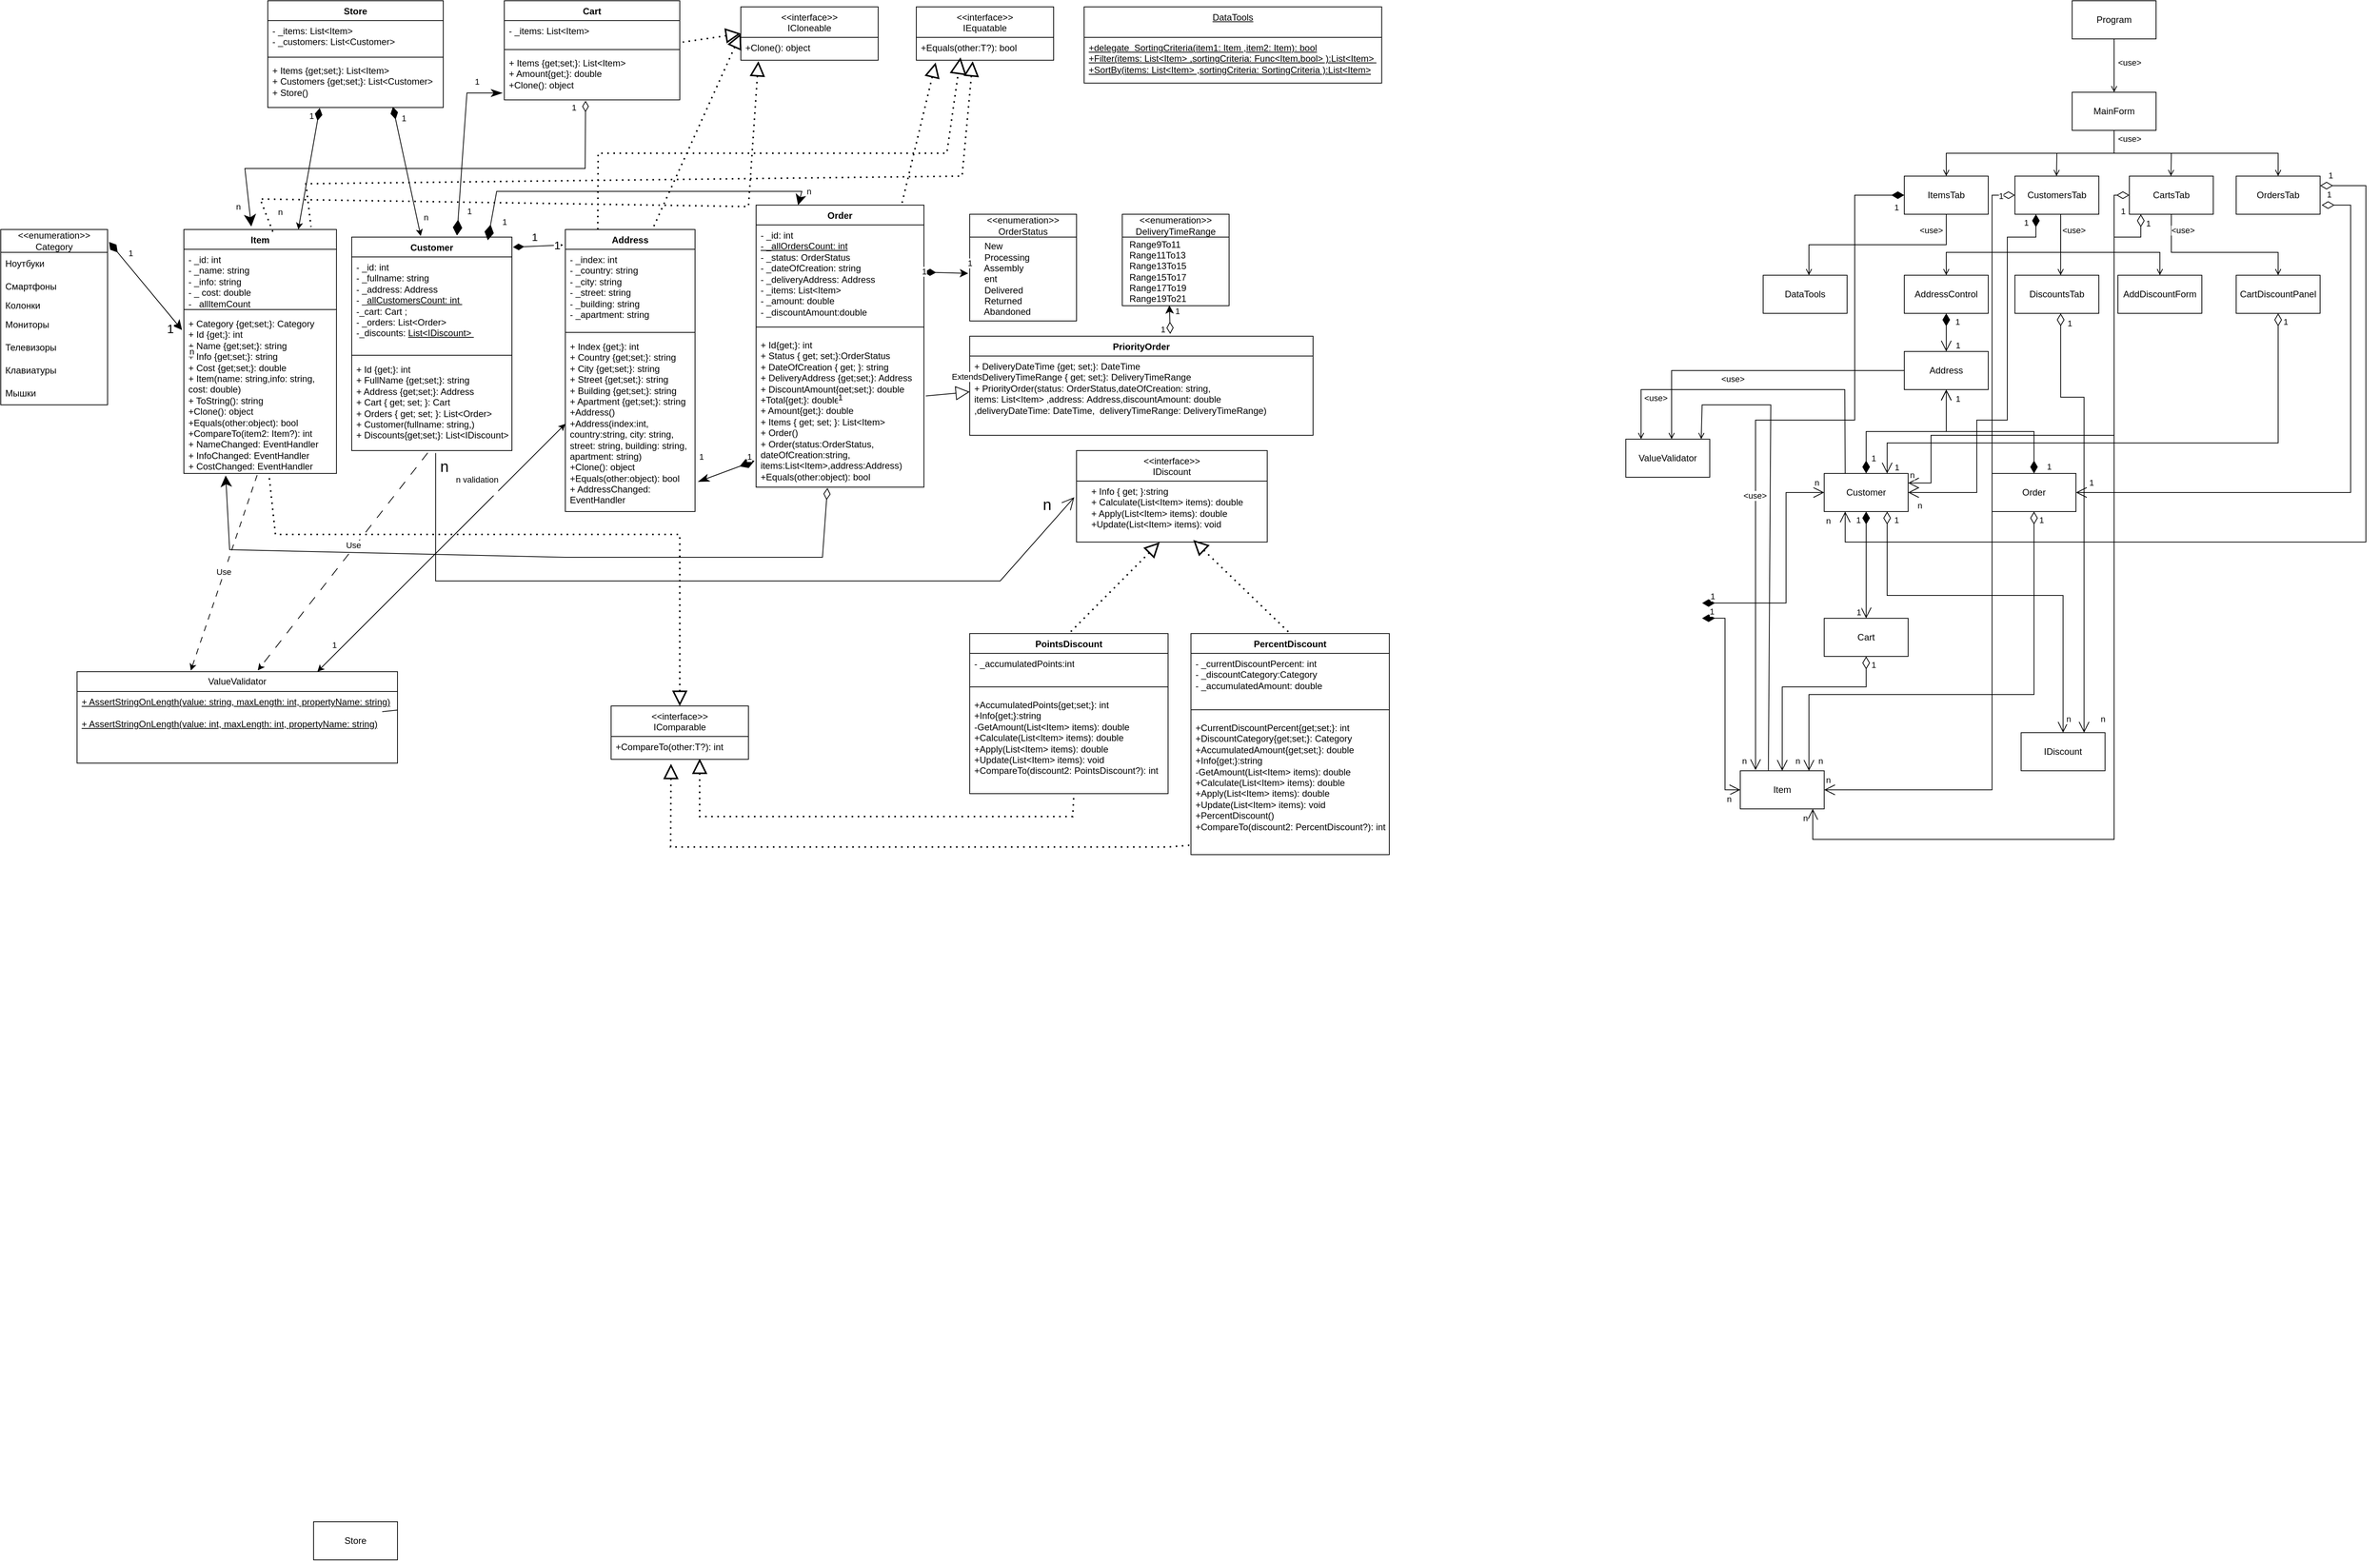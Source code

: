 <mxfile version="24.8.6">
  <diagram name="Страница — 1" id="bSJZbhXd8VlQ9XZKoLv6">
    <mxGraphModel dx="3160" dy="2642" grid="1" gridSize="10" guides="1" tooltips="1" connect="1" arrows="1" fold="1" page="1" pageScale="1" pageWidth="827" pageHeight="1169" math="0" shadow="0">
      <root>
        <mxCell id="0" />
        <mxCell id="1" parent="0" />
        <mxCell id="CBX8Peww-ikw76v_2hch-1" value="Item&lt;div&gt;&lt;br&gt;&lt;/div&gt;" style="swimlane;fontStyle=1;align=center;verticalAlign=top;childLayout=stackLayout;horizontal=1;startSize=26;horizontalStack=0;resizeParent=1;resizeParentMax=0;resizeLast=0;collapsible=1;marginBottom=0;whiteSpace=wrap;html=1;" parent="1" vertex="1">
          <mxGeometry x="150" y="60" width="200" height="320" as="geometry">
            <mxRectangle x="70" y="60" width="60" height="40" as="alternateBounds" />
          </mxGeometry>
        </mxCell>
        <mxCell id="CBX8Peww-ikw76v_2hch-2" value="- _id: int&lt;div&gt;- _name: string&lt;/div&gt;&lt;div&gt;- _info: string&lt;/div&gt;&lt;div&gt;- _ cost: double&lt;/div&gt;&lt;div&gt;- _&lt;u&gt;allItemCount&lt;/u&gt;&lt;/div&gt;" style="text;strokeColor=none;fillColor=none;align=left;verticalAlign=top;spacingLeft=4;spacingRight=4;overflow=hidden;rotatable=0;points=[[0,0.5],[1,0.5]];portConstraint=eastwest;whiteSpace=wrap;html=1;" parent="CBX8Peww-ikw76v_2hch-1" vertex="1">
          <mxGeometry y="26" width="200" height="74" as="geometry" />
        </mxCell>
        <mxCell id="CBX8Peww-ikw76v_2hch-3" value="" style="line;strokeWidth=1;fillColor=none;align=left;verticalAlign=middle;spacingTop=-1;spacingLeft=3;spacingRight=3;rotatable=0;labelPosition=right;points=[];portConstraint=eastwest;strokeColor=inherit;" parent="CBX8Peww-ikw76v_2hch-1" vertex="1">
          <mxGeometry y="100" width="200" height="10" as="geometry" />
        </mxCell>
        <mxCell id="CBX8Peww-ikw76v_2hch-4" value="&lt;div&gt;+ Category {get;set;}: Category&lt;/div&gt;+ Id {get;}: int&lt;div&gt;+ Name {get;set;}: string&lt;/div&gt;&lt;div&gt;+ Info {get;set;}: string&lt;/div&gt;&lt;div&gt;+ Cost {get;set;}: double&lt;/div&gt;&lt;div&gt;+ Item(name: string,info: string, cost: double)&lt;/div&gt;&lt;div&gt;+ ToString(): string&lt;/div&gt;&lt;div&gt;+Clone(): object&lt;/div&gt;&lt;div&gt;+Equals(other:object): bool&lt;/div&gt;&lt;div&gt;+CompareTo(item2: Item?): int&lt;/div&gt;&lt;div&gt;+ NameChanged: EventHandler&lt;br&gt;&lt;/div&gt;&lt;div&gt;+ InfoChanged: EventHandler&lt;br&gt;&lt;/div&gt;&lt;div&gt;+ CostChanged: EventHandler&lt;br&gt;&lt;/div&gt;&lt;div&gt;&lt;span style=&quot;color: rgba(0, 0, 0, 0); font-family: monospace; font-size: 0px; text-wrap: nowrap;&quot;&gt;%3CmxGraphModel%3E%3Croot%3E%3CmxCell%20id%3D%220%22%2F%3E%3CmxCell%20id%3D%221%22%20parent%3D%220%22%2F%3E%3CmxCell%20id%3D%222%22%20value%3D%22MainForm%22%20style%3D%22html%3D1%3BwhiteSpace%3Dwrap%3B%22%20vertex%3D%221%22%20parent%3D%221%22%3E%3CmxGeometry%20x%3D%22535%22%20y%3D%222190%22%20width%3D%22110%22%20height%3D%2250%22%20as%3D%22geometry%22%2F%3E%3C%2FmxCell%3E%3CmxCell%20id%3D%223%22%20value%3D%22Program%22%20style%3D%22html%3D1%3BwhiteSpace%3Dwrap%3B%22%20vertex%3D%221%22%20parent%3D%221%22%3E%3CmxGeometry%20x%3D%22535%22%20y%3D%222070%22%20width%3D%22110%22%20height%3D%2250%22%20as%3D%22geometry%22%2F%3E%3C%2FmxCell%3E%3CmxCell%20id%3D%224%22%20value%3D%22OrdersTab%22%20style%3D%22html%3D1%3BwhiteSpace%3Dwrap%3B%22%20vertex%3D%221%22%20parent%3D%221%22%3E%3CmxGeometry%20x%3D%22750%22%20y%3D%222300%22%20width%3D%22110%22%20height%3D%2250%22%20as%3D%22geometry%22%2F%3E%3C%2FmxCell%3E%3CmxCell%20id%3D%225%22%20value%3D%22ItemsTab%22%20style%3D%22html%3D1%3BwhiteSpace%3Dwrap%3B%22%20vertex%3D%221%22%20parent%3D%221%22%3E%3CmxGeometry%20x%3D%22315%22%20y%3D%222300%22%20width%3D%22110%22%20height%3D%2250%22%20as%3D%22geometry%22%2F%3E%3C%2FmxCell%3E%3CmxCell%20id%3D%226%22%20value%3D%22DiscountsTab%22%20style%3D%22html%3D1%3BwhiteSpace%3Dwrap%3B%22%20vertex%3D%221%22%20parent%3D%221%22%3E%3CmxGeometry%20x%3D%22460%22%20y%3D%222430%22%20width%3D%22110%22%20height%3D%2250%22%20as%3D%22geometry%22%2F%3E%3C%2FmxCell%3E%3CmxCell%20id%3D%227%22%20value%3D%22CustomersTab%22%20style%3D%22html%3D1%3BwhiteSpace%3Dwrap%3B%22%20vertex%3D%221%22%20parent%3D%221%22%3E%3CmxGeometry%20x%3D%22460%22%20y%3D%222300%22%20width%3D%22110%22%20height%3D%2250%22%20as%3D%22geometry%22%2F%3E%3C%2FmxCell%3E%3CmxCell%20id%3D%228%22%20value%3D%22CartsTab%22%20style%3D%22html%3D1%3BwhiteSpace%3Dwrap%3B%22%20vertex%3D%221%22%20parent%3D%221%22%3E%3CmxGeometry%20x%3D%22610%22%20y%3D%222300%22%20width%3D%22110%22%20height%3D%2250%22%20as%3D%22geometry%22%2F%3E%3C%2FmxCell%3E%3CmxCell%20id%3D%229%22%20value%3D%22CartDiscountPanel%22%20style%3D%22html%3D1%3BwhiteSpace%3Dwrap%3B%22%20vertex%3D%221%22%20parent%3D%221%22%3E%3CmxGeometry%20x%3D%22750%22%20y%3D%222430%22%20width%3D%22110%22%20height%3D%2250%22%20as%3D%22geometry%22%2F%3E%3C%2FmxCell%3E%3CmxCell%20id%3D%2210%22%20value%3D%22AddDiscountForm%22%20style%3D%22html%3D1%3BwhiteSpace%3Dwrap%3B%22%20vertex%3D%221%22%20parent%3D%221%22%3E%3CmxGeometry%20x%3D%22595%22%20y%3D%222430%22%20width%3D%22110%22%20height%3D%2250%22%20as%3D%22geometry%22%2F%3E%3C%2FmxCell%3E%3CmxCell%20id%3D%2211%22%20value%3D%22AddressControl%22%20style%3D%22html%3D1%3BwhiteSpace%3Dwrap%3B%22%20vertex%3D%221%22%20parent%3D%221%22%3E%3CmxGeometry%20x%3D%22315%22%20y%3D%222430%22%20width%3D%22110%22%20height%3D%2250%22%20as%3D%22geometry%22%2F%3E%3C%2FmxCell%3E%3CmxCell%20id%3D%2212%22%20value%3D%22DataTools%22%20style%3D%22html%3D1%3BwhiteSpace%3Dwrap%3B%22%20vertex%3D%221%22%20parent%3D%221%22%3E%3CmxGeometry%20x%3D%22130.0%22%20y%3D%222430%22%20width%3D%22110%22%20height%3D%2250%22%20as%3D%22geometry%22%2F%3E%3C%2FmxCell%3E%3CmxCell%20id%3D%2213%22%20value%3D%22IdGenerator%22%20style%3D%22html%3D1%3BwhiteSpace%3Dwrap%3B%22%20vertex%3D%221%22%20parent%3D%221%22%3E%3CmxGeometry%20x%3D%22-60.0%22%20y%3D%222740%22%20width%3D%22110%22%20height%3D%2250%22%20as%3D%22geometry%22%2F%3E%3C%2FmxCell%3E%3CmxCell%20id%3D%2214%22%20value%3D%22ValueValidator%22%20style%3D%22html%3D1%3BwhiteSpace%3Dwrap%3B%22%20vertex%3D%221%22%20parent%3D%221%22%3E%3CmxGeometry%20x%3D%22-50.0%22%20y%3D%222645%22%20width%3D%22110%22%20height%3D%2250%22%20as%3D%22geometry%22%2F%3E%3C%2FmxCell%3E%3CmxCell%20id%3D%2215%22%20value%3D%22Store%22%20style%3D%22html%3D1%3BwhiteSpace%3Dwrap%3B%22%20vertex%3D%221%22%20parent%3D%221%22%3E%3CmxGeometry%20x%3D%22-60.0%22%20y%3D%222835%22%20width%3D%22110%22%20height%3D%2250%22%20as%3D%22geometry%22%2F%3E%3C%2FmxCell%3E%3CmxCell%20id%3D%2216%22%20value%3D%22Item%22%20style%3D%22html%3D1%3BwhiteSpace%3Dwrap%3B%22%20vertex%3D%221%22%20parent%3D%221%22%3E%3CmxGeometry%20x%3D%22100.0%22%20y%3D%223080%22%20width%3D%22110%22%20height%3D%2250%22%20as%3D%22geometry%22%2F%3E%3C%2FmxCell%3E%3CmxCell%20id%3D%2217%22%20value%3D%22IDiscount%22%20style%3D%22html%3D1%3BwhiteSpace%3Dwrap%3B%22%20vertex%3D%221%22%20parent%3D%221%22%3E%3CmxGeometry%20x%3D%22468.12%22%20y%3D%223030%22%20width%3D%22110%22%20height%3D%2250%22%20as%3D%22geometry%22%2F%3E%3C%2FmxCell%3E%3CmxCell%20id%3D%2218%22%20value%3D%22Customer%22%20style%3D%22html%3D1%3BwhiteSpace%3Dwrap%3B%22%20vertex%3D%221%22%20parent%3D%221%22%3E%3CmxGeometry%20x%3D%22210.0%22%20y%3D%222690%22%20width%3D%22110%22%20height%3D%2250%22%20as%3D%22geometry%22%2F%3E%3C%2FmxCell%3E%3CmxCell%20id%3D%2219%22%20value%3D%22Cart%22%20style%3D%22html%3D1%3BwhiteSpace%3Dwrap%3B%22%20vertex%3D%221%22%20parent%3D%221%22%3E%3CmxGeometry%20x%3D%22210.0%22%20y%3D%222880%22%20width%3D%22110%22%20height%3D%2250%22%20as%3D%22geometry%22%2F%3E%3C%2FmxCell%3E%3CmxCell%20id%3D%2220%22%20value%3D%22Address%22%20style%3D%22html%3D1%3BwhiteSpace%3Dwrap%3B%22%20vertex%3D%221%22%20parent%3D%221%22%3E%3CmxGeometry%20x%3D%22315.0%22%20y%3D%222530%22%20width%3D%22110%22%20height%3D%2250%22%20as%3D%22geometry%22%2F%3E%3C%2FmxCell%3E%3CmxCell%20id%3D%2221%22%20value%3D%22Order%22%20style%3D%22html%3D1%3BwhiteSpace%3Dwrap%3B%22%20vertex%3D%221%22%20parent%3D%221%22%3E%3CmxGeometry%20x%3D%22430.0%22%20y%3D%222690%22%20width%3D%22110%22%20height%3D%2250%22%20as%3D%22geometry%22%2F%3E%3C%2FmxCell%3E%3CmxCell%20id%3D%2222%22%20value%3D%22%26amp%3Blt%3Buse%26amp%3Bgt%3B%22%20style%3D%22html%3D1%3BverticalAlign%3Dbottom%3BendArrow%3Dopen%3Bcurved%3D0%3Brounded%3D0%3BendFill%3D0%3BentryX%3D0.5%3BentryY%3D0%3BentryDx%3D0%3BentryDy%3D0%3BexitX%3D0.5%3BexitY%3D1%3BexitDx%3D0%3BexitDy%3D0%3B%22%20edge%3D%221%22%20source%3D%223%22%20target%3D%222%22%20parent%3D%221%22%3E%3CmxGeometry%20x%3D%220.143%22%20y%3D%2220%22%20width%3D%2280%22%20relative%3D%221%22%20as%3D%22geometry%22%3E%3CmxPoint%20x%3D%22550%22%20y%3D%222140%22%20as%3D%22sourcePoint%22%2F%3E%3CmxPoint%20x%3D%22630%22%20y%3D%222140%22%20as%3D%22targetPoint%22%2F%3E%3CmxPoint%20as%3D%22offset%22%2F%3E%3C%2FmxGeometry%3E%3C%2FmxCell%3E%3CmxCell%20id%3D%2223%22%20value%3D%22%22%20style%3D%22html%3D1%3BverticalAlign%3Dbottom%3BendArrow%3Dopen%3Bcurved%3D0%3Brounded%3D0%3BendFill%3D0%3BentryX%3D0.5%3BentryY%3D0%3BentryDx%3D0%3BentryDy%3D0%3BexitX%3D0.5%3BexitY%3D1%3BexitDx%3D0%3BexitDy%3D0%3B%22%20edge%3D%221%22%20source%3D%222%22%20parent%3D%221%22%3E%3CmxGeometry%20x%3D%220.037%22%20y%3D%2220%22%20width%3D%2280%22%20relative%3D%221%22%20as%3D%22geometry%22%3E%3CmxPoint%20x%3D%22514.5%22%20y%3D%222230%22%20as%3D%22sourcePoint%22%2F%3E%3CmxPoint%20x%3D%22514.5%22%20y%3D%222300%22%20as%3D%22targetPoint%22%2F%3E%3CmxPoint%20as%3D%22offset%22%2F%3E%3CArray%20as%3D%22points%22%3E%3CmxPoint%20x%3D%22590%22%20y%3D%222270%22%2F%3E%3CmxPoint%20x%3D%22515%22%20y%3D%222270%22%2F%3E%3C%2FArray%3E%3C%2FmxGeometry%3E%3C%2FmxCell%3E%3CmxCell%20id%3D%2224%22%20value%3D%22%22%20style%3D%22html%3D1%3BverticalAlign%3Dbottom%3BendArrow%3Dopen%3Bcurved%3D0%3Brounded%3D0%3BendFill%3D0%3BentryX%3D0.5%3BentryY%3D0%3BentryDx%3D0%3BentryDy%3D0%3B%22%20edge%3D%221%22%20parent%3D%221%22%3E%3CmxGeometry%20x%3D%220.037%22%20y%3D%22-20%22%20width%3D%2280%22%20relative%3D%221%22%20as%3D%22geometry%22%3E%3CmxPoint%20x%3D%22590%22%20y%3D%222240%22%20as%3D%22sourcePoint%22%2F%3E%3CmxPoint%20x%3D%22664.5%22%20y%3D%222300%22%20as%3D%22targetPoint%22%2F%3E%3CmxPoint%20as%3D%22offset%22%2F%3E%3CArray%20as%3D%22points%22%3E%3CmxPoint%20x%3D%22590%22%20y%3D%222270%22%2F%3E%3CmxPoint%20x%3D%22665%22%20y%3D%222270%22%2F%3E%3C%2FArray%3E%3C%2FmxGeometry%3E%3C%2FmxCell%3E%3CmxCell%20id%3D%2225%22%20value%3D%22%26amp%3Blt%3Buse%26amp%3Bgt%3B%22%20style%3D%22html%3D1%3BverticalAlign%3Dbottom%3BendArrow%3Dopen%3Bcurved%3D0%3Brounded%3D0%3BendFill%3D0%3BentryX%3D0.5%3BentryY%3D0%3BentryDx%3D0%3BentryDy%3D0%3B%22%20edge%3D%221%22%20parent%3D%221%22%3E%3CmxGeometry%20x%3D%22-0.636%22%20y%3D%2210%22%20width%3D%2280%22%20relative%3D%221%22%20as%3D%22geometry%22%3E%3CmxPoint%20x%3D%22590%22%20y%3D%222240%22%20as%3D%22sourcePoint%22%2F%3E%3CmxPoint%20x%3D%22805%22%20y%3D%222300%22%20as%3D%22targetPoint%22%2F%3E%3CmxPoint%20as%3D%22offset%22%2F%3E%3CArray%20as%3D%22points%22%3E%3CmxPoint%20x%3D%22590%22%20y%3D%222270%22%2F%3E%3CmxPoint%20x%3D%22805%22%20y%3D%222270%22%2F%3E%3C%2FArray%3E%3C%2FmxGeometry%3E%3C%2FmxCell%3E%3CmxCell%20id%3D%2226%22%20value%3D%22%22%20style%3D%22html%3D1%3BverticalAlign%3Dbottom%3BendArrow%3Dopen%3Bcurved%3D0%3Brounded%3D0%3BendFill%3D0%3BentryX%3D0.5%3BentryY%3D0%3BentryDx%3D0%3BentryDy%3D0%3B%22%20edge%3D%221%22%20parent%3D%221%22%3E%3CmxGeometry%20x%3D%220.143%22%20y%3D%2220%22%20width%3D%2280%22%20relative%3D%221%22%20as%3D%22geometry%22%3E%3CmxPoint%20x%3D%22590%22%20y%3D%222240%22%20as%3D%22sourcePoint%22%2F%3E%3CmxPoint%20x%3D%22370%22%20y%3D%222300%22%20as%3D%22targetPoint%22%2F%3E%3CmxPoint%20as%3D%22offset%22%2F%3E%3CArray%20as%3D%22points%22%3E%3CmxPoint%20x%3D%22590%22%20y%3D%222270%22%2F%3E%3CmxPoint%20x%3D%22370%22%20y%3D%222270%22%2F%3E%3C%2FArray%3E%3C%2FmxGeometry%3E%3C%2FmxCell%3E%3CmxCell%20id%3D%2227%22%20value%3D%22%26amp%3Blt%3Buse%26amp%3Bgt%3B%22%20style%3D%22html%3D1%3BverticalAlign%3Dbottom%3BendArrow%3Dopen%3Bcurved%3D0%3Brounded%3D0%3BendFill%3D0%3BentryX%3D0.5%3BentryY%3D0%3BentryDx%3D0%3BentryDy%3D0%3BexitX%3D0.5%3BexitY%3D1%3BexitDx%3D0%3BexitDy%3D0%3B%22%20edge%3D%221%22%20source%3D%228%22%20parent%3D%221%22%3E%3CmxGeometry%20x%3D%22-0.727%22%20y%3D%2215%22%20width%3D%2280%22%20relative%3D%221%22%20as%3D%22geometry%22%3E%3CmxPoint%20x%3D%22590%22%20y%3D%222370%22%20as%3D%22sourcePoint%22%2F%3E%3CmxPoint%20x%3D%22805%22%20y%3D%222430%22%20as%3D%22targetPoint%22%2F%3E%3CmxPoint%20as%3D%22offset%22%2F%3E%3CArray%20as%3D%22points%22%3E%3CmxPoint%20x%3D%22665%22%20y%3D%222400%22%2F%3E%3CmxPoint%20x%3D%22805%22%20y%3D%222400%22%2F%3E%3C%2FArray%3E%3C%2FmxGeometry%3E%3C%2FmxCell%3E%3CmxCell%20id%3D%2228%22%20value%3D%22%26amp%3Blt%3Buse%26amp%3Bgt%3B%22%20style%3D%22html%3D1%3BverticalAlign%3Dbottom%3BendArrow%3Dopen%3Bcurved%3D0%3Brounded%3D0%3BendFill%3D0%3BentryX%3D0.5%3BentryY%3D0%3BentryDx%3D0%3BentryDy%3D0%3BexitX%3D0.5%3BexitY%3D1%3BexitDx%3D0%3BexitDy%3D0%3B%22%20edge%3D%221%22%20target%3D%2210%22%20parent%3D%221%22%3E%3CmxGeometry%20x%3D%22-0.363%22%20y%3D%2220%22%20width%3D%2280%22%20relative%3D%221%22%20as%3D%22geometry%22%3E%3CmxPoint%20x%3D%22519.94%22%20y%3D%222350%22%20as%3D%22sourcePoint%22%2F%3E%3CmxPoint%20x%3D%22659.94%22%20y%3D%222430%22%20as%3D%22targetPoint%22%2F%3E%3CmxPoint%20as%3D%22offset%22%2F%3E%3CArray%20as%3D%22points%22%3E%3CmxPoint%20x%3D%22519.94%22%20y%3D%222400%22%2F%3E%3CmxPoint%20x%3D%22650%22%20y%3D%222400%22%2F%3E%3C%2FArray%3E%3C%2FmxGeometry%3E%3C%2FmxCell%3E%3CmxCell%20id%3D%2229%22%20value%3D%22%22%20style%3D%22html%3D1%3BverticalAlign%3Dbottom%3BendArrow%3Dopen%3Bcurved%3D0%3Brounded%3D0%3BendFill%3D0%3BentryX%3D0.5%3BentryY%3D0%3BentryDx%3D0%3BentryDy%3D0%3B%22%20edge%3D%221%22%20parent%3D%221%22%3E%3CmxGeometry%20x%3D%220.143%22%20y%3D%2220%22%20width%3D%2280%22%20relative%3D%221%22%20as%3D%22geometry%22%3E%3CmxPoint%20x%3D%22520%22%20y%3D%222350%22%20as%3D%22sourcePoint%22%2F%3E%3CmxPoint%20x%3D%22370%22%20y%3D%222430%22%20as%3D%22targetPoint%22%2F%3E%3CmxPoint%20as%3D%22offset%22%2F%3E%3CArray%20as%3D%22points%22%3E%3CmxPoint%20x%3D%22520%22%20y%3D%222400%22%2F%3E%3CmxPoint%20x%3D%22370%22%20y%3D%222400%22%2F%3E%3C%2FArray%3E%3C%2FmxGeometry%3E%3C%2FmxCell%3E%3CmxCell%20id%3D%2230%22%20value%3D%22%22%20style%3D%22html%3D1%3BverticalAlign%3Dbottom%3BendArrow%3Dopen%3Bcurved%3D0%3Brounded%3D0%3BendFill%3D0%3BentryX%3D0.5%3BentryY%3D0%3BentryDx%3D0%3BentryDy%3D0%3B%22%20edge%3D%221%22%20parent%3D%221%22%3E%3CmxGeometry%20x%3D%220.143%22%20y%3D%2220%22%20width%3D%2280%22%20relative%3D%221%22%20as%3D%22geometry%22%3E%3CmxPoint%20x%3D%22520%22%20y%3D%222350%22%20as%3D%22sourcePoint%22%2F%3E%3CmxPoint%20x%3D%22519.94%22%20y%3D%222430%22%20as%3D%22targetPoint%22%2F%3E%3CmxPoint%20as%3D%22offset%22%2F%3E%3C%2FmxGeometry%3E%3C%2FmxCell%3E%3CmxCell%20id%3D%2231%22%20value%3D%22%26amp%3Blt%3Buse%26amp%3Bgt%3B%22%20style%3D%22html%3D1%3BverticalAlign%3Dbottom%3BendArrow%3Dopen%3Bcurved%3D0%3Brounded%3D0%3BendFill%3D0%3BentryX%3D0.5%3BentryY%3D0%3BentryDx%3D0%3BentryDy%3D0%3BexitX%3D0.5%3BexitY%3D1%3BexitDx%3D0%3BexitDy%3D0%3B%22%20edge%3D%221%22%20source%3D%225%22%20parent%3D%221%22%3E%3CmxGeometry%20x%3D%22-0.538%22%20y%3D%22-10%22%20width%3D%2280%22%20relative%3D%221%22%20as%3D%22geometry%22%3E%3CmxPoint%20x%3D%2250%22%20y%3D%222350%22%20as%3D%22sourcePoint%22%2F%3E%3CmxPoint%20x%3D%22190%22%20y%3D%222430%22%20as%3D%22targetPoint%22%2F%3E%3CmxPoint%20as%3D%22offset%22%2F%3E%3CArray%20as%3D%22points%22%3E%3CmxPoint%20x%3D%22370%22%20y%3D%222390%22%2F%3E%3CmxPoint%20x%3D%22190%22%20y%3D%222390%22%2F%3E%3C%2FArray%3E%3C%2FmxGeometry%3E%3C%2FmxCell%3E%3CmxCell%20id%3D%2232%22%20value%3D%221%22%20style%3D%22endArrow%3Dopen%3Bhtml%3D1%3BendSize%3D12%3BstartArrow%3DdiamondThin%3BstartSize%3D14%3BstartFill%3D1%3BedgeStyle%3DorthogonalEdgeStyle%3Balign%3Dleft%3BverticalAlign%3Dbottom%3Brounded%3D0%3BexitX%3D0.5%3BexitY%3D1%3BexitDx%3D0%3BexitDy%3D0%3B%22%20edge%3D%221%22%20source%3D%2211%22%20parent%3D%221%22%3E%3CmxGeometry%20x%3D%22-0.208%22%20y%3D%2210%22%20relative%3D%221%22%20as%3D%22geometry%22%3E%3CmxPoint%20x%3D%22370%22%20y%3D%222600%22%20as%3D%22sourcePoint%22%2F%3E%3CmxPoint%20x%3D%22370%22%20y%3D%222530%22%20as%3D%22targetPoint%22%2F%3E%3CmxPoint%20as%3D%22offset%22%2F%3E%3C%2FmxGeometry%3E%3C%2FmxCell%3E%3CmxCell%20id%3D%2233%22%20value%3D%221%22%20style%3D%22edgeLabel%3Bhtml%3D1%3Balign%3Dcenter%3BverticalAlign%3Dmiddle%3Bresizable%3D0%3Bpoints%3D%5B%5D%3Brotation%3D0%3B%22%20connectable%3D%220%22%20vertex%3D%221%22%20parent%3D%221%22%3E%3CmxGeometry%20x%3D%22339.996%22%20y%3D%222510.002%22%20as%3D%22geometry%22%3E%3CmxPoint%20x%3D%2245%22%20y%3D%2212.0%22%20as%3D%22offset%22%2F%3E%3C%2FmxGeometry%3E%3C%2FmxCell%3E%3CmxCell%20id%3D%2234%22%20value%3D%221%22%20style%3D%22endArrow%3Dopen%3Bhtml%3D1%3BendSize%3D12%3BstartArrow%3DdiamondThin%3BstartSize%3D14%3BstartFill%3D1%3BedgeStyle%3DorthogonalEdgeStyle%3Balign%3Dleft%3BverticalAlign%3Dbottom%3Brounded%3D0%3BexitX%3D0.5%3BexitY%3D0%3BexitDx%3D0%3BexitDy%3D0%3BentryX%3D0.5%3BentryY%3D1%3BentryDx%3D0%3BentryDy%3D0%3B%22%20edge%3D%221%22%20source%3D%2218%22%20target%3D%2220%22%20parent%3D%221%22%3E%3CmxGeometry%20x%3D%22-0.907%22%20y%3D%22-5%22%20relative%3D%221%22%20as%3D%22geometry%22%3E%3CmxPoint%20x%3D%22339.16%22%20y%3D%222600%22%20as%3D%22sourcePoint%22%2F%3E%3CmxPoint%20x%3D%22339.16%22%20y%3D%222650%22%20as%3D%22targetPoint%22%2F%3E%3CmxPoint%20y%3D%22-1%22%20as%3D%22offset%22%2F%3E%3C%2FmxGeometry%3E%3C%2FmxCell%3E%3CmxCell%20id%3D%2235%22%20value%3D%221%22%20style%3D%22edgeLabel%3Bhtml%3D1%3Balign%3Dcenter%3BverticalAlign%3Dmiddle%3Bresizable%3D0%3Bpoints%3D%5B%5D%3Brotation%3D0%3B%22%20connectable%3D%220%22%20vertex%3D%221%22%20parent%3D%221%22%3E%3CmxGeometry%20x%3D%22339.996%22%20y%3D%222580.002%22%20as%3D%22geometry%22%3E%3CmxPoint%20x%3D%2245%22%20y%3D%2212.0%22%20as%3D%22offset%22%2F%3E%3C%2FmxGeometry%3E%3C%2FmxCell%3E%3CmxCell%20id%3D%2236%22%20value%3D%221%22%20style%3D%22endArrow%3Dopen%3Bhtml%3D1%3BendSize%3D12%3BstartArrow%3DdiamondThin%3BstartSize%3D14%3BstartFill%3D1%3BedgeStyle%3DorthogonalEdgeStyle%3Balign%3Dleft%3BverticalAlign%3Dbottom%3Brounded%3D0%3BexitX%3D0.5%3BexitY%3D0%3BexitDx%3D0%3BexitDy%3D0%3BentryX%3D0.5%3BentryY%3D1%3BentryDx%3D0%3BentryDy%3D0%3B%22%20edge%3D%221%22%20source%3D%2221%22%20target%3D%2220%22%20parent%3D%221%22%3E%3CmxGeometry%20x%3D%22-1%22%20y%3D%22-15%22%20relative%3D%221%22%20as%3D%22geometry%22%3E%3CmxPoint%20x%3D%22275%22%20y%3D%222700%22%20as%3D%22sourcePoint%22%2F%3E%3CmxPoint%20x%3D%22380%22%20y%3D%222590%22%20as%3D%22targetPoint%22%2F%3E%3CmxPoint%20as%3D%22offset%22%2F%3E%3C%2FmxGeometry%3E%3C%2FmxCell%3E%3CmxCell%20id%3D%2237%22%20value%3D%221%22%20style%3D%22endArrow%3Dopen%3Bhtml%3D1%3BendSize%3D12%3BstartArrow%3DdiamondThin%3BstartSize%3D14%3BstartFill%3D1%3BedgeStyle%3DorthogonalEdgeStyle%3Balign%3Dleft%3BverticalAlign%3Dbottom%3Brounded%3D0%3BexitX%3D0.5%3BexitY%3D1%3BexitDx%3D0%3BexitDy%3D0%3BentryX%3D0.5%3BentryY%3D0%3BentryDx%3D0%3BentryDy%3D0%3B%22%20edge%3D%221%22%20source%3D%2218%22%20target%3D%2219%22%20parent%3D%221%22%3E%3CmxGeometry%20x%3D%22-0.714%22%20y%3D%22-15%22%20relative%3D%221%22%20as%3D%22geometry%22%3E%3CmxPoint%20x%3D%22264.44%22%20y%3D%222819.44%22%20as%3D%22sourcePoint%22%2F%3E%3CmxPoint%20x%3D%22369.44%22%20y%3D%222709.44%22%20as%3D%22targetPoint%22%2F%3E%3CmxPoint%20as%3D%22offset%22%2F%3E%3C%2FmxGeometry%3E%3C%2FmxCell%3E%3CmxCell%20id%3D%2238%22%20value%3D%221%22%20style%3D%22edgeLabel%3Bhtml%3D1%3Balign%3Dcenter%3BverticalAlign%3Dmiddle%3Bresizable%3D0%3Bpoints%3D%5B%5D%3Brotation%3D0%3B%22%20connectable%3D%220%22%20vertex%3D%221%22%20parent%3D%221%22%3E%3CmxGeometry%20x%3D%22209.996%22%20y%3D%222860.002%22%20as%3D%22geometry%22%3E%3CmxPoint%20x%3D%2245%22%20y%3D%2212.0%22%20as%3D%22offset%22%2F%3E%3C%2FmxGeometry%3E%3C%2FmxCell%3E%3CmxCell%20id%3D%2239%22%20value%3D%221%22%20style%3D%22endArrow%3Dopen%3Bhtml%3D1%3BendSize%3D12%3BstartArrow%3DdiamondThin%3BstartSize%3D14%3BstartFill%3D0%3BedgeStyle%3DorthogonalEdgeStyle%3Balign%3Dleft%3BverticalAlign%3Dbottom%3Brounded%3D0%3BentryX%3D0.5%3BentryY%3D0%3BentryDx%3D0%3BentryDy%3D0%3BexitX%3D0.75%3BexitY%3D1%3BexitDx%3D0%3BexitDy%3D0%3B%22%20edge%3D%221%22%20source%3D%2218%22%20target%3D%2217%22%20parent%3D%221%22%3E%3CmxGeometry%20x%3D%22-0.923%22%20y%3D%227%22%20relative%3D%221%22%20as%3D%22geometry%22%3E%3CmxPoint%20x%3D%22800%22%20y%3D%222218.5%22%20as%3D%22sourcePoint%22%2F%3E%3CmxPoint%20x%3D%22974%22%20y%3D%223471.5%22%20as%3D%22targetPoint%22%2F%3E%3CArray%20as%3D%22points%22%3E%3CmxPoint%20x%3D%22293%22%20y%3D%222850%22%2F%3E%3CmxPoint%20x%3D%22523%22%20y%3D%222850%22%2F%3E%3C%2FArray%3E%3CmxPoint%20as%3D%22offset%22%2F%3E%3C%2FmxGeometry%3E%3C%2FmxCell%3E%3CmxCell%20id%3D%2240%22%20value%3D%22n%22%20style%3D%22edgeLabel%3Bhtml%3D1%3Balign%3Dcenter%3BverticalAlign%3Dmiddle%3Bresizable%3D0%3Bpoints%3D%5B%5D%3Brotation%3D0%3B%22%20connectable%3D%220%22%20vertex%3D%221%22%20parent%3D%221%22%3E%3CmxGeometry%20x%3D%22484.996%22%20y%3D%223000.002%22%20as%3D%22geometry%22%3E%3CmxPoint%20x%3D%2245%22%20y%3D%2212.0%22%20as%3D%22offset%22%2F%3E%3C%2FmxGeometry%3E%3C%2FmxCell%3E%3CmxCell%20id%3D%2241%22%20value%3D%221%22%20style%3D%22endArrow%3Dopen%3Bhtml%3D1%3BendSize%3D12%3BstartArrow%3DdiamondThin%3BstartSize%3D14%3BstartFill%3D0%3BedgeStyle%3DorthogonalEdgeStyle%3Balign%3Dleft%3BverticalAlign%3Dbottom%3Brounded%3D0%3BentryX%3D0.5%3BentryY%3D0%3BentryDx%3D0%3BentryDy%3D0%3BexitX%3D0.75%3BexitY%3D1%3BexitDx%3D0%3BexitDy%3D0%3B%22%20edge%3D%221%22%20target%3D%2216%22%20parent%3D%221%22%3E%3CmxGeometry%20x%3D%22-0.846%22%20y%3D%225%22%20relative%3D%221%22%20as%3D%22geometry%22%3E%3CmxPoint%20x%3D%22265%22%20y%3D%222930%22%20as%3D%22sourcePoint%22%2F%3E%3CmxPoint%20x%3D%22495%22%20y%3D%223220%22%20as%3D%22targetPoint%22%2F%3E%3CArray%20as%3D%22points%22%3E%3CmxPoint%20x%3D%22265%22%20y%3D%222970%22%2F%3E%3CmxPoint%20x%3D%22155%22%20y%3D%222970%22%2F%3E%3C%2FArray%3E%3CmxPoint%20as%3D%22offset%22%2F%3E%3C%2FmxGeometry%3E%3C%2FmxCell%3E%3CmxCell%20id%3D%2242%22%20value%3D%22n%22%20style%3D%22edgeLabel%3Bhtml%3D1%3Balign%3Dcenter%3BverticalAlign%3Dmiddle%3Bresizable%3D0%3Bpoints%3D%5B%5D%3Brotation%3D0%3B%22%20connectable%3D%220%22%20vertex%3D%221%22%20parent%3D%221%22%3E%3CmxGeometry%20x%3D%22129.996%22%20y%3D%223055.002%22%20as%3D%22geometry%22%3E%3CmxPoint%20x%3D%2245%22%20y%3D%2212.0%22%20as%3D%22offset%22%2F%3E%3C%2FmxGeometry%3E%3C%2FmxCell%3E%3CmxCell%20id%3D%2243%22%20value%3D%221%22%20style%3D%22endArrow%3Dopen%3Bhtml%3D1%3BendSize%3D12%3BstartArrow%3DdiamondThin%3BstartSize%3D14%3BstartFill%3D0%3BedgeStyle%3DorthogonalEdgeStyle%3Balign%3Dleft%3BverticalAlign%3Dbottom%3Brounded%3D0%3BexitX%3D0.5%3BexitY%3D1%3BexitDx%3D0%3BexitDy%3D0%3B%22%20edge%3D%221%22%20source%3D%2221%22%20parent%3D%221%22%3E%3CmxGeometry%20x%3D%22-0.937%22%20y%3D%225%22%20relative%3D%221%22%20as%3D%22geometry%22%3E%3CmxPoint%20x%3D%22300%22%20y%3D%222930%22%20as%3D%22sourcePoint%22%2F%3E%3CmxPoint%20x%3D%22190%22%20y%3D%223080%22%20as%3D%22targetPoint%22%2F%3E%3CArray%20as%3D%22points%22%3E%3CmxPoint%20x%3D%22485%22%20y%3D%222980%22%2F%3E%3CmxPoint%20x%3D%22190%22%20y%3D%222980%22%2F%3E%3C%2FArray%3E%3CmxPoint%20as%3D%22offset%22%2F%3E%3C%2FmxGeometry%3E%3C%2FmxCell%3E%3CmxCell%20id%3D%2244%22%20value%3D%22n%22%20style%3D%22edgeLabel%3Bhtml%3D1%3Balign%3Dcenter%3BverticalAlign%3Dmiddle%3Bresizable%3D0%3Bpoints%3D%5B%5D%3Brotation%3D0%3B%22%20connectable%3D%220%22%20vertex%3D%221%22%20parent%3D%221%22%3E%3CmxGeometry%20x%3D%22159.996%22%20y%3D%223055.002%22%20as%3D%22geometry%22%3E%3CmxPoint%20x%3D%2245%22%20y%3D%2212.0%22%20as%3D%22offset%22%2F%3E%3C%2FmxGeometry%3E%3C%2FmxCell%3E%3CmxCell%20id%3D%2245%22%20value%3D%221%22%20style%3D%22endArrow%3Dopen%3Bhtml%3D1%3BendSize%3D12%3BstartArrow%3DdiamondThin%3BstartSize%3D14%3BstartFill%3D1%3BedgeStyle%3DorthogonalEdgeStyle%3Balign%3Dleft%3BverticalAlign%3Dbottom%3Brounded%3D0%3BexitX%3D0.25%3BexitY%3D1%3BexitDx%3D0%3BexitDy%3D0%3BentryX%3D1%3BentryY%3D0.5%3BentryDx%3D0%3BentryDy%3D0%3B%22%20edge%3D%221%22%20source%3D%227%22%20target%3D%2218%22%20parent%3D%221%22%3E%3CmxGeometry%20x%3D%22-0.822%22%20y%3D%22-10%22%20relative%3D%221%22%20as%3D%22geometry%22%3E%3CmxPoint%20x%3D%22439.47%22%20y%3D%222440%22%20as%3D%22sourcePoint%22%2F%3E%3CmxPoint%20x%3D%22439.47%22%20y%3D%222580%22%20as%3D%22targetPoint%22%2F%3E%3CmxPoint%20as%3D%22offset%22%2F%3E%3CArray%20as%3D%22points%22%3E%3CmxPoint%20x%3D%22488%22%20y%3D%222380%22%2F%3E%3CmxPoint%20x%3D%22450%22%20y%3D%222380%22%2F%3E%3CmxPoint%20x%3D%22450%22%20y%3D%222620%22%2F%3E%3CmxPoint%20x%3D%22410%22%20y%3D%222620%22%2F%3E%3CmxPoint%20x%3D%22410%22%20y%3D%222715%22%2F%3E%3C%2FArray%3E%3C%2FmxGeometry%3E%3C%2FmxCell%3E%3CmxCell%20id%3D%2246%22%20value%3D%22n%22%20style%3D%22edgeLabel%3Bhtml%3D1%3Balign%3Dcenter%3BverticalAlign%3Dmiddle%3Bresizable%3D0%3Bpoints%3D%5B%5D%3Brotation%3D0%3B%22%20connectable%3D%220%22%20vertex%3D%221%22%20parent%3D%221%22%3E%3CmxGeometry%20x%3D%22289.996%22%20y%3D%222720.002%22%20as%3D%22geometry%22%3E%3CmxPoint%20x%3D%2245%22%20y%3D%2212.0%22%20as%3D%22offset%22%2F%3E%3C%2FmxGeometry%3E%3C%2FmxCell%3E%3CmxCell%20id%3D%2247%22%20value%3D%22n%22%20style%3D%22edgeLabel%3Bhtml%3D1%3Balign%3Dcenter%3BverticalAlign%3Dmiddle%3Bresizable%3D0%3Bpoints%3D%5B%5D%3Brotation%3D0%3B%22%20connectable%3D%220%22%20vertex%3D%221%22%20parent%3D%221%22%3E%3CmxGeometry%20x%3D%22529.996%22%20y%3D%223000.002%22%20as%3D%22geometry%22%3E%3CmxPoint%20x%3D%2245%22%20y%3D%2212.0%22%20as%3D%22offset%22%2F%3E%3C%2FmxGeometry%3E%3C%2FmxCell%3E%3CmxCell%20id%3D%2248%22%20value%3D%221%22%20style%3D%22endArrow%3Dopen%3Bhtml%3D1%3BendSize%3D12%3BstartArrow%3DdiamondThin%3BstartSize%3D14%3BstartFill%3D0%3BedgeStyle%3DorthogonalEdgeStyle%3Balign%3Dleft%3BverticalAlign%3Dbottom%3Brounded%3D0%3BentryX%3D0.75%3BentryY%3D0%3BentryDx%3D0%3BentryDy%3D0%3BexitX%3D0.75%3BexitY%3D1%3BexitDx%3D0%3BexitDy%3D0%3B%22%20edge%3D%221%22%20target%3D%2217%22%20parent%3D%221%22%3E%3CmxGeometry%20x%3D%22-0.923%22%20y%3D%227%22%20relative%3D%221%22%20as%3D%22geometry%22%3E%3CmxPoint%20x%3D%22519.95%22%20y%3D%222480%22%20as%3D%22sourcePoint%22%2F%3E%3CmxPoint%20x%3D%22749.95%22%20y%3D%222770%22%20as%3D%22targetPoint%22%2F%3E%3CArray%20as%3D%22points%22%3E%3CmxPoint%20x%3D%22520%22%20y%3D%222590%22%2F%3E%3CmxPoint%20x%3D%22551%22%20y%3D%222590%22%2F%3E%3C%2FArray%3E%3CmxPoint%20as%3D%22offset%22%2F%3E%3C%2FmxGeometry%3E%3C%2FmxCell%3E%3CmxCell%20id%3D%2249%22%20value%3D%221%22%20style%3D%22endArrow%3Dopen%3Bhtml%3D1%3BendSize%3D12%3BstartArrow%3DdiamondThin%3BstartSize%3D14%3BstartFill%3D0%3BedgeStyle%3DorthogonalEdgeStyle%3Balign%3Dleft%3BverticalAlign%3Dbottom%3Brounded%3D0%3BentryX%3D0.75%3BentryY%3D0%3BentryDx%3D0%3BentryDy%3D0%3BexitX%3D0.75%3BexitY%3D1%3BexitDx%3D0%3BexitDy%3D0%3B%22%20edge%3D%221%22%20target%3D%2218%22%20parent%3D%221%22%3E%3CmxGeometry%20x%3D%22-0.945%22%20y%3D%225%22%20relative%3D%221%22%20as%3D%22geometry%22%3E%3CmxPoint%20x%3D%22805%22%20y%3D%222480%22%20as%3D%22sourcePoint%22%2F%3E%3CmxPoint%20x%3D%221035%22%20y%3D%222770%22%20as%3D%22targetPoint%22%2F%3E%3CArray%20as%3D%22points%22%3E%3CmxPoint%20x%3D%22805%22%20y%3D%222650%22%2F%3E%3CmxPoint%20x%3D%22293%22%20y%3D%222650%22%2F%3E%3C%2FArray%3E%3CmxPoint%20as%3D%22offset%22%2F%3E%3C%2FmxGeometry%3E%3C%2FmxCell%3E%3CmxCell%20id%3D%2250%22%20value%3D%221%22%20style%3D%22endArrow%3Dopen%3Bhtml%3D1%3BendSize%3D12%3BstartArrow%3DdiamondThin%3BstartSize%3D14%3BstartFill%3D0%3BedgeStyle%3DorthogonalEdgeStyle%3Balign%3Dleft%3BverticalAlign%3Dbottom%3Brounded%3D0%3BentryX%3D0.25%3BentryY%3D1%3BentryDx%3D0%3BentryDy%3D0%3BexitX%3D1%3BexitY%3D0.25%3BexitDx%3D0%3BexitDy%3D0%3B%22%20edge%3D%221%22%20source%3D%224%22%20target%3D%2218%22%20parent%3D%221%22%3E%3CmxGeometry%20x%3D%22-0.984%22%20y%3D%225%22%20relative%3D%221%22%20as%3D%22geometry%22%3E%3CmxPoint%20x%3D%22920%22%20y%3D%222310%22%20as%3D%22sourcePoint%22%2F%3E%3CmxPoint%20x%3D%22951.05%22%20y%3D%222860%22%20as%3D%22targetPoint%22%2F%3E%3CArray%20as%3D%22points%22%3E%3CmxPoint%20x%3D%22920%22%20y%3D%222312%22%2F%3E%3CmxPoint%20x%3D%22920%22%20y%3D%222780%22%2F%3E%3CmxPoint%20x%3D%22237%22%20y%3D%222780%22%2F%3E%3C%2FArray%3E%3CmxPoint%20x%3D%22-1%22%20as%3D%22offset%22%2F%3E%3C%2FmxGeometry%3E%3C%2FmxCell%3E%3CmxCell%20id%3D%2251%22%20value%3D%22n%22%20style%3D%22edgeLabel%3Bhtml%3D1%3Balign%3Dcenter%3BverticalAlign%3Dmiddle%3Bresizable%3D0%3Bpoints%3D%5B%5D%3Brotation%3D0%3B%22%20connectable%3D%220%22%20vertex%3D%221%22%20parent%3D%221%22%3E%3CmxGeometry%20x%3D%22169.996%22%20y%3D%222740.002%22%20as%3D%22geometry%22%3E%3CmxPoint%20x%3D%2245%22%20y%3D%2212.0%22%20as%3D%22offset%22%2F%3E%3C%2FmxGeometry%3E%3C%2FmxCell%3E%3CmxCell%20id%3D%2252%22%20value%3D%221%22%20style%3D%22endArrow%3Dopen%3Bhtml%3D1%3BendSize%3D12%3BstartArrow%3DdiamondThin%3BstartSize%3D14%3BstartFill%3D0%3BedgeStyle%3DorthogonalEdgeStyle%3Balign%3Dleft%3BverticalAlign%3Dbottom%3Brounded%3D0%3BentryX%3D1%3BentryY%3D0.5%3BentryDx%3D0%3BentryDy%3D0%3BexitX%3D1%3BexitY%3D0.5%3BexitDx%3D0%3BexitDy%3D0%3B%22%20edge%3D%221%22%20target%3D%2221%22%20parent%3D%221%22%3E%3CmxGeometry%20x%3D%22-0.984%22%20y%3D%225%22%20relative%3D%221%22%20as%3D%22geometry%22%3E%3CmxPoint%20x%3D%22862%22%20y%3D%222338%22%20as%3D%22sourcePoint%22%2F%3E%3CmxPoint%20x%3D%22240%22%20y%3D%222753%22%20as%3D%22targetPoint%22%2F%3E%3CArray%20as%3D%22points%22%3E%3CmxPoint%20x%3D%22900%22%20y%3D%222338%22%2F%3E%3CmxPoint%20x%3D%22900%22%20y%3D%222715%22%2F%3E%3C%2FArray%3E%3CmxPoint%20x%3D%22-1%22%20as%3D%22offset%22%2F%3E%3C%2FmxGeometry%3E%3C%2FmxCell%3E%3CmxCell%20id%3D%2253%22%20value%3D%221%22%20style%3D%22edgeLabel%3Bhtml%3D1%3Balign%3Dcenter%3BverticalAlign%3Dmiddle%3Bresizable%3D0%3Bpoints%3D%5B%5D%3Brotation%3D0%3B%22%20connectable%3D%220%22%20vertex%3D%221%22%20parent%3D%221%22%3E%3CmxGeometry%20x%3D%22514.996%22%20y%3D%222690.002%22%20as%3D%22geometry%22%3E%3CmxPoint%20x%3D%2245%22%20y%3D%2212.0%22%20as%3D%22offset%22%2F%3E%3C%2FmxGeometry%3E%3C%2FmxCell%3E%3CmxCell%20id%3D%2254%22%20value%3D%221%22%20style%3D%22endArrow%3Dopen%3Bhtml%3D1%3BendSize%3D12%3BstartArrow%3DdiamondThin%3BstartSize%3D14%3BstartFill%3D1%3BedgeStyle%3DorthogonalEdgeStyle%3Balign%3Dleft%3BverticalAlign%3Dbottom%3Brounded%3D0%3BexitX%3D0%3BexitY%3D0.5%3BexitDx%3D0%3BexitDy%3D0%3BentryX%3D0.182%3BentryY%3D-0.018%3BentryDx%3D0%3BentryDy%3D0%3BentryPerimeter%3D0%3B%22%20edge%3D%221%22%20source%3D%225%22%20target%3D%2216%22%20parent%3D%221%22%3E%3CmxGeometry%20x%3D%22-0.968%22%20y%3D%2225%22%20relative%3D%221%22%20as%3D%22geometry%22%3E%3CmxPoint%20x%3D%22330%22%20y%3D%222350%22%20as%3D%22sourcePoint%22%2F%3E%3CmxPoint%20x%3D%22162%22%20y%3D%222715%22%20as%3D%22targetPoint%22%2F%3E%3CmxPoint%20as%3D%22offset%22%2F%3E%3CArray%20as%3D%22points%22%3E%3CmxPoint%20x%3D%22250%22%20y%3D%222325%22%2F%3E%3CmxPoint%20x%3D%22250%22%20y%3D%222620%22%2F%3E%3CmxPoint%20x%3D%22120%22%20y%3D%222620%22%2F%3E%3C%2FArray%3E%3C%2FmxGeometry%3E%3C%2FmxCell%3E%3CmxCell%20id%3D%2255%22%20value%3D%22n%22%20style%3D%22edgeLabel%3Bhtml%3D1%3Balign%3Dcenter%3BverticalAlign%3Dmiddle%3Bresizable%3D0%3Bpoints%3D%5B%5D%3Brotation%3D0%3B%22%20connectable%3D%220%22%20vertex%3D%221%22%20parent%3D%221%22%3E%3CmxGeometry%20x%3D%2259.996%22%20y%3D%223055.002%22%20as%3D%22geometry%22%3E%3CmxPoint%20x%3D%2245%22%20y%3D%2212.0%22%20as%3D%22offset%22%2F%3E%3C%2FmxGeometry%3E%3C%2FmxCell%3E%3CmxCell%20id%3D%2256%22%20value%3D%221%22%20style%3D%22endArrow%3Dopen%3Bhtml%3D1%3BendSize%3D12%3BstartArrow%3DdiamondThin%3BstartSize%3D14%3BstartFill%3D0%3BedgeStyle%3DorthogonalEdgeStyle%3Balign%3Dleft%3BverticalAlign%3Dbottom%3Brounded%3D0%3BentryX%3D1%3BentryY%3D0.5%3BentryDx%3D0%3BentryDy%3D0%3BexitX%3D0%3BexitY%3D0.5%3BexitDx%3D0%3BexitDy%3D0%3B%22%20edge%3D%221%22%20source%3D%227%22%20target%3D%2216%22%20parent%3D%221%22%3E%3CmxGeometry%20x%3D%22-0.923%22%20y%3D%227%22%20relative%3D%221%22%20as%3D%22geometry%22%3E%3CmxPoint%20x%3D%22438.95%22%20y%3D%222338%22%20as%3D%22sourcePoint%22%2F%3E%3CmxPoint%20x%3D%22470%22%20y%3D%222888%22%20as%3D%22targetPoint%22%2F%3E%3CArray%20as%3D%22points%22%3E%3CmxPoint%20x%3D%22430%22%20y%3D%222325%22%2F%3E%3CmxPoint%20x%3D%22430%22%20y%3D%223105%22%2F%3E%3C%2FArray%3E%3CmxPoint%20as%3D%22offset%22%2F%3E%3C%2FmxGeometry%3E%3C%2FmxCell%3E%3CmxCell%20id%3D%2257%22%20value%3D%22n%22%20style%3D%22edgeLabel%3Bhtml%3D1%3Balign%3Dcenter%3BverticalAlign%3Dmiddle%3Bresizable%3D0%3Bpoints%3D%5B%5D%3Brotation%3D0%3B%22%20connectable%3D%220%22%20vertex%3D%221%22%20parent%3D%221%22%3E%3CmxGeometry%20x%3D%22169.996%22%20y%3D%223080.002%22%20as%3D%22geometry%22%3E%3CmxPoint%20x%3D%2245%22%20y%3D%2212.0%22%20as%3D%22offset%22%2F%3E%3C%2FmxGeometry%3E%3C%2FmxCell%3E%3CmxCell%20id%3D%2258%22%20value%3D%221%22%20style%3D%22endArrow%3Dopen%3Bhtml%3D1%3BendSize%3D12%3BstartArrow%3DdiamondThin%3BstartSize%3D14%3BstartFill%3D0%3BedgeStyle%3DorthogonalEdgeStyle%3Balign%3Dleft%3BverticalAlign%3Dbottom%3Brounded%3D0%3BexitX%3D0%3BexitY%3D0.5%3BexitDx%3D0%3BexitDy%3D0%3B%22%20edge%3D%221%22%20source%3D%228%22%20parent%3D%221%22%3E%3CmxGeometry%20x%3D%22-0.923%22%20y%3D%227%22%20relative%3D%221%22%20as%3D%22geometry%22%3E%3CmxPoint%20x%3D%22455%22%20y%3D%222365%22%20as%3D%22sourcePoint%22%2F%3E%3CmxPoint%20x%3D%22195%22%20y%3D%223130%22%20as%3D%22targetPoint%22%2F%3E%3CArray%20as%3D%22points%22%3E%3CmxPoint%20x%3D%22590%22%20y%3D%222325%22%2F%3E%3CmxPoint%20x%3D%22590%22%20y%3D%223170%22%2F%3E%3CmxPoint%20x%3D%22195%22%20y%3D%223170%22%2F%3E%3C%2FArray%3E%3CmxPoint%20as%3D%22offset%22%2F%3E%3C%2FmxGeometry%3E%3C%2FmxCell%3E%3CmxCell%20id%3D%2259%22%20value%3D%22n%22%20style%3D%22edgeLabel%3Bhtml%3D1%3Balign%3Dcenter%3BverticalAlign%3Dmiddle%3Bresizable%3D0%3Bpoints%3D%5B%5D%3Brotation%3D0%3B%22%20connectable%3D%220%22%20vertex%3D%221%22%20parent%3D%221%22%3E%3CmxGeometry%20x%3D%22139.996%22%20y%3D%223130.002%22%20as%3D%22geometry%22%3E%3CmxPoint%20x%3D%2245%22%20y%3D%2212.0%22%20as%3D%22offset%22%2F%3E%3C%2FmxGeometry%3E%3C%2FmxCell%3E%3CmxCell%20id%3D%2260%22%20value%3D%221%22%20style%3D%22endArrow%3Dopen%3Bhtml%3D1%3BendSize%3D12%3BstartArrow%3DdiamondThin%3BstartSize%3D14%3BstartFill%3D0%3BedgeStyle%3DorthogonalEdgeStyle%3Balign%3Dleft%3BverticalAlign%3Dbottom%3Brounded%3D0%3BexitX%3D0.5%3BexitY%3D1%3BexitDx%3D0%3BexitDy%3D0%3BentryX%3D1%3BentryY%3D0.25%3BentryDx%3D0%3BentryDy%3D0%3B%22%20edge%3D%221%22%20target%3D%2218%22%20parent%3D%221%22%3E%3CmxGeometry%20x%3D%22-0.937%22%20y%3D%225%22%20relative%3D%221%22%20as%3D%22geometry%22%3E%3CmxPoint%20x%3D%22625%22%20y%3D%222350%22%20as%3D%22sourcePoint%22%2F%3E%3CmxPoint%20x%3D%22330%22%20y%3D%222690%22%20as%3D%22targetPoint%22%2F%3E%3CArray%20as%3D%22points%22%3E%3CmxPoint%20x%3D%22625%22%20y%3D%222380%22%2F%3E%3CmxPoint%20x%3D%22590%22%20y%3D%222380%22%2F%3E%3CmxPoint%20x%3D%22590%22%20y%3D%222640%22%2F%3E%3CmxPoint%20x%3D%22350%22%20y%3D%222640%22%2F%3E%3CmxPoint%20x%3D%22350%22%20y%3D%222703%22%2F%3E%3C%2FArray%3E%3CmxPoint%20as%3D%22offset%22%2F%3E%3C%2FmxGeometry%3E%3C%2FmxCell%3E%3CmxCell%20id%3D%2261%22%20value%3D%221%22%20style%3D%22edgeLabel%3Bhtml%3D1%3Balign%3Dcenter%3BverticalAlign%3Dmiddle%3Bresizable%3D0%3Bpoints%3D%5B%5D%3Brotation%3D0%3B%22%20connectable%3D%220%22%20vertex%3D%221%22%20parent%3D%221%22%3E%3CmxGeometry%20x%3D%22259.996%22%20y%3D%222670.002%22%20as%3D%22geometry%22%3E%3CmxPoint%20x%3D%2245%22%20y%3D%2212.0%22%20as%3D%22offset%22%2F%3E%3C%2FmxGeometry%3E%3C%2FmxCell%3E%3CmxCell%20id%3D%2262%22%20value%3D%22n%22%20style%3D%22edgeLabel%3Bhtml%3D1%3Balign%3Dcenter%3BverticalAlign%3Dmiddle%3Bresizable%3D0%3Bpoints%3D%5B%5D%3Brotation%3D0%3B%22%20connectable%3D%220%22%20vertex%3D%221%22%20parent%3D%221%22%3E%3CmxGeometry%20x%3D%22279.996%22%20y%3D%222680.002%22%20as%3D%22geometry%22%3E%3CmxPoint%20x%3D%2245%22%20y%3D%2212.0%22%20as%3D%22offset%22%2F%3E%3C%2FmxGeometry%3E%3C%2FmxCell%3E%3CmxCell%20id%3D%2263%22%20value%3D%221%22%20style%3D%22endArrow%3Dopen%3Bhtml%3D1%3BendSize%3D12%3BstartArrow%3DdiamondThin%3BstartSize%3D14%3BstartFill%3D1%3BedgeStyle%3DorthogonalEdgeStyle%3Balign%3Dleft%3BverticalAlign%3Dbottom%3Brounded%3D0%3BexitX%3D1%3BexitY%3D0.5%3BexitDx%3D0%3BexitDy%3D0%3BentryX%3D0%3BentryY%3D0.5%3BentryDx%3D0%3BentryDy%3D0%3B%22%20edge%3D%221%22%20source%3D%2215%22%20target%3D%2218%22%20parent%3D%221%22%3E%3CmxGeometry%20x%3D%22-0.934%22%20relative%3D%221%22%20as%3D%22geometry%22%3E%3CmxPoint%20x%3D%22-60%22%20y%3D%222550%22%20as%3D%22sourcePoint%22%2F%3E%3CmxPoint%20x%3D%22-120%22%20y%3D%222550%22%20as%3D%22targetPoint%22%2F%3E%3CmxPoint%20x%3D%22-1%22%20as%3D%22offset%22%2F%3E%3CArray%20as%3D%22points%22%3E%3CmxPoint%20x%3D%22160%22%20y%3D%222860%22%2F%3E%3CmxPoint%20x%3D%22160%22%20y%3D%222715%22%2F%3E%3C%2FArray%3E%3C%2FmxGeometry%3E%3C%2FmxCell%3E%3CmxCell%20id%3D%2264%22%20value%3D%221%22%20style%3D%22endArrow%3Dopen%3Bhtml%3D1%3BendSize%3D12%3BstartArrow%3DdiamondThin%3BstartSize%3D14%3BstartFill%3D1%3BedgeStyle%3DorthogonalEdgeStyle%3Balign%3Dleft%3BverticalAlign%3Dbottom%3Brounded%3D0%3BexitX%3D1%3BexitY%3D0.5%3BexitDx%3D0%3BexitDy%3D0%3BentryX%3D0%3BentryY%3D0.5%3BentryDx%3D0%3BentryDy%3D0%3B%22%20edge%3D%221%22%20target%3D%2216%22%20parent%3D%221%22%3E%3CmxGeometry%20x%3D%22-0.934%22%20relative%3D%221%22%20as%3D%22geometry%22%3E%3CmxPoint%20x%3D%2250%22%20y%3D%222879.94%22%20as%3D%22sourcePoint%22%2F%3E%3CmxPoint%20x%3D%22210%22%20y%3D%222734.94%22%20as%3D%22targetPoint%22%2F%3E%3CmxPoint%20x%3D%22-1%22%20as%3D%22offset%22%2F%3E%3CArray%20as%3D%22points%22%3E%3CmxPoint%20x%3D%2280%22%20y%3D%222880%22%2F%3E%3CmxPoint%20x%3D%2280%22%20y%3D%223105%22%2F%3E%3C%2FArray%3E%3C%2FmxGeometry%3E%3C%2FmxCell%3E%3CmxCell%20id%3D%2265%22%20value%3D%22n%22%20style%3D%22edgeLabel%3Bhtml%3D1%3Balign%3Dcenter%3BverticalAlign%3Dmiddle%3Bresizable%3D0%3Bpoints%3D%5B%5D%3Brotation%3D0%3B%22%20connectable%3D%220%22%20vertex%3D%221%22%20parent%3D%221%22%3E%3CmxGeometry%20x%3D%2239.996%22%20y%3D%223105.002%22%20as%3D%22geometry%22%3E%3CmxPoint%20x%3D%2245%22%20y%3D%2212.0%22%20as%3D%22offset%22%2F%3E%3C%2FmxGeometry%3E%3C%2FmxCell%3E%3CmxCell%20id%3D%2266%22%20value%3D%22n%22%20style%3D%22edgeLabel%3Bhtml%3D1%3Balign%3Dcenter%3BverticalAlign%3Dmiddle%3Bresizable%3D0%3Bpoints%3D%5B%5D%3Brotation%3D0%3B%22%20connectable%3D%220%22%20vertex%3D%221%22%20parent%3D%221%22%3E%3CmxGeometry%20x%3D%22154.996%22%20y%3D%222690.002%22%20as%3D%22geometry%22%3E%3CmxPoint%20x%3D%2245%22%20y%3D%2212.0%22%20as%3D%22offset%22%2F%3E%3C%2FmxGeometry%3E%3C%2FmxCell%3E%3CmxCell%20id%3D%2267%22%20value%3D%22%26amp%3Blt%3Buse%26amp%3Bgt%3B%22%20style%3D%22html%3D1%3BverticalAlign%3Dbottom%3BendArrow%3Dopen%3Bcurved%3D0%3Brounded%3D0%3BendFill%3D0%3BentryX%3D1%3BentryY%3D0.5%3BentryDx%3D0%3BentryDy%3D0%3BexitX%3D0%3BexitY%3D0.75%3BexitDx%3D0%3BexitDy%3D0%3B%22%20edge%3D%221%22%20source%3D%2218%22%20target%3D%2213%22%20parent%3D%221%22%3E%3CmxGeometry%20x%3D%220.143%22%20y%3D%2220%22%20width%3D%2280%22%20relative%3D%221%22%20as%3D%22geometry%22%3E%3CmxPoint%20x%3D%2250%22%20y%3D%222690%22%20as%3D%22sourcePoint%22%2F%3E%3CmxPoint%20x%3D%2250%22%20y%3D%222760%22%20as%3D%22targetPoint%22%2F%3E%3CmxPoint%20as%3D%22offset%22%2F%3E%3CArray%20as%3D%22points%22%3E%3CmxPoint%20x%3D%22150%22%20y%3D%222730%22%2F%3E%3CmxPoint%20x%3D%22150%22%20y%3D%222765%22%2F%3E%3C%2FArray%3E%3C%2FmxGeometry%3E%3C%2FmxCell%3E%3CmxCell%20id%3D%2268%22%20value%3D%22%26amp%3Blt%3Buse%26amp%3Bgt%3B%22%20style%3D%22html%3D1%3BverticalAlign%3Dbottom%3BendArrow%3Dopen%3Bcurved%3D0%3Brounded%3D0%3BendFill%3D0%3BentryX%3D1%3BentryY%3D0.75%3BentryDx%3D0%3BentryDy%3D0%3BexitX%3D0%3BexitY%3D0%3BexitDx%3D0%3BexitDy%3D0%3B%22%20edge%3D%221%22%20source%3D%2216%22%20target%3D%2213%22%20parent%3D%221%22%3E%3CmxGeometry%20x%3D%220.885%22%20y%3D%2222%22%20width%3D%2280%22%20relative%3D%221%22%20as%3D%22geometry%22%3E%3CmxPoint%20x%3D%22100%22%20y%3D%222770%22%20as%3D%22sourcePoint%22%2F%3E%3CmxPoint%20x%3D%22100%22%20y%3D%222840%22%20as%3D%22targetPoint%22%2F%3E%3CmxPoint%20as%3D%22offset%22%2F%3E%3CArray%20as%3D%22points%22%3E%3CmxPoint%20x%3D%22100%22%20y%3D%222778%22%2F%3E%3C%2FArray%3E%3C%2FmxGeometry%3E%3C%2FmxCell%3E%3CmxCell%20id%3D%2269%22%20value%3D%22%26amp%3Blt%3Buse%26amp%3Bgt%3B%22%20style%3D%22html%3D1%3BverticalAlign%3Dbottom%3BendArrow%3Dopen%3Bcurved%3D0%3Brounded%3D0%3BendFill%3D0%3BentryX%3D0.5%3BentryY%3D0%3BentryDx%3D0%3BentryDy%3D0%3BexitX%3D0.25%3BexitY%3D0%3BexitDx%3D0%3BexitDy%3D0%3B%22%20edge%3D%221%22%20source%3D%2218%22%20parent%3D%221%22%3E%3CmxGeometry%20x%3D%220.615%22%20y%3D%2220%22%20width%3D%2280%22%20relative%3D%221%22%20as%3D%22geometry%22%3E%3CmxPoint%20x%3D%22-30%22%20y%3D%222575%22%20as%3D%22sourcePoint%22%2F%3E%3CmxPoint%20x%3D%22-30%22%20y%3D%222645%22%20as%3D%22targetPoint%22%2F%3E%3CmxPoint%20x%3D%22-1%22%20as%3D%22offset%22%2F%3E%3CArray%20as%3D%22points%22%3E%3CmxPoint%20x%3D%22237%22%20y%3D%222580%22%2F%3E%3CmxPoint%20x%3D%22-30%22%20y%3D%222580%22%2F%3E%3C%2FArray%3E%3C%2FmxGeometry%3E%3C%2FmxCell%3E%3CmxCell%20id%3D%2270%22%20value%3D%22%26amp%3Blt%3Buse%26amp%3Bgt%3B%22%20style%3D%22html%3D1%3BverticalAlign%3Dbottom%3BendArrow%3Dopen%3Bcurved%3D0%3Brounded%3D0%3BendFill%3D0%3BentryX%3D0.5%3BentryY%3D0%3BentryDx%3D0%3BentryDy%3D0%3BexitX%3D0%3BexitY%3D0.5%3BexitDx%3D0%3BexitDy%3D0%3B%22%20edge%3D%221%22%20source%3D%2220%22%20parent%3D%221%22%3E%3CmxGeometry%20x%3D%220.143%22%20y%3D%2220%22%20width%3D%2280%22%20relative%3D%221%22%20as%3D%22geometry%22%3E%3CmxPoint%20x%3D%2210%22%20y%3D%222575%22%20as%3D%22sourcePoint%22%2F%3E%3CmxPoint%20x%3D%2210%22%20y%3D%222645%22%20as%3D%22targetPoint%22%2F%3E%3CmxPoint%20as%3D%22offset%22%2F%3E%3CArray%20as%3D%22points%22%3E%3CmxPoint%20x%3D%2210%22%20y%3D%222555%22%2F%3E%3C%2FArray%3E%3C%2FmxGeometry%3E%3C%2FmxCell%3E%3CmxCell%20id%3D%2271%22%20value%3D%22%26amp%3Blt%3Buse%26amp%3Bgt%3B%22%20style%3D%22html%3D1%3BverticalAlign%3Dbottom%3BendArrow%3Dopen%3Bcurved%3D0%3Brounded%3D0%3BendFill%3D0%3BentryX%3D0.5%3BentryY%3D0%3BentryDx%3D0%3BentryDy%3D0%3BexitX%3D0.335%3BexitY%3D-0.012%3BexitDx%3D0%3BexitDy%3D0%3BexitPerimeter%3D0%3B%22%20edge%3D%221%22%20source%3D%2216%22%20parent%3D%221%22%3E%3CmxGeometry%20x%3D%220.143%22%20y%3D%2220%22%20width%3D%2280%22%20relative%3D%221%22%20as%3D%22geometry%22%3E%3CmxPoint%20x%3D%2248.82%22%20y%3D%222575%22%20as%3D%22sourcePoint%22%2F%3E%3CmxPoint%20x%3D%2248.82%22%20y%3D%222645%22%20as%3D%22targetPoint%22%2F%3E%3CmxPoint%20as%3D%22offset%22%2F%3E%3CArray%20as%3D%22points%22%3E%3CmxPoint%20x%3D%22140%22%20y%3D%222600%22%2F%3E%3CmxPoint%20x%3D%2250%22%20y%3D%222600%22%2F%3E%3C%2FArray%3E%3C%2FmxGeometry%3E%3C%2FmxCell%3E%3C%2Froot%3E%3C%2FmxGraphModel%3E&lt;/span&gt;&lt;br&gt;&lt;/div&gt;&lt;div&gt;&lt;span style=&quot;color: rgba(0, 0, 0, 0); font-family: monospace; font-size: 0px; text-wrap: nowrap;&quot;&gt;%3CmxGraphModel%3E%3Croot%3E%3CmxCell%20id%3D%220%22%2F%3E%3CmxCell%20id%3D%221%22%20parent%3D%220%22%2F%3E%3CmxCell%20id%3D%222%22%20value%3D%22MainForm%22%20style%3D%22html%3D1%3BwhiteSpace%3Dwrap%3B%22%20vertex%3D%221%22%20parent%3D%221%22%3E%3CmxGeometry%20x%3D%22535%22%20y%3D%222190%22%20width%3D%22110%22%20height%3D%2250%22%20as%3D%22geometry%22%2F%3E%3C%2FmxCell%3E%3CmxCell%20id%3D%223%22%20value%3D%22Program%22%20style%3D%22html%3D1%3BwhiteSpace%3Dwrap%3B%22%20vertex%3D%221%22%20parent%3D%221%22%3E%3CmxGeometry%20x%3D%22535%22%20y%3D%222070%22%20width%3D%22110%22%20height%3D%2250%22%20as%3D%22geometry%22%2F%3E%3C%2FmxCell%3E%3CmxCell%20id%3D%224%22%20value%3D%22OrdersTab%22%20style%3D%22html%3D1%3BwhiteSpace%3Dwrap%3B%22%20vertex%3D%221%22%20parent%3D%221%22%3E%3CmxGeometry%20x%3D%22750%22%20y%3D%222300%22%20width%3D%22110%22%20height%3D%2250%22%20as%3D%22geometry%22%2F%3E%3C%2FmxCell%3E%3CmxCell%20id%3D%225%22%20value%3D%22ItemsTab%22%20style%3D%22html%3D1%3BwhiteSpace%3Dwrap%3B%22%20vertex%3D%221%22%20parent%3D%221%22%3E%3CmxGeometry%20x%3D%22315%22%20y%3D%222300%22%20width%3D%22110%22%20height%3D%2250%22%20as%3D%22geometry%22%2F%3E%3C%2FmxCell%3E%3CmxCell%20id%3D%226%22%20value%3D%22DiscountsTab%22%20style%3D%22html%3D1%3BwhiteSpace%3Dwrap%3B%22%20vertex%3D%221%22%20parent%3D%221%22%3E%3CmxGeometry%20x%3D%22460%22%20y%3D%222430%22%20width%3D%22110%22%20height%3D%2250%22%20as%3D%22geometry%22%2F%3E%3C%2FmxCell%3E%3CmxCell%20id%3D%227%22%20value%3D%22CustomersTab%22%20style%3D%22html%3D1%3BwhiteSpace%3Dwrap%3B%22%20vertex%3D%221%22%20parent%3D%221%22%3E%3CmxGeometry%20x%3D%22460%22%20y%3D%222300%22%20width%3D%22110%22%20height%3D%2250%22%20as%3D%22geometry%22%2F%3E%3C%2FmxCell%3E%3CmxCell%20id%3D%228%22%20value%3D%22CartsTab%22%20style%3D%22html%3D1%3BwhiteSpace%3Dwrap%3B%22%20vertex%3D%221%22%20parent%3D%221%22%3E%3CmxGeometry%20x%3D%22610%22%20y%3D%222300%22%20width%3D%22110%22%20height%3D%2250%22%20as%3D%22geometry%22%2F%3E%3C%2FmxCell%3E%3CmxCell%20id%3D%229%22%20value%3D%22CartDiscountPanel%22%20style%3D%22html%3D1%3BwhiteSpace%3Dwrap%3B%22%20vertex%3D%221%22%20parent%3D%221%22%3E%3CmxGeometry%20x%3D%22750%22%20y%3D%222430%22%20width%3D%22110%22%20height%3D%2250%22%20as%3D%22geometry%22%2F%3E%3C%2FmxCell%3E%3CmxCell%20id%3D%2210%22%20value%3D%22AddDiscountForm%22%20style%3D%22html%3D1%3BwhiteSpace%3Dwrap%3B%22%20vertex%3D%221%22%20parent%3D%221%22%3E%3CmxGeometry%20x%3D%22595%22%20y%3D%222430%22%20width%3D%22110%22%20height%3D%2250%22%20as%3D%22geometry%22%2F%3E%3C%2FmxCell%3E%3CmxCell%20id%3D%2211%22%20value%3D%22AddressControl%22%20style%3D%22html%3D1%3BwhiteSpace%3Dwrap%3B%22%20vertex%3D%221%22%20parent%3D%221%22%3E%3CmxGeometry%20x%3D%22315%22%20y%3D%222430%22%20width%3D%22110%22%20height%3D%2250%22%20as%3D%22geometry%22%2F%3E%3C%2FmxCell%3E%3CmxCell%20id%3D%2212%22%20value%3D%22DataTools%22%20style%3D%22html%3D1%3BwhiteSpace%3Dwrap%3B%22%20vertex%3D%221%22%20parent%3D%221%22%3E%3CmxGeometry%20x%3D%22130.0%22%20y%3D%222430%22%20width%3D%22110%22%20height%3D%2250%22%20as%3D%22geometry%22%2F%3E%3C%2FmxCell%3E%3CmxCell%20id%3D%2213%22%20value%3D%22IdGenerator%22%20style%3D%22html%3D1%3BwhiteSpace%3Dwrap%3B%22%20vertex%3D%221%22%20parent%3D%221%22%3E%3CmxGeometry%20x%3D%22-60.0%22%20y%3D%222740%22%20width%3D%22110%22%20height%3D%2250%22%20as%3D%22geometry%22%2F%3E%3C%2FmxCell%3E%3CmxCell%20id%3D%2214%22%20value%3D%22ValueValidator%22%20style%3D%22html%3D1%3BwhiteSpace%3Dwrap%3B%22%20vertex%3D%221%22%20parent%3D%221%22%3E%3CmxGeometry%20x%3D%22-50.0%22%20y%3D%222645%22%20width%3D%22110%22%20height%3D%2250%22%20as%3D%22geometry%22%2F%3E%3C%2FmxCell%3E%3CmxCell%20id%3D%2215%22%20value%3D%22Store%22%20style%3D%22html%3D1%3BwhiteSpace%3Dwrap%3B%22%20vertex%3D%221%22%20parent%3D%221%22%3E%3CmxGeometry%20x%3D%22-60.0%22%20y%3D%222835%22%20width%3D%22110%22%20height%3D%2250%22%20as%3D%22geometry%22%2F%3E%3C%2FmxCell%3E%3CmxCell%20id%3D%2216%22%20value%3D%22Item%22%20style%3D%22html%3D1%3BwhiteSpace%3Dwrap%3B%22%20vertex%3D%221%22%20parent%3D%221%22%3E%3CmxGeometry%20x%3D%22100.0%22%20y%3D%223080%22%20width%3D%22110%22%20height%3D%2250%22%20as%3D%22geometry%22%2F%3E%3C%2FmxCell%3E%3CmxCell%20id%3D%2217%22%20value%3D%22IDiscount%22%20style%3D%22html%3D1%3BwhiteSpace%3Dwrap%3B%22%20vertex%3D%221%22%20parent%3D%221%22%3E%3CmxGeometry%20x%3D%22468.12%22%20y%3D%223030%22%20width%3D%22110%22%20height%3D%2250%22%20as%3D%22geometry%22%2F%3E%3C%2FmxCell%3E%3CmxCell%20id%3D%2218%22%20value%3D%22Customer%22%20style%3D%22html%3D1%3BwhiteSpace%3Dwrap%3B%22%20vertex%3D%221%22%20parent%3D%221%22%3E%3CmxGeometry%20x%3D%22210.0%22%20y%3D%222690%22%20width%3D%22110%22%20height%3D%2250%22%20as%3D%22geometry%22%2F%3E%3C%2FmxCell%3E%3CmxCell%20id%3D%2219%22%20value%3D%22Cart%22%20style%3D%22html%3D1%3BwhiteSpace%3Dwrap%3B%22%20vertex%3D%221%22%20parent%3D%221%22%3E%3CmxGeometry%20x%3D%22210.0%22%20y%3D%222880%22%20width%3D%22110%22%20height%3D%2250%22%20as%3D%22geometry%22%2F%3E%3C%2FmxCell%3E%3CmxCell%20id%3D%2220%22%20value%3D%22Address%22%20style%3D%22html%3D1%3BwhiteSpace%3Dwrap%3B%22%20vertex%3D%221%22%20parent%3D%221%22%3E%3CmxGeometry%20x%3D%22315.0%22%20y%3D%222530%22%20width%3D%22110%22%20height%3D%2250%22%20as%3D%22geometry%22%2F%3E%3C%2FmxCell%3E%3CmxCell%20id%3D%2221%22%20value%3D%22Order%22%20style%3D%22html%3D1%3BwhiteSpace%3Dwrap%3B%22%20vertex%3D%221%22%20parent%3D%221%22%3E%3CmxGeometry%20x%3D%22430.0%22%20y%3D%222690%22%20width%3D%22110%22%20height%3D%2250%22%20as%3D%22geometry%22%2F%3E%3C%2FmxCell%3E%3CmxCell%20id%3D%2222%22%20value%3D%22%26amp%3Blt%3Buse%26amp%3Bgt%3B%22%20style%3D%22html%3D1%3BverticalAlign%3Dbottom%3BendArrow%3Dopen%3Bcurved%3D0%3Brounded%3D0%3BendFill%3D0%3BentryX%3D0.5%3BentryY%3D0%3BentryDx%3D0%3BentryDy%3D0%3BexitX%3D0.5%3BexitY%3D1%3BexitDx%3D0%3BexitDy%3D0%3B%22%20edge%3D%221%22%20source%3D%223%22%20target%3D%222%22%20parent%3D%221%22%3E%3CmxGeometry%20x%3D%220.143%22%20y%3D%2220%22%20width%3D%2280%22%20relative%3D%221%22%20as%3D%22geometry%22%3E%3CmxPoint%20x%3D%22550%22%20y%3D%222140%22%20as%3D%22sourcePoint%22%2F%3E%3CmxPoint%20x%3D%22630%22%20y%3D%222140%22%20as%3D%22targetPoint%22%2F%3E%3CmxPoint%20as%3D%22offset%22%2F%3E%3C%2FmxGeometry%3E%3C%2FmxCell%3E%3CmxCell%20id%3D%2223%22%20value%3D%22%22%20style%3D%22html%3D1%3BverticalAlign%3Dbottom%3BendArrow%3Dopen%3Bcurved%3D0%3Brounded%3D0%3BendFill%3D0%3BentryX%3D0.5%3BentryY%3D0%3BentryDx%3D0%3BentryDy%3D0%3BexitX%3D0.5%3BexitY%3D1%3BexitDx%3D0%3BexitDy%3D0%3B%22%20edge%3D%221%22%20source%3D%222%22%20parent%3D%221%22%3E%3CmxGeometry%20x%3D%220.037%22%20y%3D%2220%22%20width%3D%2280%22%20relative%3D%221%22%20as%3D%22geometry%22%3E%3CmxPoint%20x%3D%22514.5%22%20y%3D%222230%22%20as%3D%22sourcePoint%22%2F%3E%3CmxPoint%20x%3D%22514.5%22%20y%3D%222300%22%20as%3D%22targetPoint%22%2F%3E%3CmxPoint%20as%3D%22offset%22%2F%3E%3CArray%20as%3D%22points%22%3E%3CmxPoint%20x%3D%22590%22%20y%3D%222270%22%2F%3E%3CmxPoint%20x%3D%22515%22%20y%3D%222270%22%2F%3E%3C%2FArray%3E%3C%2FmxGeometry%3E%3C%2FmxCell%3E%3CmxCell%20id%3D%2224%22%20value%3D%22%22%20style%3D%22html%3D1%3BverticalAlign%3Dbottom%3BendArrow%3Dopen%3Bcurved%3D0%3Brounded%3D0%3BendFill%3D0%3BentryX%3D0.5%3BentryY%3D0%3BentryDx%3D0%3BentryDy%3D0%3B%22%20edge%3D%221%22%20parent%3D%221%22%3E%3CmxGeometry%20x%3D%220.037%22%20y%3D%22-20%22%20width%3D%2280%22%20relative%3D%221%22%20as%3D%22geometry%22%3E%3CmxPoint%20x%3D%22590%22%20y%3D%222240%22%20as%3D%22sourcePoint%22%2F%3E%3CmxPoint%20x%3D%22664.5%22%20y%3D%222300%22%20as%3D%22targetPoint%22%2F%3E%3CmxPoint%20as%3D%22offset%22%2F%3E%3CArray%20as%3D%22points%22%3E%3CmxPoint%20x%3D%22590%22%20y%3D%222270%22%2F%3E%3CmxPoint%20x%3D%22665%22%20y%3D%222270%22%2F%3E%3C%2FArray%3E%3C%2FmxGeometry%3E%3C%2FmxCell%3E%3CmxCell%20id%3D%2225%22%20value%3D%22%26amp%3Blt%3Buse%26amp%3Bgt%3B%22%20style%3D%22html%3D1%3BverticalAlign%3Dbottom%3BendArrow%3Dopen%3Bcurved%3D0%3Brounded%3D0%3BendFill%3D0%3BentryX%3D0.5%3BentryY%3D0%3BentryDx%3D0%3BentryDy%3D0%3B%22%20edge%3D%221%22%20parent%3D%221%22%3E%3CmxGeometry%20x%3D%22-0.636%22%20y%3D%2210%22%20width%3D%2280%22%20relative%3D%221%22%20as%3D%22geometry%22%3E%3CmxPoint%20x%3D%22590%22%20y%3D%222240%22%20as%3D%22sourcePoint%22%2F%3E%3CmxPoint%20x%3D%22805%22%20y%3D%222300%22%20as%3D%22targetPoint%22%2F%3E%3CmxPoint%20as%3D%22offset%22%2F%3E%3CArray%20as%3D%22points%22%3E%3CmxPoint%20x%3D%22590%22%20y%3D%222270%22%2F%3E%3CmxPoint%20x%3D%22805%22%20y%3D%222270%22%2F%3E%3C%2FArray%3E%3C%2FmxGeometry%3E%3C%2FmxCell%3E%3CmxCell%20id%3D%2226%22%20value%3D%22%22%20style%3D%22html%3D1%3BverticalAlign%3Dbottom%3BendArrow%3Dopen%3Bcurved%3D0%3Brounded%3D0%3BendFill%3D0%3BentryX%3D0.5%3BentryY%3D0%3BentryDx%3D0%3BentryDy%3D0%3B%22%20edge%3D%221%22%20parent%3D%221%22%3E%3CmxGeometry%20x%3D%220.143%22%20y%3D%2220%22%20width%3D%2280%22%20relative%3D%221%22%20as%3D%22geometry%22%3E%3CmxPoint%20x%3D%22590%22%20y%3D%222240%22%20as%3D%22sourcePoint%22%2F%3E%3CmxPoint%20x%3D%22370%22%20y%3D%222300%22%20as%3D%22targetPoint%22%2F%3E%3CmxPoint%20as%3D%22offset%22%2F%3E%3CArray%20as%3D%22points%22%3E%3CmxPoint%20x%3D%22590%22%20y%3D%222270%22%2F%3E%3CmxPoint%20x%3D%22370%22%20y%3D%222270%22%2F%3E%3C%2FArray%3E%3C%2FmxGeometry%3E%3C%2FmxCell%3E%3CmxCell%20id%3D%2227%22%20value%3D%22%26amp%3Blt%3Buse%26amp%3Bgt%3B%22%20style%3D%22html%3D1%3BverticalAlign%3Dbottom%3BendArrow%3Dopen%3Bcurved%3D0%3Brounded%3D0%3BendFill%3D0%3BentryX%3D0.5%3BentryY%3D0%3BentryDx%3D0%3BentryDy%3D0%3BexitX%3D0.5%3BexitY%3D1%3BexitDx%3D0%3BexitDy%3D0%3B%22%20edge%3D%221%22%20source%3D%228%22%20parent%3D%221%22%3E%3CmxGeometry%20x%3D%22-0.727%22%20y%3D%2215%22%20width%3D%2280%22%20relative%3D%221%22%20as%3D%22geometry%22%3E%3CmxPoint%20x%3D%22590%22%20y%3D%222370%22%20as%3D%22sourcePoint%22%2F%3E%3CmxPoint%20x%3D%22805%22%20y%3D%222430%22%20as%3D%22targetPoint%22%2F%3E%3CmxPoint%20as%3D%22offset%22%2F%3E%3CArray%20as%3D%22points%22%3E%3CmxPoint%20x%3D%22665%22%20y%3D%222400%22%2F%3E%3CmxPoint%20x%3D%22805%22%20y%3D%222400%22%2F%3E%3C%2FArray%3E%3C%2FmxGeometry%3E%3C%2FmxCell%3E%3CmxCell%20id%3D%2228%22%20value%3D%22%26amp%3Blt%3Buse%26amp%3Bgt%3B%22%20style%3D%22html%3D1%3BverticalAlign%3Dbottom%3BendArrow%3Dopen%3Bcurved%3D0%3Brounded%3D0%3BendFill%3D0%3BentryX%3D0.5%3BentryY%3D0%3BentryDx%3D0%3BentryDy%3D0%3BexitX%3D0.5%3BexitY%3D1%3BexitDx%3D0%3BexitDy%3D0%3B%22%20edge%3D%221%22%20target%3D%2210%22%20parent%3D%221%22%3E%3CmxGeometry%20x%3D%22-0.363%22%20y%3D%2220%22%20width%3D%2280%22%20relative%3D%221%22%20as%3D%22geometry%22%3E%3CmxPoint%20x%3D%22519.94%22%20y%3D%222350%22%20as%3D%22sourcePoint%22%2F%3E%3CmxPoint%20x%3D%22659.94%22%20y%3D%222430%22%20as%3D%22targetPoint%22%2F%3E%3CmxPoint%20as%3D%22offset%22%2F%3E%3CArray%20as%3D%22points%22%3E%3CmxPoint%20x%3D%22519.94%22%20y%3D%222400%22%2F%3E%3CmxPoint%20x%3D%22650%22%20y%3D%222400%22%2F%3E%3C%2FArray%3E%3C%2FmxGeometry%3E%3C%2FmxCell%3E%3CmxCell%20id%3D%2229%22%20value%3D%22%22%20style%3D%22html%3D1%3BverticalAlign%3Dbottom%3BendArrow%3Dopen%3Bcurved%3D0%3Brounded%3D0%3BendFill%3D0%3BentryX%3D0.5%3BentryY%3D0%3BentryDx%3D0%3BentryDy%3D0%3B%22%20edge%3D%221%22%20parent%3D%221%22%3E%3CmxGeometry%20x%3D%220.143%22%20y%3D%2220%22%20width%3D%2280%22%20relative%3D%221%22%20as%3D%22geometry%22%3E%3CmxPoint%20x%3D%22520%22%20y%3D%222350%22%20as%3D%22sourcePoint%22%2F%3E%3CmxPoint%20x%3D%22370%22%20y%3D%222430%22%20as%3D%22targetPoint%22%2F%3E%3CmxPoint%20as%3D%22offset%22%2F%3E%3CArray%20as%3D%22points%22%3E%3CmxPoint%20x%3D%22520%22%20y%3D%222400%22%2F%3E%3CmxPoint%20x%3D%22370%22%20y%3D%222400%22%2F%3E%3C%2FArray%3E%3C%2FmxGeometry%3E%3C%2FmxCell%3E%3CmxCell%20id%3D%2230%22%20value%3D%22%22%20style%3D%22html%3D1%3BverticalAlign%3Dbottom%3BendArrow%3Dopen%3Bcurved%3D0%3Brounded%3D0%3BendFill%3D0%3BentryX%3D0.5%3BentryY%3D0%3BentryDx%3D0%3BentryDy%3D0%3B%22%20edge%3D%221%22%20parent%3D%221%22%3E%3CmxGeometry%20x%3D%220.143%22%20y%3D%2220%22%20width%3D%2280%22%20relative%3D%221%22%20as%3D%22geometry%22%3E%3CmxPoint%20x%3D%22520%22%20y%3D%222350%22%20as%3D%22sourcePoint%22%2F%3E%3CmxPoint%20x%3D%22519.94%22%20y%3D%222430%22%20as%3D%22targetPoint%22%2F%3E%3CmxPoint%20as%3D%22offset%22%2F%3E%3C%2FmxGeometry%3E%3C%2FmxCell%3E%3CmxCell%20id%3D%2231%22%20value%3D%22%26amp%3Blt%3Buse%26amp%3Bgt%3B%22%20style%3D%22html%3D1%3BverticalAlign%3Dbottom%3BendArrow%3Dopen%3Bcurved%3D0%3Brounded%3D0%3BendFill%3D0%3BentryX%3D0.5%3BentryY%3D0%3BentryDx%3D0%3BentryDy%3D0%3BexitX%3D0.5%3BexitY%3D1%3BexitDx%3D0%3BexitDy%3D0%3B%22%20edge%3D%221%22%20source%3D%225%22%20parent%3D%221%22%3E%3CmxGeometry%20x%3D%22-0.538%22%20y%3D%22-10%22%20width%3D%2280%22%20relative%3D%221%22%20as%3D%22geometry%22%3E%3CmxPoint%20x%3D%2250%22%20y%3D%222350%22%20as%3D%22sourcePoint%22%2F%3E%3CmxPoint%20x%3D%22190%22%20y%3D%222430%22%20as%3D%22targetPoint%22%2F%3E%3CmxPoint%20as%3D%22offset%22%2F%3E%3CArray%20as%3D%22points%22%3E%3CmxPoint%20x%3D%22370%22%20y%3D%222390%22%2F%3E%3CmxPoint%20x%3D%22190%22%20y%3D%222390%22%2F%3E%3C%2FArray%3E%3C%2FmxGeometry%3E%3C%2FmxCell%3E%3CmxCell%20id%3D%2232%22%20value%3D%221%22%20style%3D%22endArrow%3Dopen%3Bhtml%3D1%3BendSize%3D12%3BstartArrow%3DdiamondThin%3BstartSize%3D14%3BstartFill%3D1%3BedgeStyle%3DorthogonalEdgeStyle%3Balign%3Dleft%3BverticalAlign%3Dbottom%3Brounded%3D0%3BexitX%3D0.5%3BexitY%3D1%3BexitDx%3D0%3BexitDy%3D0%3B%22%20edge%3D%221%22%20source%3D%2211%22%20parent%3D%221%22%3E%3CmxGeometry%20x%3D%22-0.208%22%20y%3D%2210%22%20relative%3D%221%22%20as%3D%22geometry%22%3E%3CmxPoint%20x%3D%22370%22%20y%3D%222600%22%20as%3D%22sourcePoint%22%2F%3E%3CmxPoint%20x%3D%22370%22%20y%3D%222530%22%20as%3D%22targetPoint%22%2F%3E%3CmxPoint%20as%3D%22offset%22%2F%3E%3C%2FmxGeometry%3E%3C%2FmxCell%3E%3CmxCell%20id%3D%2233%22%20value%3D%221%22%20style%3D%22edgeLabel%3Bhtml%3D1%3Balign%3Dcenter%3BverticalAlign%3Dmiddle%3Bresizable%3D0%3Bpoints%3D%5B%5D%3Brotation%3D0%3B%22%20connectable%3D%220%22%20vertex%3D%221%22%20parent%3D%221%22%3E%3CmxGeometry%20x%3D%22339.996%22%20y%3D%222510.002%22%20as%3D%22geometry%22%3E%3CmxPoint%20x%3D%2245%22%20y%3D%2212.0%22%20as%3D%22offset%22%2F%3E%3C%2FmxGeometry%3E%3C%2FmxCell%3E%3CmxCell%20id%3D%2234%22%20value%3D%221%22%20style%3D%22endArrow%3Dopen%3Bhtml%3D1%3BendSize%3D12%3BstartArrow%3DdiamondThin%3BstartSize%3D14%3BstartFill%3D1%3BedgeStyle%3DorthogonalEdgeStyle%3Balign%3Dleft%3BverticalAlign%3Dbottom%3Brounded%3D0%3BexitX%3D0.5%3BexitY%3D0%3BexitDx%3D0%3BexitDy%3D0%3BentryX%3D0.5%3BentryY%3D1%3BentryDx%3D0%3BentryDy%3D0%3B%22%20edge%3D%221%22%20source%3D%2218%22%20target%3D%2220%22%20parent%3D%221%22%3E%3CmxGeometry%20x%3D%22-0.907%22%20y%3D%22-5%22%20relative%3D%221%22%20as%3D%22geometry%22%3E%3CmxPoint%20x%3D%22339.16%22%20y%3D%222600%22%20as%3D%22sourcePoint%22%2F%3E%3CmxPoint%20x%3D%22339.16%22%20y%3D%222650%22%20as%3D%22targetPoint%22%2F%3E%3CmxPoint%20y%3D%22-1%22%20as%3D%22offset%22%2F%3E%3C%2FmxGeometry%3E%3C%2FmxCell%3E%3CmxCell%20id%3D%2235%22%20value%3D%221%22%20style%3D%22edgeLabel%3Bhtml%3D1%3Balign%3Dcenter%3BverticalAlign%3Dmiddle%3Bresizable%3D0%3Bpoints%3D%5B%5D%3Brotation%3D0%3B%22%20connectable%3D%220%22%20vertex%3D%221%22%20parent%3D%221%22%3E%3CmxGeometry%20x%3D%22339.996%22%20y%3D%222580.002%22%20as%3D%22geometry%22%3E%3CmxPoint%20x%3D%2245%22%20y%3D%2212.0%22%20as%3D%22offset%22%2F%3E%3C%2FmxGeometry%3E%3C%2FmxCell%3E%3CmxCell%20id%3D%2236%22%20value%3D%221%22%20style%3D%22endArrow%3Dopen%3Bhtml%3D1%3BendSize%3D12%3BstartArrow%3DdiamondThin%3BstartSize%3D14%3BstartFill%3D1%3BedgeStyle%3DorthogonalEdgeStyle%3Balign%3Dleft%3BverticalAlign%3Dbottom%3Brounded%3D0%3BexitX%3D0.5%3BexitY%3D0%3BexitDx%3D0%3BexitDy%3D0%3BentryX%3D0.5%3BentryY%3D1%3BentryDx%3D0%3BentryDy%3D0%3B%22%20edge%3D%221%22%20source%3D%2221%22%20target%3D%2220%22%20parent%3D%221%22%3E%3CmxGeometry%20x%3D%22-1%22%20y%3D%22-15%22%20relative%3D%221%22%20as%3D%22geometry%22%3E%3CmxPoint%20x%3D%22275%22%20y%3D%222700%22%20as%3D%22sourcePoint%22%2F%3E%3CmxPoint%20x%3D%22380%22%20y%3D%222590%22%20as%3D%22targetPoint%22%2F%3E%3CmxPoint%20as%3D%22offset%22%2F%3E%3C%2FmxGeometry%3E%3C%2FmxCell%3E%3CmxCell%20id%3D%2237%22%20value%3D%221%22%20style%3D%22endArrow%3Dopen%3Bhtml%3D1%3BendSize%3D12%3BstartArrow%3DdiamondThin%3BstartSize%3D14%3BstartFill%3D1%3BedgeStyle%3DorthogonalEdgeStyle%3Balign%3Dleft%3BverticalAlign%3Dbottom%3Brounded%3D0%3BexitX%3D0.5%3BexitY%3D1%3BexitDx%3D0%3BexitDy%3D0%3BentryX%3D0.5%3BentryY%3D0%3BentryDx%3D0%3BentryDy%3D0%3B%22%20edge%3D%221%22%20source%3D%2218%22%20target%3D%2219%22%20parent%3D%221%22%3E%3CmxGeometry%20x%3D%22-0.714%22%20y%3D%22-15%22%20relative%3D%221%22%20as%3D%22geometry%22%3E%3CmxPoint%20x%3D%22264.44%22%20y%3D%222819.44%22%20as%3D%22sourcePoint%22%2F%3E%3CmxPoint%20x%3D%22369.44%22%20y%3D%222709.44%22%20as%3D%22targetPoint%22%2F%3E%3CmxPoint%20as%3D%22offset%22%2F%3E%3C%2FmxGeometry%3E%3C%2FmxCell%3E%3CmxCell%20id%3D%2238%22%20value%3D%221%22%20style%3D%22edgeLabel%3Bhtml%3D1%3Balign%3Dcenter%3BverticalAlign%3Dmiddle%3Bresizable%3D0%3Bpoints%3D%5B%5D%3Brotation%3D0%3B%22%20connectable%3D%220%22%20vertex%3D%221%22%20parent%3D%221%22%3E%3CmxGeometry%20x%3D%22209.996%22%20y%3D%222860.002%22%20as%3D%22geometry%22%3E%3CmxPoint%20x%3D%2245%22%20y%3D%2212.0%22%20as%3D%22offset%22%2F%3E%3C%2FmxGeometry%3E%3C%2FmxCell%3E%3CmxCell%20id%3D%2239%22%20value%3D%221%22%20style%3D%22endArrow%3Dopen%3Bhtml%3D1%3BendSize%3D12%3BstartArrow%3DdiamondThin%3BstartSize%3D14%3BstartFill%3D0%3BedgeStyle%3DorthogonalEdgeStyle%3Balign%3Dleft%3BverticalAlign%3Dbottom%3Brounded%3D0%3BentryX%3D0.5%3BentryY%3D0%3BentryDx%3D0%3BentryDy%3D0%3BexitX%3D0.75%3BexitY%3D1%3BexitDx%3D0%3BexitDy%3D0%3B%22%20edge%3D%221%22%20source%3D%2218%22%20target%3D%2217%22%20parent%3D%221%22%3E%3CmxGeometry%20x%3D%22-0.923%22%20y%3D%227%22%20relative%3D%221%22%20as%3D%22geometry%22%3E%3CmxPoint%20x%3D%22800%22%20y%3D%222218.5%22%20as%3D%22sourcePoint%22%2F%3E%3CmxPoint%20x%3D%22974%22%20y%3D%223471.5%22%20as%3D%22targetPoint%22%2F%3E%3CArray%20as%3D%22points%22%3E%3CmxPoint%20x%3D%22293%22%20y%3D%222850%22%2F%3E%3CmxPoint%20x%3D%22523%22%20y%3D%222850%22%2F%3E%3C%2FArray%3E%3CmxPoint%20as%3D%22offset%22%2F%3E%3C%2FmxGeometry%3E%3C%2FmxCell%3E%3CmxCell%20id%3D%2240%22%20value%3D%22n%22%20style%3D%22edgeLabel%3Bhtml%3D1%3Balign%3Dcenter%3BverticalAlign%3Dmiddle%3Bresizable%3D0%3Bpoints%3D%5B%5D%3Brotation%3D0%3B%22%20connectable%3D%220%22%20vertex%3D%221%22%20parent%3D%221%22%3E%3CmxGeometry%20x%3D%22484.996%22%20y%3D%223000.002%22%20as%3D%22geometry%22%3E%3CmxPoint%20x%3D%2245%22%20y%3D%2212.0%22%20as%3D%22offset%22%2F%3E%3C%2FmxGeometry%3E%3C%2FmxCell%3E%3CmxCell%20id%3D%2241%22%20value%3D%221%22%20style%3D%22endArrow%3Dopen%3Bhtml%3D1%3BendSize%3D12%3BstartArrow%3DdiamondThin%3BstartSize%3D14%3BstartFill%3D0%3BedgeStyle%3DorthogonalEdgeStyle%3Balign%3Dleft%3BverticalAlign%3Dbottom%3Brounded%3D0%3BentryX%3D0.5%3BentryY%3D0%3BentryDx%3D0%3BentryDy%3D0%3BexitX%3D0.75%3BexitY%3D1%3BexitDx%3D0%3BexitDy%3D0%3B%22%20edge%3D%221%22%20target%3D%2216%22%20parent%3D%221%22%3E%3CmxGeometry%20x%3D%22-0.846%22%20y%3D%225%22%20relative%3D%221%22%20as%3D%22geometry%22%3E%3CmxPoint%20x%3D%22265%22%20y%3D%222930%22%20as%3D%22sourcePoint%22%2F%3E%3CmxPoint%20x%3D%22495%22%20y%3D%223220%22%20as%3D%22targetPoint%22%2F%3E%3CArray%20as%3D%22points%22%3E%3CmxPoint%20x%3D%22265%22%20y%3D%222970%22%2F%3E%3CmxPoint%20x%3D%22155%22%20y%3D%222970%22%2F%3E%3C%2FArray%3E%3CmxPoint%20as%3D%22offset%22%2F%3E%3C%2FmxGeometry%3E%3C%2FmxCell%3E%3CmxCell%20id%3D%2242%22%20value%3D%22n%22%20style%3D%22edgeLabel%3Bhtml%3D1%3Balign%3Dcenter%3BverticalAlign%3Dmiddle%3Bresizable%3D0%3Bpoints%3D%5B%5D%3Brotation%3D0%3B%22%20connectable%3D%220%22%20vertex%3D%221%22%20parent%3D%221%22%3E%3CmxGeometry%20x%3D%22129.996%22%20y%3D%223055.002%22%20as%3D%22geometry%22%3E%3CmxPoint%20x%3D%2245%22%20y%3D%2212.0%22%20as%3D%22offset%22%2F%3E%3C%2FmxGeometry%3E%3C%2FmxCell%3E%3CmxCell%20id%3D%2243%22%20value%3D%221%22%20style%3D%22endArrow%3Dopen%3Bhtml%3D1%3BendSize%3D12%3BstartArrow%3DdiamondThin%3BstartSize%3D14%3BstartFill%3D0%3BedgeStyle%3DorthogonalEdgeStyle%3Balign%3Dleft%3BverticalAlign%3Dbottom%3Brounded%3D0%3BexitX%3D0.5%3BexitY%3D1%3BexitDx%3D0%3BexitDy%3D0%3B%22%20edge%3D%221%22%20source%3D%2221%22%20parent%3D%221%22%3E%3CmxGeometry%20x%3D%22-0.937%22%20y%3D%225%22%20relative%3D%221%22%20as%3D%22geometry%22%3E%3CmxPoint%20x%3D%22300%22%20y%3D%222930%22%20as%3D%22sourcePoint%22%2F%3E%3CmxPoint%20x%3D%22190%22%20y%3D%223080%22%20as%3D%22targetPoint%22%2F%3E%3CArray%20as%3D%22points%22%3E%3CmxPoint%20x%3D%22485%22%20y%3D%222980%22%2F%3E%3CmxPoint%20x%3D%22190%22%20y%3D%222980%22%2F%3E%3C%2FArray%3E%3CmxPoint%20as%3D%22offset%22%2F%3E%3C%2FmxGeometry%3E%3C%2FmxCell%3E%3CmxCell%20id%3D%2244%22%20value%3D%22n%22%20style%3D%22edgeLabel%3Bhtml%3D1%3Balign%3Dcenter%3BverticalAlign%3Dmiddle%3Bresizable%3D0%3Bpoints%3D%5B%5D%3Brotation%3D0%3B%22%20connectable%3D%220%22%20vertex%3D%221%22%20parent%3D%221%22%3E%3CmxGeometry%20x%3D%22159.996%22%20y%3D%223055.002%22%20as%3D%22geometry%22%3E%3CmxPoint%20x%3D%2245%22%20y%3D%2212.0%22%20as%3D%22offset%22%2F%3E%3C%2FmxGeometry%3E%3C%2FmxCell%3E%3CmxCell%20id%3D%2245%22%20value%3D%221%22%20style%3D%22endArrow%3Dopen%3Bhtml%3D1%3BendSize%3D12%3BstartArrow%3DdiamondThin%3BstartSize%3D14%3BstartFill%3D1%3BedgeStyle%3DorthogonalEdgeStyle%3Balign%3Dleft%3BverticalAlign%3Dbottom%3Brounded%3D0%3BexitX%3D0.25%3BexitY%3D1%3BexitDx%3D0%3BexitDy%3D0%3BentryX%3D1%3BentryY%3D0.5%3BentryDx%3D0%3BentryDy%3D0%3B%22%20edge%3D%221%22%20source%3D%227%22%20target%3D%2218%22%20parent%3D%221%22%3E%3CmxGeometry%20x%3D%22-0.822%22%20y%3D%22-10%22%20relative%3D%221%22%20as%3D%22geometry%22%3E%3CmxPoint%20x%3D%22439.47%22%20y%3D%222440%22%20as%3D%22sourcePoint%22%2F%3E%3CmxPoint%20x%3D%22439.47%22%20y%3D%222580%22%20as%3D%22targetPoint%22%2F%3E%3CmxPoint%20as%3D%22offset%22%2F%3E%3CArray%20as%3D%22points%22%3E%3CmxPoint%20x%3D%22488%22%20y%3D%222380%22%2F%3E%3CmxPoint%20x%3D%22450%22%20y%3D%222380%22%2F%3E%3CmxPoint%20x%3D%22450%22%20y%3D%222620%22%2F%3E%3CmxPoint%20x%3D%22410%22%20y%3D%222620%22%2F%3E%3CmxPoint%20x%3D%22410%22%20y%3D%222715%22%2F%3E%3C%2FArray%3E%3C%2FmxGeometry%3E%3C%2FmxCell%3E%3CmxCell%20id%3D%2246%22%20value%3D%22n%22%20style%3D%22edgeLabel%3Bhtml%3D1%3Balign%3Dcenter%3BverticalAlign%3Dmiddle%3Bresizable%3D0%3Bpoints%3D%5B%5D%3Brotation%3D0%3B%22%20connectable%3D%220%22%20vertex%3D%221%22%20parent%3D%221%22%3E%3CmxGeometry%20x%3D%22289.996%22%20y%3D%222720.002%22%20as%3D%22geometry%22%3E%3CmxPoint%20x%3D%2245%22%20y%3D%2212.0%22%20as%3D%22offset%22%2F%3E%3C%2FmxGeometry%3E%3C%2FmxCell%3E%3CmxCell%20id%3D%2247%22%20value%3D%22n%22%20style%3D%22edgeLabel%3Bhtml%3D1%3Balign%3Dcenter%3BverticalAlign%3Dmiddle%3Bresizable%3D0%3Bpoints%3D%5B%5D%3Brotation%3D0%3B%22%20connectable%3D%220%22%20vertex%3D%221%22%20parent%3D%221%22%3E%3CmxGeometry%20x%3D%22529.996%22%20y%3D%223000.002%22%20as%3D%22geometry%22%3E%3CmxPoint%20x%3D%2245%22%20y%3D%2212.0%22%20as%3D%22offset%22%2F%3E%3C%2FmxGeometry%3E%3C%2FmxCell%3E%3CmxCell%20id%3D%2248%22%20value%3D%221%22%20style%3D%22endArrow%3Dopen%3Bhtml%3D1%3BendSize%3D12%3BstartArrow%3DdiamondThin%3BstartSize%3D14%3BstartFill%3D0%3BedgeStyle%3DorthogonalEdgeStyle%3Balign%3Dleft%3BverticalAlign%3Dbottom%3Brounded%3D0%3BentryX%3D0.75%3BentryY%3D0%3BentryDx%3D0%3BentryDy%3D0%3BexitX%3D0.75%3BexitY%3D1%3BexitDx%3D0%3BexitDy%3D0%3B%22%20edge%3D%221%22%20target%3D%2217%22%20parent%3D%221%22%3E%3CmxGeometry%20x%3D%22-0.923%22%20y%3D%227%22%20relative%3D%221%22%20as%3D%22geometry%22%3E%3CmxPoint%20x%3D%22519.95%22%20y%3D%222480%22%20as%3D%22sourcePoint%22%2F%3E%3CmxPoint%20x%3D%22749.95%22%20y%3D%222770%22%20as%3D%22targetPoint%22%2F%3E%3CArray%20as%3D%22points%22%3E%3CmxPoint%20x%3D%22520%22%20y%3D%222590%22%2F%3E%3CmxPoint%20x%3D%22551%22%20y%3D%222590%22%2F%3E%3C%2FArray%3E%3CmxPoint%20as%3D%22offset%22%2F%3E%3C%2FmxGeometry%3E%3C%2FmxCell%3E%3CmxCell%20id%3D%2249%22%20value%3D%221%22%20style%3D%22endArrow%3Dopen%3Bhtml%3D1%3BendSize%3D12%3BstartArrow%3DdiamondThin%3BstartSize%3D14%3BstartFill%3D0%3BedgeStyle%3DorthogonalEdgeStyle%3Balign%3Dleft%3BverticalAlign%3Dbottom%3Brounded%3D0%3BentryX%3D0.75%3BentryY%3D0%3BentryDx%3D0%3BentryDy%3D0%3BexitX%3D0.75%3BexitY%3D1%3BexitDx%3D0%3BexitDy%3D0%3B%22%20edge%3D%221%22%20target%3D%2218%22%20parent%3D%221%22%3E%3CmxGeometry%20x%3D%22-0.945%22%20y%3D%225%22%20relative%3D%221%22%20as%3D%22geometry%22%3E%3CmxPoint%20x%3D%22805%22%20y%3D%222480%22%20as%3D%22sourcePoint%22%2F%3E%3CmxPoint%20x%3D%221035%22%20y%3D%222770%22%20as%3D%22targetPoint%22%2F%3E%3CArray%20as%3D%22points%22%3E%3CmxPoint%20x%3D%22805%22%20y%3D%222650%22%2F%3E%3CmxPoint%20x%3D%22293%22%20y%3D%222650%22%2F%3E%3C%2FArray%3E%3CmxPoint%20as%3D%22offset%22%2F%3E%3C%2FmxGeometry%3E%3C%2FmxCell%3E%3CmxCell%20id%3D%2250%22%20value%3D%221%22%20style%3D%22endArrow%3Dopen%3Bhtml%3D1%3BendSize%3D12%3BstartArrow%3DdiamondThin%3BstartSize%3D14%3BstartFill%3D0%3BedgeStyle%3DorthogonalEdgeStyle%3Balign%3Dleft%3BverticalAlign%3Dbottom%3Brounded%3D0%3BentryX%3D0.25%3BentryY%3D1%3BentryDx%3D0%3BentryDy%3D0%3BexitX%3D1%3BexitY%3D0.25%3BexitDx%3D0%3BexitDy%3D0%3B%22%20edge%3D%221%22%20source%3D%224%22%20target%3D%2218%22%20parent%3D%221%22%3E%3CmxGeometry%20x%3D%22-0.984%22%20y%3D%225%22%20relative%3D%221%22%20as%3D%22geometry%22%3E%3CmxPoint%20x%3D%22920%22%20y%3D%222310%22%20as%3D%22sourcePoint%22%2F%3E%3CmxPoint%20x%3D%22951.05%22%20y%3D%222860%22%20as%3D%22targetPoint%22%2F%3E%3CArray%20as%3D%22points%22%3E%3CmxPoint%20x%3D%22920%22%20y%3D%222312%22%2F%3E%3CmxPoint%20x%3D%22920%22%20y%3D%222780%22%2F%3E%3CmxPoint%20x%3D%22237%22%20y%3D%222780%22%2F%3E%3C%2FArray%3E%3CmxPoint%20x%3D%22-1%22%20as%3D%22offset%22%2F%3E%3C%2FmxGeometry%3E%3C%2FmxCell%3E%3CmxCell%20id%3D%2251%22%20value%3D%22n%22%20style%3D%22edgeLabel%3Bhtml%3D1%3Balign%3Dcenter%3BverticalAlign%3Dmiddle%3Bresizable%3D0%3Bpoints%3D%5B%5D%3Brotation%3D0%3B%22%20connectable%3D%220%22%20vertex%3D%221%22%20parent%3D%221%22%3E%3CmxGeometry%20x%3D%22169.996%22%20y%3D%222740.002%22%20as%3D%22geometry%22%3E%3CmxPoint%20x%3D%2245%22%20y%3D%2212.0%22%20as%3D%22offset%22%2F%3E%3C%2FmxGeometry%3E%3C%2FmxCell%3E%3CmxCell%20id%3D%2252%22%20value%3D%221%22%20style%3D%22endArrow%3Dopen%3Bhtml%3D1%3BendSize%3D12%3BstartArrow%3DdiamondThin%3BstartSize%3D14%3BstartFill%3D0%3BedgeStyle%3DorthogonalEdgeStyle%3Balign%3Dleft%3BverticalAlign%3Dbottom%3Brounded%3D0%3BentryX%3D1%3BentryY%3D0.5%3BentryDx%3D0%3BentryDy%3D0%3BexitX%3D1%3BexitY%3D0.5%3BexitDx%3D0%3BexitDy%3D0%3B%22%20edge%3D%221%22%20target%3D%2221%22%20parent%3D%221%22%3E%3CmxGeometry%20x%3D%22-0.984%22%20y%3D%225%22%20relative%3D%221%22%20as%3D%22geometry%22%3E%3CmxPoint%20x%3D%22862%22%20y%3D%222338%22%20as%3D%22sourcePoint%22%2F%3E%3CmxPoint%20x%3D%22240%22%20y%3D%222753%22%20as%3D%22targetPoint%22%2F%3E%3CArray%20as%3D%22points%22%3E%3CmxPoint%20x%3D%22900%22%20y%3D%222338%22%2F%3E%3CmxPoint%20x%3D%22900%22%20y%3D%222715%22%2F%3E%3C%2FArray%3E%3CmxPoint%20x%3D%22-1%22%20as%3D%22offset%22%2F%3E%3C%2FmxGeometry%3E%3C%2FmxCell%3E%3CmxCell%20id%3D%2253%22%20value%3D%221%22%20style%3D%22edgeLabel%3Bhtml%3D1%3Balign%3Dcenter%3BverticalAlign%3Dmiddle%3Bresizable%3D0%3Bpoints%3D%5B%5D%3Brotation%3D0%3B%22%20connectable%3D%220%22%20vertex%3D%221%22%20parent%3D%221%22%3E%3CmxGeometry%20x%3D%22514.996%22%20y%3D%222690.002%22%20as%3D%22geometry%22%3E%3CmxPoint%20x%3D%2245%22%20y%3D%2212.0%22%20as%3D%22offset%22%2F%3E%3C%2FmxGeometry%3E%3C%2FmxCell%3E%3CmxCell%20id%3D%2254%22%20value%3D%221%22%20style%3D%22endArrow%3Dopen%3Bhtml%3D1%3BendSize%3D12%3BstartArrow%3DdiamondThin%3BstartSize%3D14%3BstartFill%3D1%3BedgeStyle%3DorthogonalEdgeStyle%3Balign%3Dleft%3BverticalAlign%3Dbottom%3Brounded%3D0%3BexitX%3D0%3BexitY%3D0.5%3BexitDx%3D0%3BexitDy%3D0%3BentryX%3D0.182%3BentryY%3D-0.018%3BentryDx%3D0%3BentryDy%3D0%3BentryPerimeter%3D0%3B%22%20edge%3D%221%22%20source%3D%225%22%20target%3D%2216%22%20parent%3D%221%22%3E%3CmxGeometry%20x%3D%22-0.968%22%20y%3D%2225%22%20relative%3D%221%22%20as%3D%22geometry%22%3E%3CmxPoint%20x%3D%22330%22%20y%3D%222350%22%20as%3D%22sourcePoint%22%2F%3E%3CmxPoint%20x%3D%22162%22%20y%3D%222715%22%20as%3D%22targetPoint%22%2F%3E%3CmxPoint%20as%3D%22offset%22%2F%3E%3CArray%20as%3D%22points%22%3E%3CmxPoint%20x%3D%22250%22%20y%3D%222325%22%2F%3E%3CmxPoint%20x%3D%22250%22%20y%3D%222620%22%2F%3E%3CmxPoint%20x%3D%22120%22%20y%3D%222620%22%2F%3E%3C%2FArray%3E%3C%2FmxGeometry%3E%3C%2FmxCell%3E%3CmxCell%20id%3D%2255%22%20value%3D%22n%22%20style%3D%22edgeLabel%3Bhtml%3D1%3Balign%3Dcenter%3BverticalAlign%3Dmiddle%3Bresizable%3D0%3Bpoints%3D%5B%5D%3Brotation%3D0%3B%22%20connectable%3D%220%22%20vertex%3D%221%22%20parent%3D%221%22%3E%3CmxGeometry%20x%3D%2259.996%22%20y%3D%223055.002%22%20as%3D%22geometry%22%3E%3CmxPoint%20x%3D%2245%22%20y%3D%2212.0%22%20as%3D%22offset%22%2F%3E%3C%2FmxGeometry%3E%3C%2FmxCell%3E%3CmxCell%20id%3D%2256%22%20value%3D%221%22%20style%3D%22endArrow%3Dopen%3Bhtml%3D1%3BendSize%3D12%3BstartArrow%3DdiamondThin%3BstartSize%3D14%3BstartFill%3D0%3BedgeStyle%3DorthogonalEdgeStyle%3Balign%3Dleft%3BverticalAlign%3Dbottom%3Brounded%3D0%3BentryX%3D1%3BentryY%3D0.5%3BentryDx%3D0%3BentryDy%3D0%3BexitX%3D0%3BexitY%3D0.5%3BexitDx%3D0%3BexitDy%3D0%3B%22%20edge%3D%221%22%20source%3D%227%22%20target%3D%2216%22%20parent%3D%221%22%3E%3CmxGeometry%20x%3D%22-0.923%22%20y%3D%227%22%20relative%3D%221%22%20as%3D%22geometry%22%3E%3CmxPoint%20x%3D%22438.95%22%20y%3D%222338%22%20as%3D%22sourcePoint%22%2F%3E%3CmxPoint%20x%3D%22470%22%20y%3D%222888%22%20as%3D%22targetPoint%22%2F%3E%3CArray%20as%3D%22points%22%3E%3CmxPoint%20x%3D%22430%22%20y%3D%222325%22%2F%3E%3CmxPoint%20x%3D%22430%22%20y%3D%223105%22%2F%3E%3C%2FArray%3E%3CmxPoint%20as%3D%22offset%22%2F%3E%3C%2FmxGeometry%3E%3C%2FmxCell%3E%3CmxCell%20id%3D%2257%22%20value%3D%22n%22%20style%3D%22edgeLabel%3Bhtml%3D1%3Balign%3Dcenter%3BverticalAlign%3Dmiddle%3Bresizable%3D0%3Bpoints%3D%5B%5D%3Brotation%3D0%3B%22%20connectable%3D%220%22%20vertex%3D%221%22%20parent%3D%221%22%3E%3CmxGeometry%20x%3D%22169.996%22%20y%3D%223080.002%22%20as%3D%22geometry%22%3E%3CmxPoint%20x%3D%2245%22%20y%3D%2212.0%22%20as%3D%22offset%22%2F%3E%3C%2FmxGeometry%3E%3C%2FmxCell%3E%3CmxCell%20id%3D%2258%22%20value%3D%221%22%20style%3D%22endArrow%3Dopen%3Bhtml%3D1%3BendSize%3D12%3BstartArrow%3DdiamondThin%3BstartSize%3D14%3BstartFill%3D0%3BedgeStyle%3DorthogonalEdgeStyle%3Balign%3Dleft%3BverticalAlign%3Dbottom%3Brounded%3D0%3BexitX%3D0%3BexitY%3D0.5%3BexitDx%3D0%3BexitDy%3D0%3B%22%20edge%3D%221%22%20source%3D%228%22%20parent%3D%221%22%3E%3CmxGeometry%20x%3D%22-0.923%22%20y%3D%227%22%20relative%3D%221%22%20as%3D%22geometry%22%3E%3CmxPoint%20x%3D%22455%22%20y%3D%222365%22%20as%3D%22sourcePoint%22%2F%3E%3CmxPoint%20x%3D%22195%22%20y%3D%223130%22%20as%3D%22targetPoint%22%2F%3E%3CArray%20as%3D%22points%22%3E%3CmxPoint%20x%3D%22590%22%20y%3D%222325%22%2F%3E%3CmxPoint%20x%3D%22590%22%20y%3D%223170%22%2F%3E%3CmxPoint%20x%3D%22195%22%20y%3D%223170%22%2F%3E%3C%2FArray%3E%3CmxPoint%20as%3D%22offset%22%2F%3E%3C%2FmxGeometry%3E%3C%2FmxCell%3E%3CmxCell%20id%3D%2259%22%20value%3D%22n%22%20style%3D%22edgeLabel%3Bhtml%3D1%3Balign%3Dcenter%3BverticalAlign%3Dmiddle%3Bresizable%3D0%3Bpoints%3D%5B%5D%3Brotation%3D0%3B%22%20connectable%3D%220%22%20vertex%3D%221%22%20parent%3D%221%22%3E%3CmxGeometry%20x%3D%22139.996%22%20y%3D%223130.002%22%20as%3D%22geometry%22%3E%3CmxPoint%20x%3D%2245%22%20y%3D%2212.0%22%20as%3D%22offset%22%2F%3E%3C%2FmxGeometry%3E%3C%2FmxCell%3E%3CmxCell%20id%3D%2260%22%20value%3D%221%22%20style%3D%22endArrow%3Dopen%3Bhtml%3D1%3BendSize%3D12%3BstartArrow%3DdiamondThin%3BstartSize%3D14%3BstartFill%3D0%3BedgeStyle%3DorthogonalEdgeStyle%3Balign%3Dleft%3BverticalAlign%3Dbottom%3Brounded%3D0%3BexitX%3D0.5%3BexitY%3D1%3BexitDx%3D0%3BexitDy%3D0%3BentryX%3D1%3BentryY%3D0.25%3BentryDx%3D0%3BentryDy%3D0%3B%22%20edge%3D%221%22%20target%3D%2218%22%20parent%3D%221%22%3E%3CmxGeometry%20x%3D%22-0.937%22%20y%3D%225%22%20relative%3D%221%22%20as%3D%22geometry%22%3E%3CmxPoint%20x%3D%22625%22%20y%3D%222350%22%20as%3D%22sourcePoint%22%2F%3E%3CmxPoint%20x%3D%22330%22%20y%3D%222690%22%20as%3D%22targetPoint%22%2F%3E%3CArray%20as%3D%22points%22%3E%3CmxPoint%20x%3D%22625%22%20y%3D%222380%22%2F%3E%3CmxPoint%20x%3D%22590%22%20y%3D%222380%22%2F%3E%3CmxPoint%20x%3D%22590%22%20y%3D%222640%22%2F%3E%3CmxPoint%20x%3D%22350%22%20y%3D%222640%22%2F%3E%3CmxPoint%20x%3D%22350%22%20y%3D%222703%22%2F%3E%3C%2FArray%3E%3CmxPoint%20as%3D%22offset%22%2F%3E%3C%2FmxGeometry%3E%3C%2FmxCell%3E%3CmxCell%20id%3D%2261%22%20value%3D%221%22%20style%3D%22edgeLabel%3Bhtml%3D1%3Balign%3Dcenter%3BverticalAlign%3Dmiddle%3Bresizable%3D0%3Bpoints%3D%5B%5D%3Brotation%3D0%3B%22%20connectable%3D%220%22%20vertex%3D%221%22%20parent%3D%221%22%3E%3CmxGeometry%20x%3D%22259.996%22%20y%3D%222670.002%22%20as%3D%22geometry%22%3E%3CmxPoint%20x%3D%2245%22%20y%3D%2212.0%22%20as%3D%22offset%22%2F%3E%3C%2FmxGeometry%3E%3C%2FmxCell%3E%3CmxCell%20id%3D%2262%22%20value%3D%22n%22%20style%3D%22edgeLabel%3Bhtml%3D1%3Balign%3Dcenter%3BverticalAlign%3Dmiddle%3Bresizable%3D0%3Bpoints%3D%5B%5D%3Brotation%3D0%3B%22%20connectable%3D%220%22%20vertex%3D%221%22%20parent%3D%221%22%3E%3CmxGeometry%20x%3D%22279.996%22%20y%3D%222680.002%22%20as%3D%22geometry%22%3E%3CmxPoint%20x%3D%2245%22%20y%3D%2212.0%22%20as%3D%22offset%22%2F%3E%3C%2FmxGeometry%3E%3C%2FmxCell%3E%3CmxCell%20id%3D%2263%22%20value%3D%221%22%20style%3D%22endArrow%3Dopen%3Bhtml%3D1%3BendSize%3D12%3BstartArrow%3DdiamondThin%3BstartSize%3D14%3BstartFill%3D1%3BedgeStyle%3DorthogonalEdgeStyle%3Balign%3Dleft%3BverticalAlign%3Dbottom%3Brounded%3D0%3BexitX%3D1%3BexitY%3D0.5%3BexitDx%3D0%3BexitDy%3D0%3BentryX%3D0%3BentryY%3D0.5%3BentryDx%3D0%3BentryDy%3D0%3B%22%20edge%3D%221%22%20source%3D%2215%22%20target%3D%2218%22%20parent%3D%221%22%3E%3CmxGeometry%20x%3D%22-0.934%22%20relative%3D%221%22%20as%3D%22geometry%22%3E%3CmxPoint%20x%3D%22-60%22%20y%3D%222550%22%20as%3D%22sourcePoint%22%2F%3E%3CmxPoint%20x%3D%22-120%22%20y%3D%222550%22%20as%3D%22targetPoint%22%2F%3E%3CmxPoint%20x%3D%22-1%22%20as%3D%22offset%22%2F%3E%3CArray%20as%3D%22points%22%3E%3CmxPoint%20x%3D%22160%22%20y%3D%222860%22%2F%3E%3CmxPoint%20x%3D%22160%22%20y%3D%222715%22%2F%3E%3C%2FArray%3E%3C%2FmxGeometry%3E%3C%2FmxCell%3E%3CmxCell%20id%3D%2264%22%20value%3D%221%22%20style%3D%22endArrow%3Dopen%3Bhtml%3D1%3BendSize%3D12%3BstartArrow%3DdiamondThin%3BstartSize%3D14%3BstartFill%3D1%3BedgeStyle%3DorthogonalEdgeStyle%3Balign%3Dleft%3BverticalAlign%3Dbottom%3Brounded%3D0%3BexitX%3D1%3BexitY%3D0.5%3BexitDx%3D0%3BexitDy%3D0%3BentryX%3D0%3BentryY%3D0.5%3BentryDx%3D0%3BentryDy%3D0%3B%22%20edge%3D%221%22%20target%3D%2216%22%20parent%3D%221%22%3E%3CmxGeometry%20x%3D%22-0.934%22%20relative%3D%221%22%20as%3D%22geometry%22%3E%3CmxPoint%20x%3D%2250%22%20y%3D%222879.94%22%20as%3D%22sourcePoint%22%2F%3E%3CmxPoint%20x%3D%22210%22%20y%3D%222734.94%22%20as%3D%22targetPoint%22%2F%3E%3CmxPoint%20x%3D%22-1%22%20as%3D%22offset%22%2F%3E%3CArray%20as%3D%22points%22%3E%3CmxPoint%20x%3D%2280%22%20y%3D%222880%22%2F%3E%3CmxPoint%20x%3D%2280%22%20y%3D%223105%22%2F%3E%3C%2FArray%3E%3C%2FmxGeometry%3E%3C%2FmxCell%3E%3CmxCell%20id%3D%2265%22%20value%3D%22n%22%20style%3D%22edgeLabel%3Bhtml%3D1%3Balign%3Dcenter%3BverticalAlign%3Dmiddle%3Bresizable%3D0%3Bpoints%3D%5B%5D%3Brotation%3D0%3B%22%20connectable%3D%220%22%20vertex%3D%221%22%20parent%3D%221%22%3E%3CmxGeometry%20x%3D%2239.996%22%20y%3D%223105.002%22%20as%3D%22geometry%22%3E%3CmxPoint%20x%3D%2245%22%20y%3D%2212.0%22%20as%3D%22offset%22%2F%3E%3C%2FmxGeometry%3E%3C%2FmxCell%3E%3CmxCell%20id%3D%2266%22%20value%3D%22n%22%20style%3D%22edgeLabel%3Bhtml%3D1%3Balign%3Dcenter%3BverticalAlign%3Dmiddle%3Bresizable%3D0%3Bpoints%3D%5B%5D%3Brotation%3D0%3B%22%20connectable%3D%220%22%20vertex%3D%221%22%20parent%3D%221%22%3E%3CmxGeometry%20x%3D%22154.996%22%20y%3D%222690.002%22%20as%3D%22geometry%22%3E%3CmxPoint%20x%3D%2245%22%20y%3D%2212.0%22%20as%3D%22offset%22%2F%3E%3C%2FmxGeometry%3E%3C%2FmxCell%3E%3CmxCell%20id%3D%2267%22%20value%3D%22%26amp%3Blt%3Buse%26amp%3Bgt%3B%22%20style%3D%22html%3D1%3BverticalAlign%3Dbottom%3BendArrow%3Dopen%3Bcurved%3D0%3Brounded%3D0%3BendFill%3D0%3BentryX%3D1%3BentryY%3D0.5%3BentryDx%3D0%3BentryDy%3D0%3BexitX%3D0%3BexitY%3D0.75%3BexitDx%3D0%3BexitDy%3D0%3B%22%20edge%3D%221%22%20source%3D%2218%22%20target%3D%2213%22%20parent%3D%221%22%3E%3CmxGeometry%20x%3D%220.143%22%20y%3D%2220%22%20width%3D%2280%22%20relative%3D%221%22%20as%3D%22geometry%22%3E%3CmxPoint%20x%3D%2250%22%20y%3D%222690%22%20as%3D%22sourcePoint%22%2F%3E%3CmxPoint%20x%3D%2250%22%20y%3D%222760%22%20as%3D%22targetPoint%22%2F%3E%3CmxPoint%20as%3D%22offset%22%2F%3E%3CArray%20as%3D%22points%22%3E%3CmxPoint%20x%3D%22150%22%20y%3D%222730%22%2F%3E%3CmxPoint%20x%3D%22150%22%20y%3D%222765%22%2F%3E%3C%2FArray%3E%3C%2FmxGeometry%3E%3C%2FmxCell%3E%3CmxCell%20id%3D%2268%22%20value%3D%22%26amp%3Blt%3Buse%26amp%3Bgt%3B%22%20style%3D%22html%3D1%3BverticalAlign%3Dbottom%3BendArrow%3Dopen%3Bcurved%3D0%3Brounded%3D0%3BendFill%3D0%3BentryX%3D1%3BentryY%3D0.75%3BentryDx%3D0%3BentryDy%3D0%3BexitX%3D0%3BexitY%3D0%3BexitDx%3D0%3BexitDy%3D0%3B%22%20edge%3D%221%22%20source%3D%2216%22%20target%3D%2213%22%20parent%3D%221%22%3E%3CmxGeometry%20x%3D%220.885%22%20y%3D%2222%22%20width%3D%2280%22%20relative%3D%221%22%20as%3D%22geometry%22%3E%3CmxPoint%20x%3D%22100%22%20y%3D%222770%22%20as%3D%22sourcePoint%22%2F%3E%3CmxPoint%20x%3D%22100%22%20y%3D%222840%22%20as%3D%22targetPoint%22%2F%3E%3CmxPoint%20as%3D%22offset%22%2F%3E%3CArray%20as%3D%22points%22%3E%3CmxPoint%20x%3D%22100%22%20y%3D%222778%22%2F%3E%3C%2FArray%3E%3C%2FmxGeometry%3E%3C%2FmxCell%3E%3CmxCell%20id%3D%2269%22%20value%3D%22%26amp%3Blt%3Buse%26amp%3Bgt%3B%22%20style%3D%22html%3D1%3BverticalAlign%3Dbottom%3BendArrow%3Dopen%3Bcurved%3D0%3Brounded%3D0%3BendFill%3D0%3BentryX%3D0.5%3BentryY%3D0%3BentryDx%3D0%3BentryDy%3D0%3BexitX%3D0.25%3BexitY%3D0%3BexitDx%3D0%3BexitDy%3D0%3B%22%20edge%3D%221%22%20source%3D%2218%22%20parent%3D%221%22%3E%3CmxGeometry%20x%3D%220.615%22%20y%3D%2220%22%20width%3D%2280%22%20relative%3D%221%22%20as%3D%22geometry%22%3E%3CmxPoint%20x%3D%22-30%22%20y%3D%222575%22%20as%3D%22sourcePoint%22%2F%3E%3CmxPoint%20x%3D%22-30%22%20y%3D%222645%22%20as%3D%22targetPoint%22%2F%3E%3CmxPoint%20x%3D%22-1%22%20as%3D%22offset%22%2F%3E%3CArray%20as%3D%22points%22%3E%3CmxPoint%20x%3D%22237%22%20y%3D%222580%22%2F%3E%3CmxPoint%20x%3D%22-30%22%20y%3D%222580%22%2F%3E%3C%2FArray%3E%3C%2FmxGeometry%3E%3C%2FmxCell%3E%3CmxCell%20id%3D%2270%22%20value%3D%22%26amp%3Blt%3Buse%26amp%3Bgt%3B%22%20style%3D%22html%3D1%3BverticalAlign%3Dbottom%3BendArrow%3Dopen%3Bcurved%3D0%3Brounded%3D0%3BendFill%3D0%3BentryX%3D0.5%3BentryY%3D0%3BentryDx%3D0%3BentryDy%3D0%3BexitX%3D0%3BexitY%3D0.5%3BexitDx%3D0%3BexitDy%3D0%3B%22%20edge%3D%221%22%20source%3D%2220%22%20parent%3D%221%22%3E%3CmxGeometry%20x%3D%220.143%22%20y%3D%2220%22%20width%3D%2280%22%20relative%3D%221%22%20as%3D%22geometry%22%3E%3CmxPoint%20x%3D%2210%22%20y%3D%222575%22%20as%3D%22sourcePoint%22%2F%3E%3CmxPoint%20x%3D%2210%22%20y%3D%222645%22%20as%3D%22targetPoint%22%2F%3E%3CmxPoint%20as%3D%22offset%22%2F%3E%3CArray%20as%3D%22points%22%3E%3CmxPoint%20x%3D%2210%22%20y%3D%222555%22%2F%3E%3C%2FArray%3E%3C%2FmxGeometry%3E%3C%2FmxCell%3E%3CmxCell%20id%3D%2271%22%20value%3D%22%26amp%3Blt%3Buse%26amp%3Bgt%3B%22%20style%3D%22html%3D1%3BverticalAlign%3Dbottom%3BendArrow%3Dopen%3Bcurved%3D0%3Brounded%3D0%3BendFill%3D0%3BentryX%3D0.5%3BentryY%3D0%3BentryDx%3D0%3BentryDy%3D0%3BexitX%3D0.335%3BexitY%3D-0.012%3BexitDx%3D0%3BexitDy%3D0%3BexitPerimeter%3D0%3B%22%20edge%3D%221%22%20source%3D%2216%22%20parent%3D%221%22%3E%3CmxGeometry%20x%3D%220.143%22%20y%3D%2220%22%20width%3D%2280%22%20relative%3D%221%22%20as%3D%22geometry%22%3E%3CmxPoint%20x%3D%2248.82%22%20y%3D%222575%22%20as%3D%22sourcePoint%22%2F%3E%3CmxPoint%20x%3D%2248.82%22%20y%3D%222645%22%20as%3D%22targetPoint%22%2F%3E%3CmxPoint%20as%3D%22offset%22%2F%3E%3CArray%20as%3D%22points%22%3E%3CmxPoint%20x%3D%22140%22%20y%3D%222600%22%2F%3E%3CmxPoint%20x%3D%2250%22%20y%3D%222600%22%2F%3E%3C%2FArray%3E%3C%2FmxGeometry%3E%3C%2FmxCell%3E%3C%2Froot%3E%3C%2FmxGraphModel%3E&lt;/span&gt;&lt;br&gt;&lt;/div&gt;" style="text;strokeColor=none;fillColor=none;align=left;verticalAlign=top;spacingLeft=4;spacingRight=4;overflow=hidden;rotatable=0;points=[[0,0.5],[1,0.5]];portConstraint=eastwest;whiteSpace=wrap;html=1;" parent="CBX8Peww-ikw76v_2hch-1" vertex="1">
          <mxGeometry y="110" width="200" height="210" as="geometry" />
        </mxCell>
        <mxCell id="CBX8Peww-ikw76v_2hch-14" value="Customer" style="swimlane;fontStyle=1;align=center;verticalAlign=top;childLayout=stackLayout;horizontal=1;startSize=26;horizontalStack=0;resizeParent=1;resizeParentMax=0;resizeLast=0;collapsible=1;marginBottom=0;whiteSpace=wrap;html=1;" parent="1" vertex="1">
          <mxGeometry x="370" y="70" width="210" height="280" as="geometry" />
        </mxCell>
        <mxCell id="CBX8Peww-ikw76v_2hch-15" value="- _id: int&lt;div&gt;- _fullname: string&lt;/div&gt;&lt;div&gt;- _address: Address&lt;/div&gt;&lt;div&gt;- _&lt;u&gt;allCustomersCount: int&amp;nbsp;&lt;/u&gt;&lt;br&gt;&lt;/div&gt;&lt;div&gt;-_cart:&amp;nbsp;&lt;span style=&quot;background-color: initial;&quot;&gt;Cart&amp;nbsp;&lt;/span&gt;&lt;span style=&quot;background-color: initial;&quot;&gt;;&lt;/span&gt;&lt;/div&gt;&lt;div&gt;&lt;span style=&quot;background-color: initial;&quot;&gt;- _orders:&amp;nbsp;&lt;/span&gt;&lt;span style=&quot;background-color: initial;&quot;&gt;List&amp;lt;Order&amp;gt;&amp;nbsp;&lt;/span&gt;&lt;/div&gt;&lt;div&gt;&lt;span style=&quot;background-color: initial;&quot;&gt;-_discounts:&amp;nbsp;&lt;/span&gt;&lt;u style=&quot;background-color: initial;&quot;&gt;List&amp;lt;IDiscount&amp;gt;&amp;nbsp;&lt;/u&gt;&lt;span style=&quot;background-color: initial;&quot;&gt;&lt;br&gt;&lt;/span&gt;&lt;/div&gt;" style="text;strokeColor=none;fillColor=none;align=left;verticalAlign=top;spacingLeft=4;spacingRight=4;overflow=hidden;rotatable=0;points=[[0,0.5],[1,0.5]];portConstraint=eastwest;whiteSpace=wrap;html=1;" parent="CBX8Peww-ikw76v_2hch-14" vertex="1">
          <mxGeometry y="26" width="210" height="124" as="geometry" />
        </mxCell>
        <mxCell id="CBX8Peww-ikw76v_2hch-16" value="" style="line;strokeWidth=1;fillColor=none;align=left;verticalAlign=middle;spacingTop=-1;spacingLeft=3;spacingRight=3;rotatable=0;labelPosition=right;points=[];portConstraint=eastwest;strokeColor=inherit;" parent="CBX8Peww-ikw76v_2hch-14" vertex="1">
          <mxGeometry y="150" width="210" height="10" as="geometry" />
        </mxCell>
        <mxCell id="CBX8Peww-ikw76v_2hch-17" value="+ Id {get;}: int&lt;div&gt;+ FullName {get;set;}: string&lt;/div&gt;&lt;div&gt;+ Address {get;set;}: Address&lt;/div&gt;&lt;div&gt;+ Cart { get; set; }:&amp;nbsp;&lt;span style=&quot;background-color: initial;&quot;&gt;Cart&lt;/span&gt;&lt;span style=&quot;background-color: initial;&quot;&gt;&amp;nbsp;&lt;/span&gt;&lt;/div&gt;&lt;div&gt;&lt;span style=&quot;background-color: initial;&quot;&gt;+&amp;nbsp;&lt;/span&gt;&lt;span style=&quot;background-color: initial;&quot;&gt;Orders { get; set; }:&amp;nbsp;&lt;/span&gt;&lt;span style=&quot;background-color: initial;&quot;&gt;List&amp;lt;Order&amp;gt;&lt;/span&gt;&lt;/div&gt;&lt;div&gt;+ Customer(fullname: string,)&lt;/div&gt;&lt;div&gt;+ Discounts{get;set;}:&amp;nbsp;&lt;span style=&quot;background-color: initial;&quot;&gt;List&amp;lt;IDiscount&amp;gt;&lt;/span&gt;&lt;/div&gt;" style="text;strokeColor=none;fillColor=none;align=left;verticalAlign=top;spacingLeft=4;spacingRight=4;overflow=hidden;rotatable=0;points=[[0,0.5],[1,0.5]];portConstraint=eastwest;whiteSpace=wrap;html=1;" parent="CBX8Peww-ikw76v_2hch-14" vertex="1">
          <mxGeometry y="160" width="210" height="120" as="geometry" />
        </mxCell>
        <mxCell id="CBX8Peww-ikw76v_2hch-33" value="ValueValidator" style="swimlane;fontStyle=0;childLayout=stackLayout;horizontal=1;startSize=26;fillColor=none;horizontalStack=0;resizeParent=1;resizeParentMax=0;resizeLast=0;collapsible=1;marginBottom=0;whiteSpace=wrap;html=1;" parent="1" vertex="1">
          <mxGeometry x="10" y="640" width="420" height="120" as="geometry" />
        </mxCell>
        <mxCell id="CBX8Peww-ikw76v_2hch-37" value="" style="endArrow=none;html=1;rounded=0;" parent="CBX8Peww-ikw76v_2hch-33" source="CBX8Peww-ikw76v_2hch-34" edge="1">
          <mxGeometry width="50" height="50" relative="1" as="geometry">
            <mxPoint x="10" y="52.5" as="sourcePoint" />
            <mxPoint x="400" y="52.5" as="targetPoint" />
          </mxGeometry>
        </mxCell>
        <mxCell id="CBX8Peww-ikw76v_2hch-34" value="&lt;u&gt;+ AssertStringOnLength(value: string, maxLength: int, propertyName: string)&lt;/u&gt;&lt;div&gt;&lt;u&gt;&lt;br&gt;&lt;/u&gt;&lt;/div&gt;&lt;div&gt;&lt;u&gt;+ AssertStringOnLength(value: int, maxLength: int, propertyName: string)&lt;/u&gt;&lt;u&gt;&lt;br&gt;&lt;/u&gt;&lt;/div&gt;" style="text;strokeColor=none;fillColor=none;align=left;verticalAlign=top;spacingLeft=4;spacingRight=4;overflow=hidden;rotatable=0;points=[[0,0.5],[1,0.5]];portConstraint=eastwest;whiteSpace=wrap;html=1;" parent="CBX8Peww-ikw76v_2hch-33" vertex="1">
          <mxGeometry y="26" width="420" height="94" as="geometry" />
        </mxCell>
        <mxCell id="CBX8Peww-ikw76v_2hch-41" value="" style="endArrow=classic;html=1;rounded=0;entryX=0.355;entryY=-0.012;entryDx=0;entryDy=0;entryPerimeter=0;exitX=0.48;exitY=1.011;exitDx=0;exitDy=0;exitPerimeter=0;dashed=1;dashPattern=8 8;" parent="1" source="CBX8Peww-ikw76v_2hch-4" target="CBX8Peww-ikw76v_2hch-33" edge="1">
          <mxGeometry width="50" height="50" relative="1" as="geometry">
            <mxPoint x="280" y="250" as="sourcePoint" />
            <mxPoint x="330" y="190" as="targetPoint" />
            <Array as="points" />
          </mxGeometry>
        </mxCell>
        <mxCell id="4SDJ4fhKCecKqSX8BGgf-19" value="Use" style="edgeLabel;html=1;align=center;verticalAlign=middle;resizable=0;points=[];" parent="CBX8Peww-ikw76v_2hch-41" vertex="1" connectable="0">
          <mxGeometry x="-0.008" y="-1" relative="1" as="geometry">
            <mxPoint as="offset" />
          </mxGeometry>
        </mxCell>
        <mxCell id="CBX8Peww-ikw76v_2hch-44" value="" style="endArrow=classic;html=1;rounded=0;entryX=0.564;entryY=-0.014;entryDx=0;entryDy=0;entryPerimeter=0;exitX=0.474;exitY=1.026;exitDx=0;exitDy=0;exitPerimeter=0;dashed=1;dashPattern=12 12;" parent="1" source="CBX8Peww-ikw76v_2hch-17" target="CBX8Peww-ikw76v_2hch-33" edge="1">
          <mxGeometry width="50" height="50" relative="1" as="geometry">
            <mxPoint x="490.0" y="419.804" as="sourcePoint" />
            <mxPoint x="422.48" y="470.0" as="targetPoint" />
          </mxGeometry>
        </mxCell>
        <mxCell id="4SDJ4fhKCecKqSX8BGgf-18" value="Use" style="edgeLabel;html=1;align=center;verticalAlign=middle;resizable=0;points=[];" parent="CBX8Peww-ikw76v_2hch-44" vertex="1" connectable="0">
          <mxGeometry x="-0.141" y="-3" relative="1" as="geometry">
            <mxPoint as="offset" />
          </mxGeometry>
        </mxCell>
        <mxCell id="-jvOCAUqFoUlGoQlLWJj-3" value="&lt;div&gt;&amp;lt;&amp;lt;enumeration&amp;gt;&amp;gt;&lt;/div&gt;Category" style="swimlane;fontStyle=0;childLayout=stackLayout;horizontal=1;startSize=30;horizontalStack=0;resizeParent=1;resizeParentMax=0;resizeLast=0;collapsible=1;marginBottom=0;whiteSpace=wrap;html=1;" parent="1" vertex="1">
          <mxGeometry x="-90" y="60" width="140" height="230" as="geometry" />
        </mxCell>
        <mxCell id="-jvOCAUqFoUlGoQlLWJj-4" value="Ноутбуки" style="text;strokeColor=none;fillColor=none;align=left;verticalAlign=middle;spacingLeft=4;spacingRight=4;overflow=hidden;points=[[0,0.5],[1,0.5]];portConstraint=eastwest;rotatable=0;whiteSpace=wrap;html=1;" parent="-jvOCAUqFoUlGoQlLWJj-3" vertex="1">
          <mxGeometry y="30" width="140" height="30" as="geometry" />
        </mxCell>
        <mxCell id="-jvOCAUqFoUlGoQlLWJj-5" value="Смартфоны" style="text;strokeColor=none;fillColor=none;align=left;verticalAlign=middle;spacingLeft=4;spacingRight=4;overflow=hidden;points=[[0,0.5],[1,0.5]];portConstraint=eastwest;rotatable=0;whiteSpace=wrap;html=1;" parent="-jvOCAUqFoUlGoQlLWJj-3" vertex="1">
          <mxGeometry y="60" width="140" height="30" as="geometry" />
        </mxCell>
        <mxCell id="-jvOCAUqFoUlGoQlLWJj-6" value="Колонки&lt;div&gt;&lt;br&gt;&lt;/div&gt;" style="text;strokeColor=none;fillColor=none;align=left;verticalAlign=middle;spacingLeft=4;spacingRight=4;overflow=hidden;points=[[0,0.5],[1,0.5]];portConstraint=eastwest;rotatable=0;whiteSpace=wrap;html=1;" parent="-jvOCAUqFoUlGoQlLWJj-3" vertex="1">
          <mxGeometry y="90" width="140" height="20" as="geometry" />
        </mxCell>
        <mxCell id="-jvOCAUqFoUlGoQlLWJj-7" value="&lt;div&gt;Мониторы&lt;/div&gt;" style="text;strokeColor=none;fillColor=none;align=left;verticalAlign=middle;spacingLeft=4;spacingRight=4;overflow=hidden;points=[[0,0.5],[1,0.5]];portConstraint=eastwest;rotatable=0;whiteSpace=wrap;html=1;" parent="-jvOCAUqFoUlGoQlLWJj-3" vertex="1">
          <mxGeometry y="110" width="140" height="30" as="geometry" />
        </mxCell>
        <mxCell id="-jvOCAUqFoUlGoQlLWJj-9" value="&lt;div&gt;Телевизоры&lt;/div&gt;" style="text;strokeColor=none;fillColor=none;align=left;verticalAlign=middle;spacingLeft=4;spacingRight=4;overflow=hidden;points=[[0,0.5],[1,0.5]];portConstraint=eastwest;rotatable=0;whiteSpace=wrap;html=1;" parent="-jvOCAUqFoUlGoQlLWJj-3" vertex="1">
          <mxGeometry y="140" width="140" height="30" as="geometry" />
        </mxCell>
        <mxCell id="-jvOCAUqFoUlGoQlLWJj-10" value="&lt;div&gt;Клавиатуры&lt;/div&gt;" style="text;strokeColor=none;fillColor=none;align=left;verticalAlign=middle;spacingLeft=4;spacingRight=4;overflow=hidden;points=[[0,0.5],[1,0.5]];portConstraint=eastwest;rotatable=0;whiteSpace=wrap;html=1;" parent="-jvOCAUqFoUlGoQlLWJj-3" vertex="1">
          <mxGeometry y="170" width="140" height="30" as="geometry" />
        </mxCell>
        <mxCell id="-jvOCAUqFoUlGoQlLWJj-8" value="&lt;div&gt;Мышки&lt;/div&gt;" style="text;strokeColor=none;fillColor=none;align=left;verticalAlign=middle;spacingLeft=4;spacingRight=4;overflow=hidden;points=[[0,0.5],[1,0.5]];portConstraint=eastwest;rotatable=0;whiteSpace=wrap;html=1;" parent="-jvOCAUqFoUlGoQlLWJj-3" vertex="1">
          <mxGeometry y="200" width="140" height="30" as="geometry" />
        </mxCell>
        <mxCell id="-jvOCAUqFoUlGoQlLWJj-11" value="1" style="endArrow=classic;startArrow=diamondThin;html=1;rounded=0;exitX=1.013;exitY=0.071;exitDx=0;exitDy=0;exitPerimeter=0;entryX=-0.012;entryY=0.104;entryDx=0;entryDy=0;entryPerimeter=0;startFill=1;labelPosition=right;verticalLabelPosition=middle;align=left;verticalAlign=middle;fontSize=16;horizontal=1;sourcePerimeterSpacing=6;endSize=10;startSize=15;" parent="1" source="-jvOCAUqFoUlGoQlLWJj-3" target="CBX8Peww-ikw76v_2hch-4" edge="1">
          <mxGeometry x="0.798" y="-15" width="50" height="50" relative="1" as="geometry">
            <mxPoint x="70.0" y="107.25" as="sourcePoint" />
            <mxPoint x="152.14" y="204.25" as="targetPoint" />
            <mxPoint as="offset" />
            <Array as="points" />
          </mxGeometry>
        </mxCell>
        <mxCell id="mxS2oQHGdXcPrg1Cj4dg-13" value="1" style="edgeLabel;html=1;align=center;verticalAlign=middle;resizable=0;points=[];" parent="-jvOCAUqFoUlGoQlLWJj-11" vertex="1" connectable="0">
          <mxGeometry x="-0.47" relative="1" as="geometry">
            <mxPoint x="2" y="-16" as="offset" />
          </mxGeometry>
        </mxCell>
        <mxCell id="mxS2oQHGdXcPrg1Cj4dg-1" value="Address" style="swimlane;fontStyle=1;align=center;verticalAlign=top;childLayout=stackLayout;horizontal=1;startSize=26;horizontalStack=0;resizeParent=1;resizeParentMax=0;resizeLast=0;collapsible=1;marginBottom=0;whiteSpace=wrap;html=1;" parent="1" vertex="1">
          <mxGeometry x="650" y="60" width="170" height="370" as="geometry" />
        </mxCell>
        <mxCell id="mxS2oQHGdXcPrg1Cj4dg-2" value="- _index: int&lt;div&gt;- _country: string&lt;/div&gt;&lt;div&gt;- _city: string&lt;br&gt;&lt;/div&gt;&lt;div&gt;- _street: string&lt;br&gt;&lt;/div&gt;&lt;div&gt;- _building: string&lt;br&gt;&lt;/div&gt;&lt;div&gt;- _apartment: string&lt;br&gt;&lt;/div&gt;" style="text;strokeColor=none;fillColor=none;align=left;verticalAlign=top;spacingLeft=4;spacingRight=4;overflow=hidden;rotatable=0;points=[[0,0.5],[1,0.5]];portConstraint=eastwest;whiteSpace=wrap;html=1;" parent="mxS2oQHGdXcPrg1Cj4dg-1" vertex="1">
          <mxGeometry y="26" width="170" height="104" as="geometry" />
        </mxCell>
        <mxCell id="mxS2oQHGdXcPrg1Cj4dg-3" value="" style="line;strokeWidth=1;fillColor=none;align=left;verticalAlign=middle;spacingTop=-1;spacingLeft=3;spacingRight=3;rotatable=0;labelPosition=right;points=[];portConstraint=eastwest;strokeColor=inherit;" parent="mxS2oQHGdXcPrg1Cj4dg-1" vertex="1">
          <mxGeometry y="130" width="170" height="10" as="geometry" />
        </mxCell>
        <mxCell id="mxS2oQHGdXcPrg1Cj4dg-4" value="+ Index {get;}: int&lt;div&gt;+ Country {get;set;}: string&lt;/div&gt;&lt;div&gt;+ City {get;set;}: string&lt;/div&gt;&lt;div&gt;+ Street {get;set;}: string&lt;br&gt;&lt;/div&gt;&lt;div&gt;+ Building {get;set;}: string&lt;br&gt;&lt;/div&gt;&lt;div&gt;+ Apartment {get;set;}: string&lt;br&gt;&lt;/div&gt;&lt;div&gt;+Address()&lt;/div&gt;&lt;div&gt;+Address(index:int, country:string, city: string, street: string, building: string, apartment: string)&lt;br&gt;&lt;/div&gt;&lt;div&gt;&lt;div&gt;+Clone(): object&lt;/div&gt;&lt;div&gt;+Equals(other:object): bool&lt;/div&gt;&lt;/div&gt;&lt;div&gt;+ AddressChanged: EventHandler&lt;br&gt;&lt;/div&gt;" style="text;strokeColor=none;fillColor=none;align=left;verticalAlign=top;spacingLeft=4;spacingRight=4;overflow=hidden;rotatable=0;points=[[0,0.5],[1,0.5]];portConstraint=eastwest;whiteSpace=wrap;html=1;" parent="mxS2oQHGdXcPrg1Cj4dg-1" vertex="1">
          <mxGeometry y="140" width="170" height="230" as="geometry" />
        </mxCell>
        <mxCell id="mxS2oQHGdXcPrg1Cj4dg-7" value="1" style="endArrow=classic;startArrow=diamondThin;html=1;rounded=0;entryX=-0.017;entryY=0.055;entryDx=0;entryDy=0;entryPerimeter=0;exitX=1.006;exitY=0.047;exitDx=0;exitDy=0;exitPerimeter=0;startFill=1;startSize=12;fontSize=15;" parent="1" source="CBX8Peww-ikw76v_2hch-14" target="mxS2oQHGdXcPrg1Cj4dg-1" edge="1">
          <mxGeometry x="0.747" y="1" width="50" height="50" relative="1" as="geometry">
            <mxPoint x="560" y="200" as="sourcePoint" />
            <mxPoint x="610" y="150" as="targetPoint" />
            <mxPoint as="offset" />
          </mxGeometry>
        </mxCell>
        <mxCell id="mxS2oQHGdXcPrg1Cj4dg-8" value="&lt;font style=&quot;font-size: 14px;&quot;&gt;1&lt;/font&gt;" style="text;html=1;align=center;verticalAlign=middle;whiteSpace=wrap;rounded=0;" parent="1" vertex="1">
          <mxGeometry x="600" y="60" width="20" height="20" as="geometry" />
        </mxCell>
        <mxCell id="yHyRr1Zge0281pwU12AB-2" value="1" style="endArrow=classic;startArrow=classic;html=1;rounded=0;entryX=0;entryY=0.5;entryDx=0;entryDy=0;exitX=0.75;exitY=0;exitDx=0;exitDy=0;" parent="1" source="CBX8Peww-ikw76v_2hch-33" target="mxS2oQHGdXcPrg1Cj4dg-4" edge="1">
          <mxGeometry x="-0.825" y="9" width="50" height="50" relative="1" as="geometry">
            <mxPoint x="550" y="370" as="sourcePoint" />
            <mxPoint x="600" y="320" as="targetPoint" />
            <mxPoint as="offset" />
          </mxGeometry>
        </mxCell>
        <mxCell id="yHyRr1Zge0281pwU12AB-3" value="n validation&lt;div&gt;&lt;br&gt;&lt;/div&gt;" style="edgeLabel;html=1;align=center;verticalAlign=middle;resizable=0;points=[];" parent="yHyRr1Zge0281pwU12AB-2" vertex="1" connectable="0">
          <mxGeometry x="0.094" y="3" relative="1" as="geometry">
            <mxPoint x="33" y="-65" as="offset" />
          </mxGeometry>
        </mxCell>
        <mxCell id="yHyRr1Zge0281pwU12AB-4" value="Store" style="swimlane;fontStyle=1;align=center;verticalAlign=top;childLayout=stackLayout;horizontal=1;startSize=26;horizontalStack=0;resizeParent=1;resizeParentMax=0;resizeLast=0;collapsible=1;marginBottom=0;whiteSpace=wrap;html=1;" parent="1" vertex="1">
          <mxGeometry x="260" y="-240" width="230" height="140" as="geometry" />
        </mxCell>
        <mxCell id="yHyRr1Zge0281pwU12AB-5" value="- _items: List&amp;lt;Item&amp;gt;&lt;div&gt;- _customers: List&amp;lt;Customer&amp;gt;&lt;br&gt;&lt;/div&gt;&lt;div&gt;&lt;br&gt;&lt;/div&gt;" style="text;strokeColor=none;fillColor=none;align=left;verticalAlign=top;spacingLeft=4;spacingRight=4;overflow=hidden;rotatable=0;points=[[0,0.5],[1,0.5]];portConstraint=eastwest;whiteSpace=wrap;html=1;" parent="yHyRr1Zge0281pwU12AB-4" vertex="1">
          <mxGeometry y="26" width="230" height="44" as="geometry" />
        </mxCell>
        <mxCell id="yHyRr1Zge0281pwU12AB-6" value="" style="line;strokeWidth=1;fillColor=none;align=left;verticalAlign=middle;spacingTop=-1;spacingLeft=3;spacingRight=3;rotatable=0;labelPosition=right;points=[];portConstraint=eastwest;strokeColor=inherit;" parent="yHyRr1Zge0281pwU12AB-4" vertex="1">
          <mxGeometry y="70" width="230" height="8" as="geometry" />
        </mxCell>
        <mxCell id="yHyRr1Zge0281pwU12AB-7" value="+ Items {get;set;}: List&amp;lt;Item&amp;gt;&lt;div&gt;+ Customers {get;set;}: List&amp;lt;Customer&amp;gt;&lt;/div&gt;&lt;div&gt;+ Store()&lt;/div&gt;" style="text;strokeColor=none;fillColor=none;align=left;verticalAlign=top;spacingLeft=4;spacingRight=4;overflow=hidden;rotatable=0;points=[[0,0.5],[1,0.5]];portConstraint=eastwest;whiteSpace=wrap;html=1;" parent="yHyRr1Zge0281pwU12AB-4" vertex="1">
          <mxGeometry y="78" width="230" height="62" as="geometry" />
        </mxCell>
        <mxCell id="yHyRr1Zge0281pwU12AB-8" value="" style="endArrow=diamondThin;startArrow=classic;html=1;rounded=0;entryX=0.296;entryY=1.01;entryDx=0;entryDy=0;entryPerimeter=0;exitX=0.75;exitY=0;exitDx=0;exitDy=0;endFill=1;endSize=14;" parent="1" source="CBX8Peww-ikw76v_2hch-1" target="yHyRr1Zge0281pwU12AB-7" edge="1">
          <mxGeometry width="50" height="50" relative="1" as="geometry">
            <mxPoint x="290" y="-20" as="sourcePoint" />
            <mxPoint x="340" y="-70" as="targetPoint" />
          </mxGeometry>
        </mxCell>
        <mxCell id="yHyRr1Zge0281pwU12AB-10" value="1" style="edgeLabel;html=1;align=center;verticalAlign=middle;resizable=0;points=[];" parent="yHyRr1Zge0281pwU12AB-8" vertex="1" connectable="0">
          <mxGeometry x="0.077" y="-1" relative="1" as="geometry">
            <mxPoint x="1" y="-64" as="offset" />
          </mxGeometry>
        </mxCell>
        <mxCell id="yHyRr1Zge0281pwU12AB-9" value="" style="endArrow=diamondThin;startArrow=classic;html=1;rounded=0;exitX=0.431;exitY=-0.005;exitDx=0;exitDy=0;exitPerimeter=0;endFill=1;endSize=14;" parent="1" source="CBX8Peww-ikw76v_2hch-14" edge="1">
          <mxGeometry width="50" height="50" relative="1" as="geometry">
            <mxPoint x="370" y="60" as="sourcePoint" />
            <mxPoint x="424" y="-101" as="targetPoint" />
          </mxGeometry>
        </mxCell>
        <mxCell id="yHyRr1Zge0281pwU12AB-12" value="1" style="edgeLabel;html=1;align=center;verticalAlign=middle;resizable=0;points=[];" parent="yHyRr1Zge0281pwU12AB-9" vertex="1" connectable="0">
          <mxGeometry x="0.237" y="-3" relative="1" as="geometry">
            <mxPoint x="-3" y="-49" as="offset" />
          </mxGeometry>
        </mxCell>
        <mxCell id="yHyRr1Zge0281pwU12AB-13" value="n" style="edgeLabel;html=1;align=center;verticalAlign=middle;resizable=0;points=[];" parent="yHyRr1Zge0281pwU12AB-9" vertex="1" connectable="0">
          <mxGeometry x="0.094" relative="1" as="geometry">
            <mxPoint x="26" y="68" as="offset" />
          </mxGeometry>
        </mxCell>
        <mxCell id="yHyRr1Zge0281pwU12AB-11" value="n" style="edgeLabel;html=1;align=center;verticalAlign=middle;resizable=0;points=[];" parent="1" vertex="1" connectable="0">
          <mxGeometry x="320.002" y="-70.004" as="geometry">
            <mxPoint x="-44" y="107" as="offset" />
          </mxGeometry>
        </mxCell>
        <mxCell id="4SDJ4fhKCecKqSX8BGgf-1" value="Order&lt;div&gt;&lt;br&gt;&lt;/div&gt;" style="swimlane;fontStyle=1;align=center;verticalAlign=top;childLayout=stackLayout;horizontal=1;startSize=26;horizontalStack=0;resizeParent=1;resizeParentMax=0;resizeLast=0;collapsible=1;marginBottom=0;whiteSpace=wrap;html=1;" parent="1" vertex="1">
          <mxGeometry x="900.03" y="28" width="220" height="370" as="geometry" />
        </mxCell>
        <mxCell id="4SDJ4fhKCecKqSX8BGgf-2" value="- _id: int&lt;br&gt;&lt;u&gt;- _allOrdersCount: int&lt;br&gt;&lt;/u&gt;- _status: OrderStatus&lt;br&gt;- _dateOfCreation: string&lt;br&gt;&lt;div&gt;- _deliveryAddress:&amp;nbsp;&lt;span style=&quot;background-color: initial;&quot;&gt;Address&lt;/span&gt;&lt;br&gt;&lt;/div&gt;&lt;div&gt;&lt;span style=&quot;background-color: initial;&quot;&gt;-&amp;nbsp;&lt;/span&gt;&lt;span style=&quot;background-color: initial;&quot;&gt;_items:&amp;nbsp;&lt;/span&gt;&lt;span style=&quot;background-color: initial;&quot;&gt;List&amp;lt;Item&amp;gt;&lt;/span&gt;&lt;/div&gt;&lt;div&gt;&lt;span style=&quot;background-color: initial;&quot;&gt;- _amount:&amp;nbsp;&lt;/span&gt;&lt;span style=&quot;background-color: initial;&quot;&gt;double&lt;/span&gt;&lt;span style=&quot;background-color: initial;&quot;&gt;&lt;br&gt;&lt;/span&gt;&lt;/div&gt;&lt;div&gt;- _discountAmount:&lt;span style=&quot;background-color: initial;&quot;&gt;double&lt;/span&gt;&lt;br&gt;&lt;/div&gt;" style="text;strokeColor=none;fillColor=none;align=left;verticalAlign=top;spacingLeft=4;spacingRight=4;overflow=hidden;rotatable=0;points=[[0,0.5],[1,0.5]];portConstraint=eastwest;whiteSpace=wrap;html=1;" parent="4SDJ4fhKCecKqSX8BGgf-1" vertex="1">
          <mxGeometry y="26" width="220" height="124" as="geometry" />
        </mxCell>
        <mxCell id="4SDJ4fhKCecKqSX8BGgf-3" value="" style="line;strokeWidth=1;fillColor=none;align=left;verticalAlign=middle;spacingTop=-1;spacingLeft=3;spacingRight=3;rotatable=0;labelPosition=right;points=[];portConstraint=eastwest;strokeColor=inherit;" parent="4SDJ4fhKCecKqSX8BGgf-1" vertex="1">
          <mxGeometry y="150" width="220" height="20" as="geometry" />
        </mxCell>
        <mxCell id="4SDJ4fhKCecKqSX8BGgf-4" value="&lt;div&gt;+ Id{get;}: int&lt;/div&gt;&lt;div&gt;+&amp;nbsp;Status { get; set;}:OrderStatus&lt;/div&gt;&lt;div&gt;+ DateOfCreation { get; }: string&lt;/div&gt;&lt;div&gt;+ DeliveryAddress {get;set;}: Address&lt;br&gt;&lt;/div&gt;&lt;div&gt;+ DiscountAmount{get;set;}:&amp;nbsp;&lt;span style=&quot;background-color: initial;&quot;&gt;double&lt;/span&gt;&lt;br&gt;&lt;/div&gt;&lt;div&gt;&lt;span style=&quot;background-color: initial;&quot;&gt;+Total{get;}: double&lt;/span&gt;&lt;/div&gt;&lt;div&gt;+ Amount{get;}: double&lt;/div&gt;&lt;div&gt;+ Items { get; set; }:&amp;nbsp;&lt;span style=&quot;background-color: initial;&quot;&gt;List&amp;lt;Item&amp;gt;&lt;/span&gt;&lt;span style=&quot;background-color: initial;&quot;&gt;&amp;nbsp;&lt;/span&gt;&lt;/div&gt;&lt;div&gt;&lt;span style=&quot;background-color: initial;&quot;&gt;+&amp;nbsp;&lt;/span&gt;&lt;span style=&quot;background-color: initial;&quot;&gt;Order()&lt;br&gt;+ Order(&lt;/span&gt;&lt;span style=&quot;background-color: initial;&quot;&gt;status:&lt;/span&gt;&lt;span style=&quot;background-color: initial;&quot;&gt;OrderStatus&lt;/span&gt;&lt;span style=&quot;background-color: initial;&quot;&gt;, dateOfCreation:&lt;/span&gt;&lt;span style=&quot;background-color: initial;&quot;&gt;string&lt;/span&gt;&lt;span style=&quot;background-color: initial;&quot;&gt;,&amp;nbsp; items:&lt;/span&gt;&lt;span style=&quot;background-color: initial;&quot;&gt;List&amp;lt;Item&amp;gt;&lt;/span&gt;&lt;span style=&quot;background-color: initial;&quot;&gt;,address:&lt;/span&gt;&lt;span style=&quot;background-color: initial;&quot;&gt;Address&lt;/span&gt;&lt;span style=&quot;background-color: initial;&quot;&gt;)&lt;/span&gt;&lt;/div&gt;&lt;div&gt;+Equals(other:object): bool&lt;span style=&quot;background-color: initial;&quot;&gt;&lt;br&gt;&lt;/span&gt;&lt;/div&gt;&lt;div&gt;&lt;br&gt;&lt;/div&gt;" style="text;strokeColor=none;fillColor=none;align=left;verticalAlign=top;spacingLeft=4;spacingRight=4;overflow=hidden;rotatable=0;points=[[0,0.5],[1,0.5]];portConstraint=eastwest;whiteSpace=wrap;html=1;" parent="4SDJ4fhKCecKqSX8BGgf-1" vertex="1">
          <mxGeometry y="170" width="220" height="200" as="geometry" />
        </mxCell>
        <mxCell id="4SDJ4fhKCecKqSX8BGgf-5" value="" style="endArrow=classicThin;startArrow=diamondThin;html=1;rounded=0;exitX=-0.009;exitY=0.827;exitDx=0;exitDy=0;exitPerimeter=0;entryX=1.023;entryY=0.83;entryDx=0;entryDy=0;entryPerimeter=0;endFill=1;startFill=1;sourcePerimeterSpacing=0;endSize=12;startSize=18;" parent="1" source="4SDJ4fhKCecKqSX8BGgf-4" target="mxS2oQHGdXcPrg1Cj4dg-4" edge="1">
          <mxGeometry width="50" height="50" relative="1" as="geometry">
            <mxPoint x="930" y="360" as="sourcePoint" />
            <mxPoint x="980" y="310" as="targetPoint" />
          </mxGeometry>
        </mxCell>
        <mxCell id="4SDJ4fhKCecKqSX8BGgf-6" value="1" style="edgeLabel;html=1;align=center;verticalAlign=middle;resizable=0;points=[];" parent="4SDJ4fhKCecKqSX8BGgf-5" vertex="1" connectable="0">
          <mxGeometry x="-0.19" y="2" relative="1" as="geometry">
            <mxPoint x="-41" y="-19" as="offset" />
          </mxGeometry>
        </mxCell>
        <mxCell id="4SDJ4fhKCecKqSX8BGgf-16" value="1" style="edgeLabel;html=1;align=center;verticalAlign=middle;resizable=0;points=[];" parent="4SDJ4fhKCecKqSX8BGgf-5" vertex="1" connectable="0">
          <mxGeometry x="-0.19" y="2" relative="1" as="geometry">
            <mxPoint x="22" y="-19" as="offset" />
          </mxGeometry>
        </mxCell>
        <mxCell id="4SDJ4fhKCecKqSX8BGgf-20" value="" style="endArrow=diamondThin;startArrow=classic;html=1;rounded=0;entryX=0.849;entryY=0.015;entryDx=0;entryDy=0;entryPerimeter=0;exitX=0.25;exitY=0;exitDx=0;exitDy=0;startFill=1;endFill=1;endSize=18;startSize=11;" parent="1" source="4SDJ4fhKCecKqSX8BGgf-1" target="CBX8Peww-ikw76v_2hch-14" edge="1">
          <mxGeometry width="50" height="50" relative="1" as="geometry">
            <mxPoint x="630" y="470" as="sourcePoint" />
            <mxPoint x="680" y="420" as="targetPoint" />
            <Array as="points">
              <mxPoint x="960" y="10" />
              <mxPoint x="850" y="10" />
              <mxPoint x="750" y="10" />
              <mxPoint x="560" y="10" />
            </Array>
          </mxGeometry>
        </mxCell>
        <mxCell id="4SDJ4fhKCecKqSX8BGgf-21" value="1" style="edgeLabel;html=1;align=center;verticalAlign=middle;resizable=0;points=[];" parent="4SDJ4fhKCecKqSX8BGgf-20" vertex="1" connectable="0">
          <mxGeometry x="-0.024" y="-1" relative="1" as="geometry">
            <mxPoint x="-173" y="41" as="offset" />
          </mxGeometry>
        </mxCell>
        <mxCell id="4SDJ4fhKCecKqSX8BGgf-22" value="n" style="edgeLabel;html=1;align=center;verticalAlign=middle;resizable=0;points=[];" parent="4SDJ4fhKCecKqSX8BGgf-20" vertex="1" connectable="0">
          <mxGeometry x="-0.024" y="-1" relative="1" as="geometry">
            <mxPoint x="226" y="1" as="offset" />
          </mxGeometry>
        </mxCell>
        <mxCell id="4SDJ4fhKCecKqSX8BGgf-23" value="&lt;div&gt;&amp;lt;&amp;lt;enumeration&amp;gt;&amp;gt;&lt;/div&gt;&lt;div&gt;OrderStatus&lt;/div&gt;" style="swimlane;fontStyle=0;childLayout=stackLayout;horizontal=1;startSize=30;horizontalStack=0;resizeParent=1;resizeParentMax=0;resizeLast=0;collapsible=1;marginBottom=0;whiteSpace=wrap;html=1;" parent="1" vertex="1">
          <mxGeometry x="1180.03" y="40" width="140" height="140" as="geometry" />
        </mxCell>
        <mxCell id="4SDJ4fhKCecKqSX8BGgf-30" value="&lt;div&gt;&amp;nbsp; &amp;nbsp; New&lt;/div&gt;&lt;div&gt;&amp;nbsp; &amp;nbsp; Processing&lt;/div&gt;&lt;div&gt;&amp;nbsp; &amp;nbsp; Assembly&lt;/div&gt;&lt;div&gt;&amp;nbsp; &amp;nbsp; ent&lt;/div&gt;&lt;div&gt;&amp;nbsp; &amp;nbsp; Delivered&lt;/div&gt;&lt;div&gt;&amp;nbsp; &amp;nbsp; Returned&lt;/div&gt;&lt;div&gt;&amp;nbsp; &amp;nbsp; Abandoned&lt;/div&gt;" style="text;strokeColor=none;fillColor=none;align=left;verticalAlign=middle;spacingLeft=4;spacingRight=4;overflow=hidden;points=[[0,0.5],[1,0.5]];portConstraint=eastwest;rotatable=0;whiteSpace=wrap;html=1;" parent="4SDJ4fhKCecKqSX8BGgf-23" vertex="1">
          <mxGeometry y="30" width="140" height="110" as="geometry" />
        </mxCell>
        <mxCell id="4SDJ4fhKCecKqSX8BGgf-32" value="" style="endArrow=classic;startArrow=diamondThin;html=1;rounded=0;entryX=-0.014;entryY=0.433;entryDx=0;entryDy=0;entryPerimeter=0;exitX=1;exitY=0.5;exitDx=0;exitDy=0;startFill=1;startSize=13;endSize=8;" parent="1" source="4SDJ4fhKCecKqSX8BGgf-2" target="4SDJ4fhKCecKqSX8BGgf-30" edge="1">
          <mxGeometry width="50" height="50" relative="1" as="geometry">
            <mxPoint x="1170.03" y="300" as="sourcePoint" />
            <mxPoint x="1220.03" y="250" as="targetPoint" />
          </mxGeometry>
        </mxCell>
        <mxCell id="4SDJ4fhKCecKqSX8BGgf-33" value="1" style="edgeLabel;html=1;align=center;verticalAlign=middle;resizable=0;points=[];" parent="4SDJ4fhKCecKqSX8BGgf-32" vertex="1" connectable="0">
          <mxGeometry x="0.047" y="2" relative="1" as="geometry">
            <mxPoint x="-31" as="offset" />
          </mxGeometry>
        </mxCell>
        <mxCell id="4SDJ4fhKCecKqSX8BGgf-34" value="1" style="edgeLabel;html=1;align=center;verticalAlign=middle;resizable=0;points=[];" parent="4SDJ4fhKCecKqSX8BGgf-32" vertex="1" connectable="0">
          <mxGeometry x="0.047" y="2" relative="1" as="geometry">
            <mxPoint x="29" y="-11" as="offset" />
          </mxGeometry>
        </mxCell>
        <mxCell id="4SDJ4fhKCecKqSX8BGgf-35" value="" style="endArrow=diamondThin;startArrow=classic;html=1;rounded=0;exitX=0.274;exitY=1.013;exitDx=0;exitDy=0;exitPerimeter=0;startFill=1;endFill=0;startSize=12;endSize=13;entryX=0.425;entryY=1.005;entryDx=0;entryDy=0;entryPerimeter=0;" parent="1" source="CBX8Peww-ikw76v_2hch-4" target="4SDJ4fhKCecKqSX8BGgf-4" edge="1">
          <mxGeometry width="50" height="50" relative="1" as="geometry">
            <mxPoint x="207.56" y="320.0" as="sourcePoint" />
            <mxPoint x="986.53" y="382.076" as="targetPoint" />
            <Array as="points">
              <mxPoint x="210" y="480" />
              <mxPoint x="650" y="490" />
              <mxPoint x="987" y="490" />
            </Array>
          </mxGeometry>
        </mxCell>
        <mxCell id="4SDJ4fhKCecKqSX8BGgf-36" value="1" style="edgeLabel;html=1;align=center;verticalAlign=middle;resizable=0;points=[];" parent="4SDJ4fhKCecKqSX8BGgf-35" vertex="1" connectable="0">
          <mxGeometry x="0.279" y="-1" relative="1" as="geometry">
            <mxPoint x="280" y="-211" as="offset" />
          </mxGeometry>
        </mxCell>
        <mxCell id="4SDJ4fhKCecKqSX8BGgf-37" value="n" style="edgeLabel;html=1;align=center;verticalAlign=middle;resizable=0;points=[];" parent="4SDJ4fhKCecKqSX8BGgf-35" vertex="1" connectable="0">
          <mxGeometry x="0.279" y="-1" relative="1" as="geometry">
            <mxPoint x="-570" y="-271" as="offset" />
          </mxGeometry>
        </mxCell>
        <mxCell id="4SDJ4fhKCecKqSX8BGgf-38" value="Cart" style="swimlane;fontStyle=1;align=center;verticalAlign=top;childLayout=stackLayout;horizontal=1;startSize=26;horizontalStack=0;resizeParent=1;resizeParentMax=0;resizeLast=0;collapsible=1;marginBottom=0;whiteSpace=wrap;html=1;" parent="1" vertex="1">
          <mxGeometry x="570" y="-240" width="230" height="130" as="geometry" />
        </mxCell>
        <mxCell id="4SDJ4fhKCecKqSX8BGgf-39" value="- _items: List&amp;lt;Item&amp;gt;&lt;div&gt;&lt;br&gt;&lt;/div&gt;&lt;div&gt;&lt;br&gt;&lt;/div&gt;" style="text;strokeColor=none;fillColor=none;align=left;verticalAlign=top;spacingLeft=4;spacingRight=4;overflow=hidden;rotatable=0;points=[[0,0.5],[1,0.5]];portConstraint=eastwest;whiteSpace=wrap;html=1;" parent="4SDJ4fhKCecKqSX8BGgf-38" vertex="1">
          <mxGeometry y="26" width="230" height="34" as="geometry" />
        </mxCell>
        <mxCell id="4SDJ4fhKCecKqSX8BGgf-40" value="" style="line;strokeWidth=1;fillColor=none;align=left;verticalAlign=middle;spacingTop=-1;spacingLeft=3;spacingRight=3;rotatable=0;labelPosition=right;points=[];portConstraint=eastwest;strokeColor=inherit;" parent="4SDJ4fhKCecKqSX8BGgf-38" vertex="1">
          <mxGeometry y="60" width="230" height="8" as="geometry" />
        </mxCell>
        <mxCell id="4SDJ4fhKCecKqSX8BGgf-41" value="+ Items {get;set;}: List&amp;lt;Item&amp;gt;&lt;div&gt;+ Amount{get;}:&amp;nbsp;&lt;span style=&quot;background-color: initial;&quot;&gt;double&lt;/span&gt;&lt;span style=&quot;background-color: initial;&quot;&gt;&amp;nbsp;&lt;/span&gt;&lt;/div&gt;&lt;div&gt;+Clone(): object&lt;span style=&quot;background-color: initial;&quot;&gt;&lt;br&gt;&lt;/span&gt;&lt;/div&gt;" style="text;strokeColor=none;fillColor=none;align=left;verticalAlign=top;spacingLeft=4;spacingRight=4;overflow=hidden;rotatable=0;points=[[0,0.5],[1,0.5]];portConstraint=eastwest;whiteSpace=wrap;html=1;" parent="4SDJ4fhKCecKqSX8BGgf-38" vertex="1">
          <mxGeometry y="68" width="230" height="62" as="geometry" />
        </mxCell>
        <mxCell id="4SDJ4fhKCecKqSX8BGgf-45" value="" style="endArrow=classicThin;startArrow=diamondThin;html=1;rounded=0;exitX=0.657;exitY=-0.007;exitDx=0;exitDy=0;entryX=-0.011;entryY=0.855;entryDx=0;entryDy=0;entryPerimeter=0;endFill=1;startFill=1;sourcePerimeterSpacing=0;endSize=12;startSize=18;exitPerimeter=0;" parent="1" source="CBX8Peww-ikw76v_2hch-14" target="4SDJ4fhKCecKqSX8BGgf-41" edge="1">
          <mxGeometry width="50" height="50" relative="1" as="geometry">
            <mxPoint x="915" y="105" as="sourcePoint" />
            <mxPoint x="827" y="-30" as="targetPoint" />
            <Array as="points">
              <mxPoint x="521" y="-119" />
            </Array>
          </mxGeometry>
        </mxCell>
        <mxCell id="4SDJ4fhKCecKqSX8BGgf-46" value="1" style="edgeLabel;html=1;align=center;verticalAlign=middle;resizable=0;points=[];" parent="4SDJ4fhKCecKqSX8BGgf-45" vertex="1" connectable="0">
          <mxGeometry x="-0.19" y="2" relative="1" as="geometry">
            <mxPoint x="21" y="-107" as="offset" />
          </mxGeometry>
        </mxCell>
        <mxCell id="4SDJ4fhKCecKqSX8BGgf-47" value="1" style="edgeLabel;html=1;align=center;verticalAlign=middle;resizable=0;points=[];" parent="4SDJ4fhKCecKqSX8BGgf-45" vertex="1" connectable="0">
          <mxGeometry x="-0.19" y="2" relative="1" as="geometry">
            <mxPoint x="11" y="63" as="offset" />
          </mxGeometry>
        </mxCell>
        <mxCell id="4SDJ4fhKCecKqSX8BGgf-48" value="" style="endArrow=classic;startArrow=diamondThin;html=1;rounded=0;exitX=0.463;exitY=1.018;exitDx=0;exitDy=0;startFill=0;endFill=1;startSize=12;endSize=13;exitPerimeter=0;entryX=0.442;entryY=-0.012;entryDx=0;entryDy=0;entryPerimeter=0;" parent="1" source="4SDJ4fhKCecKqSX8BGgf-41" target="CBX8Peww-ikw76v_2hch-1" edge="1">
          <mxGeometry width="50" height="50" relative="1" as="geometry">
            <mxPoint x="172" y="-370" as="sourcePoint" />
            <mxPoint x="170" y="-30" as="targetPoint" />
            <Array as="points">
              <mxPoint x="676" y="-20" />
              <mxPoint x="230" y="-20" />
            </Array>
          </mxGeometry>
        </mxCell>
        <mxCell id="4SDJ4fhKCecKqSX8BGgf-49" value="1" style="edgeLabel;html=1;align=center;verticalAlign=middle;resizable=0;points=[];" parent="4SDJ4fhKCecKqSX8BGgf-48" vertex="1" connectable="0">
          <mxGeometry x="0.279" y="-1" relative="1" as="geometry">
            <mxPoint x="287" y="-79" as="offset" />
          </mxGeometry>
        </mxCell>
        <mxCell id="4SDJ4fhKCecKqSX8BGgf-50" value="n" style="edgeLabel;html=1;align=center;verticalAlign=middle;resizable=0;points=[];" parent="4SDJ4fhKCecKqSX8BGgf-48" vertex="1" connectable="0">
          <mxGeometry x="0.279" y="-1" relative="1" as="geometry">
            <mxPoint x="-153" y="51" as="offset" />
          </mxGeometry>
        </mxCell>
        <mxCell id="4SDJ4fhKCecKqSX8BGgf-51" value="PriorityOrder&lt;div&gt;&lt;br&gt;&lt;/div&gt;" style="swimlane;fontStyle=1;align=center;verticalAlign=top;childLayout=stackLayout;horizontal=1;startSize=26;horizontalStack=0;resizeParent=1;resizeParentMax=0;resizeLast=0;collapsible=1;marginBottom=0;whiteSpace=wrap;html=1;" parent="1" vertex="1">
          <mxGeometry x="1180.03" y="200" width="450" height="130" as="geometry" />
        </mxCell>
        <mxCell id="4SDJ4fhKCecKqSX8BGgf-54" value="&lt;div&gt;+ DeliveryDateTime {get; set;}:&amp;nbsp;&lt;span style=&quot;background-color: initial;&quot;&gt;DateTime&lt;/span&gt;&lt;/div&gt;&lt;div&gt;+ DeliveryTimeRange { get; set;}:&amp;nbsp;&lt;span style=&quot;background-color: initial;&quot;&gt;DeliveryTimeRange&lt;/span&gt;&lt;/div&gt;&lt;div&gt;&lt;span style=&quot;background-color: initial;&quot;&gt;+&amp;nbsp;&lt;/span&gt;&lt;span style=&quot;background-color: initial;&quot;&gt;PriorityOrder(status:&amp;nbsp;&lt;/span&gt;&lt;span style=&quot;background-color: initial;&quot;&gt;OrderStatus&lt;/span&gt;&lt;span style=&quot;background-color: initial;&quot;&gt;,dateOfCreation:&amp;nbsp;&lt;/span&gt;&lt;span style=&quot;background-color: initial;&quot;&gt;string&lt;/span&gt;&lt;span style=&quot;background-color: initial;&quot;&gt;, items:&amp;nbsp;&lt;/span&gt;&lt;span style=&quot;background-color: initial;&quot;&gt;List&amp;lt;Item&amp;gt;&lt;/span&gt;&lt;span style=&quot;background-color: initial;&quot;&gt;&amp;nbsp;&lt;/span&gt;&lt;span style=&quot;background-color: initial;&quot;&gt;,address:&amp;nbsp;&lt;/span&gt;&lt;span style=&quot;background-color: initial;&quot;&gt;Address&lt;/span&gt;&lt;span style=&quot;background-color: initial;&quot;&gt;,&lt;/span&gt;&lt;span style=&quot;background-color: initial;&quot;&gt;discountAmount:&amp;nbsp;&lt;/span&gt;&lt;span style=&quot;background-color: initial;&quot;&gt;double &lt;/span&gt;&lt;span style=&quot;background-color: initial;&quot;&gt;,deliveryDateTime:&lt;/span&gt;&lt;span style=&quot;background-color: initial;&quot;&gt;&amp;nbsp;&lt;/span&gt;&lt;span style=&quot;background-color: initial;&quot;&gt;DateTime&lt;/span&gt;&lt;span style=&quot;background-color: initial;&quot;&gt;,&amp;nbsp; deliveryTimeRange:&amp;nbsp;&lt;/span&gt;&lt;span style=&quot;background-color: initial;&quot;&gt;DeliveryTimeRange&lt;/span&gt;&lt;span style=&quot;background-color: initial;&quot;&gt;)&lt;/span&gt;&lt;span style=&quot;background-color: initial;&quot;&gt;&amp;nbsp;&lt;/span&gt;&lt;/div&gt;" style="text;strokeColor=none;fillColor=none;align=left;verticalAlign=top;spacingLeft=4;spacingRight=4;overflow=hidden;rotatable=0;points=[[0,0.5],[1,0.5]];portConstraint=eastwest;whiteSpace=wrap;html=1;" parent="4SDJ4fhKCecKqSX8BGgf-51" vertex="1">
          <mxGeometry y="26" width="450" height="94" as="geometry" />
        </mxCell>
        <mxCell id="4SDJ4fhKCecKqSX8BGgf-52" value="&lt;div&gt;&lt;br&gt;&lt;/div&gt;" style="text;strokeColor=none;fillColor=none;align=left;verticalAlign=top;spacingLeft=4;spacingRight=4;overflow=hidden;rotatable=0;points=[[0,0.5],[1,0.5]];portConstraint=eastwest;whiteSpace=wrap;html=1;" parent="4SDJ4fhKCecKqSX8BGgf-51" vertex="1">
          <mxGeometry y="120" width="450" height="10" as="geometry" />
        </mxCell>
        <mxCell id="4SDJ4fhKCecKqSX8BGgf-56" value="" style="endArrow=block;html=1;rounded=0;entryX=0;entryY=0.5;entryDx=0;entryDy=0;exitX=1.011;exitY=0.402;exitDx=0;exitDy=0;exitPerimeter=0;endFill=0;startSize=8;endSize=16;" parent="1" source="4SDJ4fhKCecKqSX8BGgf-4" target="4SDJ4fhKCecKqSX8BGgf-54" edge="1">
          <mxGeometry width="50" height="50" relative="1" as="geometry">
            <mxPoint x="1140.03" y="300" as="sourcePoint" />
            <mxPoint x="1190.03" y="250" as="targetPoint" />
          </mxGeometry>
        </mxCell>
        <mxCell id="4SDJ4fhKCecKqSX8BGgf-57" value="Extends" style="edgeLabel;html=1;align=center;verticalAlign=middle;resizable=0;points=[];" parent="4SDJ4fhKCecKqSX8BGgf-56" vertex="1" connectable="0">
          <mxGeometry x="0.126" y="2" relative="1" as="geometry">
            <mxPoint x="21" y="-21" as="offset" />
          </mxGeometry>
        </mxCell>
        <mxCell id="4SDJ4fhKCecKqSX8BGgf-58" value="&lt;div&gt;&amp;lt;&amp;lt;enumeration&amp;gt;&amp;gt;&lt;/div&gt;&lt;div&gt;DeliveryTimeRange&lt;/div&gt;" style="swimlane;fontStyle=0;childLayout=stackLayout;horizontal=1;startSize=30;horizontalStack=0;resizeParent=1;resizeParentMax=0;resizeLast=0;collapsible=1;marginBottom=0;whiteSpace=wrap;html=1;" parent="1" vertex="1">
          <mxGeometry x="1380" y="40" width="140" height="120" as="geometry" />
        </mxCell>
        <mxCell id="4SDJ4fhKCecKqSX8BGgf-59" value="&lt;div&gt;&amp;nbsp;Range9To11&lt;/div&gt;&lt;div&gt;&lt;span style=&quot;background-color: initial;&quot;&gt;&amp;nbsp;Range11To13&lt;/span&gt;&lt;/div&gt;&lt;div&gt;&amp;nbsp;Range13To15&lt;/div&gt;&lt;div&gt;&lt;span style=&quot;background-color: initial;&quot;&gt;&amp;nbsp;Range15To17&lt;/span&gt;&lt;/div&gt;&lt;div&gt;&amp;nbsp;Range17To19&lt;/div&gt;&lt;div&gt;&amp;nbsp;Range19To21&lt;/div&gt;" style="text;strokeColor=none;fillColor=none;align=left;verticalAlign=middle;spacingLeft=4;spacingRight=4;overflow=hidden;points=[[0,0.5],[1,0.5]];portConstraint=eastwest;rotatable=0;whiteSpace=wrap;html=1;" parent="4SDJ4fhKCecKqSX8BGgf-58" vertex="1">
          <mxGeometry y="30" width="140" height="90" as="geometry" />
        </mxCell>
        <mxCell id="4SDJ4fhKCecKqSX8BGgf-61" value="" style="endArrow=classic;startArrow=diamondThin;html=1;rounded=0;entryX=0.441;entryY=0.993;entryDx=0;entryDy=0;entryPerimeter=0;exitX=0.584;exitY=-0.023;exitDx=0;exitDy=0;startFill=0;startSize=13;endSize=8;exitPerimeter=0;" parent="1" source="4SDJ4fhKCecKqSX8BGgf-51" target="4SDJ4fhKCecKqSX8BGgf-59" edge="1">
          <mxGeometry width="50" height="50" relative="1" as="geometry">
            <mxPoint x="1590.03" y="160" as="sourcePoint" />
            <mxPoint x="1648.03" y="160" as="targetPoint" />
          </mxGeometry>
        </mxCell>
        <mxCell id="4SDJ4fhKCecKqSX8BGgf-62" value="1" style="edgeLabel;html=1;align=center;verticalAlign=middle;resizable=0;points=[];" parent="4SDJ4fhKCecKqSX8BGgf-61" vertex="1" connectable="0">
          <mxGeometry x="0.047" y="2" relative="1" as="geometry">
            <mxPoint x="-8" y="13" as="offset" />
          </mxGeometry>
        </mxCell>
        <mxCell id="4SDJ4fhKCecKqSX8BGgf-63" value="1" style="edgeLabel;html=1;align=center;verticalAlign=middle;resizable=0;points=[];" parent="4SDJ4fhKCecKqSX8BGgf-61" vertex="1" connectable="0">
          <mxGeometry x="0.047" y="2" relative="1" as="geometry">
            <mxPoint x="11" y="-11" as="offset" />
          </mxGeometry>
        </mxCell>
        <mxCell id="zur_gVyM3GfrkpR0P1LO-1" value="&lt;div&gt;PointsDiscount&lt;br&gt;&lt;/div&gt;" style="swimlane;fontStyle=1;align=center;verticalAlign=top;childLayout=stackLayout;horizontal=1;startSize=26;horizontalStack=0;resizeParent=1;resizeParentMax=0;resizeLast=0;collapsible=1;marginBottom=0;whiteSpace=wrap;html=1;" parent="1" vertex="1">
          <mxGeometry x="1180.03" y="590" width="260" height="210" as="geometry" />
        </mxCell>
        <mxCell id="zur_gVyM3GfrkpR0P1LO-2" value="- _accumulatedPoints:int&lt;br&gt;&lt;div&gt;&lt;span style=&quot;background-color: initial;&quot;&gt;&lt;br&gt;&lt;/span&gt;&lt;/div&gt;&lt;div&gt;&lt;br&gt;&lt;/div&gt;" style="text;strokeColor=none;fillColor=none;align=left;verticalAlign=top;spacingLeft=4;spacingRight=4;overflow=hidden;rotatable=0;points=[[0,0.5],[1,0.5]];portConstraint=eastwest;whiteSpace=wrap;html=1;" parent="zur_gVyM3GfrkpR0P1LO-1" vertex="1">
          <mxGeometry y="26" width="260" height="34" as="geometry" />
        </mxCell>
        <mxCell id="zur_gVyM3GfrkpR0P1LO-3" value="" style="line;strokeWidth=1;fillColor=none;align=left;verticalAlign=middle;spacingTop=-1;spacingLeft=3;spacingRight=3;rotatable=0;labelPosition=right;points=[];portConstraint=eastwest;strokeColor=inherit;" parent="zur_gVyM3GfrkpR0P1LO-1" vertex="1">
          <mxGeometry y="60" width="260" height="20" as="geometry" />
        </mxCell>
        <mxCell id="zur_gVyM3GfrkpR0P1LO-4" value="&lt;div&gt;&lt;span style=&quot;background-color: initial;&quot;&gt;+AccumulatedPoints{get;set;}: int&lt;/span&gt;&lt;br&gt;&lt;/div&gt;&lt;div&gt;+Info{get;}:string&lt;/div&gt;&lt;div&gt;-GetAmount(&lt;span style=&quot;background-color: initial;&quot;&gt;List&amp;lt;Item&amp;gt; items&lt;/span&gt;&lt;span style=&quot;background-color: initial;&quot;&gt;): double&lt;/span&gt;&lt;br&gt;&lt;/div&gt;&lt;div&gt;+Calculate(List&amp;lt;Item&amp;gt; items): double&lt;/div&gt;&lt;div&gt;+Apply(List&amp;lt;Item&amp;gt; items): double&lt;/div&gt;&lt;div&gt;+Update(List&amp;lt;Item&amp;gt; items): void&lt;/div&gt;&lt;div&gt;+CompareTo(discount2: PointsDiscount?): int&lt;br&gt;&lt;/div&gt;&lt;div&gt;&lt;br&gt;&lt;/div&gt;&lt;div&gt;&lt;br&gt;&lt;/div&gt;" style="text;strokeColor=none;fillColor=none;align=left;verticalAlign=top;spacingLeft=4;spacingRight=4;overflow=hidden;rotatable=0;points=[[0,0.5],[1,0.5]];portConstraint=eastwest;whiteSpace=wrap;html=1;" parent="zur_gVyM3GfrkpR0P1LO-1" vertex="1">
          <mxGeometry y="80" width="260" height="130" as="geometry" />
        </mxCell>
        <mxCell id="zur_gVyM3GfrkpR0P1LO-8" value="&lt;div&gt;PercentDiscount&lt;br&gt;&lt;/div&gt;" style="swimlane;fontStyle=1;align=center;verticalAlign=top;childLayout=stackLayout;horizontal=1;startSize=26;horizontalStack=0;resizeParent=1;resizeParentMax=0;resizeLast=0;collapsible=1;marginBottom=0;whiteSpace=wrap;html=1;" parent="1" vertex="1">
          <mxGeometry x="1470" y="590" width="260" height="290" as="geometry" />
        </mxCell>
        <mxCell id="zur_gVyM3GfrkpR0P1LO-9" value="- _currentDiscountPercent: int&lt;br&gt;&lt;div&gt;&lt;span style=&quot;background-color: initial;&quot;&gt;-&amp;nbsp;&lt;/span&gt;&lt;span style=&quot;background-color: initial;&quot;&gt;_discountCategory:Category&lt;/span&gt;&lt;/div&gt;&lt;div&gt;&lt;span style=&quot;background-color: initial;&quot;&gt;-&amp;nbsp;&lt;/span&gt;&lt;span style=&quot;background-color: initial;&quot;&gt;_accumulatedAmount: double&lt;/span&gt;&lt;/div&gt;&lt;div&gt;&lt;br&gt;&lt;/div&gt;" style="text;strokeColor=none;fillColor=none;align=left;verticalAlign=top;spacingLeft=4;spacingRight=4;overflow=hidden;rotatable=0;points=[[0,0.5],[1,0.5]];portConstraint=eastwest;whiteSpace=wrap;html=1;" parent="zur_gVyM3GfrkpR0P1LO-8" vertex="1">
          <mxGeometry y="26" width="260" height="64" as="geometry" />
        </mxCell>
        <mxCell id="zur_gVyM3GfrkpR0P1LO-10" value="" style="line;strokeWidth=1;fillColor=none;align=left;verticalAlign=middle;spacingTop=-1;spacingLeft=3;spacingRight=3;rotatable=0;labelPosition=right;points=[];portConstraint=eastwest;strokeColor=inherit;" parent="zur_gVyM3GfrkpR0P1LO-8" vertex="1">
          <mxGeometry y="90" width="260" height="20" as="geometry" />
        </mxCell>
        <mxCell id="zur_gVyM3GfrkpR0P1LO-11" value="&lt;div&gt;&lt;span style=&quot;background-color: initial;&quot;&gt;+CurrentDiscountPercent{get;set;}: int&lt;/span&gt;&lt;br&gt;&lt;/div&gt;&lt;div&gt;&lt;span style=&quot;background-color: initial;&quot;&gt;+&lt;/span&gt;&lt;span style=&quot;background-color: initial;&quot;&gt;DiscountCategory{get;set;}:&amp;nbsp;&lt;/span&gt;&lt;span style=&quot;background-color: initial;&quot;&gt;Category&lt;/span&gt;&lt;/div&gt;&lt;div&gt;&lt;span style=&quot;background-color: initial;&quot;&gt;+&lt;/span&gt;&lt;span style=&quot;background-color: initial;&quot;&gt;AccumulatedAmount{get;set;}: double&lt;/span&gt;&lt;/div&gt;&lt;div&gt;+Info{get;}:string&lt;/div&gt;&lt;div&gt;-GetAmount(&lt;span style=&quot;background-color: initial;&quot;&gt;List&amp;lt;Item&amp;gt; items&lt;/span&gt;&lt;span style=&quot;background-color: initial;&quot;&gt;): double&lt;/span&gt;&lt;br&gt;&lt;/div&gt;&lt;div&gt;+Calculate(List&amp;lt;Item&amp;gt; items): double&lt;/div&gt;&lt;div&gt;+Apply(List&amp;lt;Item&amp;gt; items): double&lt;/div&gt;&lt;div&gt;+Update(List&amp;lt;Item&amp;gt; items): void&lt;/div&gt;&lt;div&gt;+PercentDiscount()&lt;/div&gt;&lt;div&gt;+CompareTo(discount2: PercentDiscount?): int&lt;br&gt;&lt;/div&gt;&lt;div&gt;&lt;br&gt;&lt;/div&gt;" style="text;strokeColor=none;fillColor=none;align=left;verticalAlign=top;spacingLeft=4;spacingRight=4;overflow=hidden;rotatable=0;points=[[0,0.5],[1,0.5]];portConstraint=eastwest;whiteSpace=wrap;html=1;" parent="zur_gVyM3GfrkpR0P1LO-8" vertex="1">
          <mxGeometry y="110" width="260" height="180" as="geometry" />
        </mxCell>
        <mxCell id="zur_gVyM3GfrkpR0P1LO-12" value="&lt;div&gt;&lt;div style=&quot;font-weight: 400;&quot;&gt;&amp;lt;&amp;lt;interface&amp;gt;&amp;gt;&lt;/div&gt;&lt;div style=&quot;font-weight: 400;&quot;&gt;IDiscount&lt;/div&gt;&lt;/div&gt;" style="swimlane;fontStyle=1;align=center;verticalAlign=top;childLayout=stackLayout;horizontal=1;startSize=40;horizontalStack=0;resizeParent=1;resizeParentMax=0;resizeLast=0;collapsible=1;marginBottom=0;whiteSpace=wrap;html=1;" parent="1" vertex="1">
          <mxGeometry x="1320" y="350" width="250" height="120" as="geometry" />
        </mxCell>
        <mxCell id="zur_gVyM3GfrkpR0P1LO-15" value="&lt;div&gt;&amp;nbsp; &amp;nbsp; + Info { get; }:&lt;span style=&quot;background-color: initial;&quot;&gt;string&lt;/span&gt;&lt;/div&gt;&lt;div&gt;&amp;nbsp; &amp;nbsp; + Calculate(List&amp;lt;Item&amp;gt; items):&amp;nbsp;&lt;span style=&quot;background-color: initial;&quot;&gt;double&lt;/span&gt;&lt;span style=&quot;background-color: initial;&quot;&gt;&amp;nbsp;&lt;/span&gt;&lt;/div&gt;&lt;div&gt;&amp;nbsp; &amp;nbsp; + Apply(List&amp;lt;Item&amp;gt; items):&amp;nbsp;&lt;span style=&quot;background-color: initial;&quot;&gt;double&lt;/span&gt;&lt;/div&gt;&lt;div&gt;&amp;nbsp; &amp;nbsp; +Update(List&amp;lt;Item&amp;gt; items):&amp;nbsp;&lt;span style=&quot;background-color: initial;&quot;&gt;void&lt;/span&gt;&lt;span style=&quot;background-color: initial;&quot;&gt;&amp;nbsp;&lt;/span&gt;&lt;/div&gt;&lt;div&gt;&lt;br&gt;&lt;/div&gt;" style="text;strokeColor=none;fillColor=none;align=left;verticalAlign=top;spacingLeft=4;spacingRight=4;overflow=hidden;rotatable=0;points=[[0,0.5],[1,0.5]];portConstraint=eastwest;whiteSpace=wrap;html=1;" parent="zur_gVyM3GfrkpR0P1LO-12" vertex="1">
          <mxGeometry y="40" width="250" height="80" as="geometry" />
        </mxCell>
        <mxCell id="zur_gVyM3GfrkpR0P1LO-16" value="" style="endArrow=none;dashed=1;html=1;dashPattern=1 3;strokeWidth=2;rounded=0;entryX=0.5;entryY=0;entryDx=0;entryDy=0;endFill=0;startArrow=block;startFill=0;sourcePerimeterSpacing=4;targetPerimeterSpacing=7;startSize=15;exitX=0.436;exitY=1.003;exitDx=0;exitDy=0;exitPerimeter=0;" parent="1" source="zur_gVyM3GfrkpR0P1LO-15" target="zur_gVyM3GfrkpR0P1LO-1" edge="1">
          <mxGeometry width="50" height="50" relative="1" as="geometry">
            <mxPoint x="1270" y="510" as="sourcePoint" />
            <mxPoint x="1710" y="470" as="targetPoint" />
          </mxGeometry>
        </mxCell>
        <mxCell id="zur_gVyM3GfrkpR0P1LO-17" value="" style="endArrow=none;dashed=1;html=1;dashPattern=1 3;strokeWidth=2;rounded=0;exitX=0.612;exitY=0.966;exitDx=0;exitDy=0;endFill=0;startArrow=block;startFill=0;sourcePerimeterSpacing=4;targetPerimeterSpacing=7;startSize=15;exitPerimeter=0;entryX=0.5;entryY=0;entryDx=0;entryDy=0;" parent="1" source="zur_gVyM3GfrkpR0P1LO-15" target="zur_gVyM3GfrkpR0P1LO-8" edge="1">
          <mxGeometry width="50" height="50" relative="1" as="geometry">
            <mxPoint x="1331" y="599" as="sourcePoint" />
            <mxPoint x="1450" y="530" as="targetPoint" />
            <Array as="points" />
          </mxGeometry>
        </mxCell>
        <mxCell id="zur_gVyM3GfrkpR0P1LO-18" value="" style="endArrow=open;html=1;rounded=0;exitX=0.524;exitY=1.027;exitDx=0;exitDy=0;exitPerimeter=0;entryX=-0.012;entryY=0.266;entryDx=0;entryDy=0;entryPerimeter=0;endFill=0;startSize=10;endSize=14;sourcePerimeterSpacing=4;targetPerimeterSpacing=2;" parent="1" source="CBX8Peww-ikw76v_2hch-17" target="zur_gVyM3GfrkpR0P1LO-15" edge="1">
          <mxGeometry width="50" height="50" relative="1" as="geometry">
            <mxPoint x="870" y="600" as="sourcePoint" />
            <mxPoint x="1310" y="530" as="targetPoint" />
            <Array as="points">
              <mxPoint x="480" y="521" />
              <mxPoint x="1220" y="521" />
            </Array>
          </mxGeometry>
        </mxCell>
        <mxCell id="zur_gVyM3GfrkpR0P1LO-19" value="&lt;font style=&quot;font-size: 20px;&quot;&gt;n&lt;/font&gt;" style="edgeLabel;html=1;align=center;verticalAlign=middle;resizable=0;points=[];" parent="zur_gVyM3GfrkpR0P1LO-18" vertex="1" connectable="0">
          <mxGeometry x="0.625" y="3" relative="1" as="geometry">
            <mxPoint x="112" y="-98" as="offset" />
          </mxGeometry>
        </mxCell>
        <mxCell id="zur_gVyM3GfrkpR0P1LO-20" value="&lt;font style=&quot;font-size: 20px;&quot;&gt;n&lt;/font&gt;" style="edgeLabel;html=1;align=center;verticalAlign=middle;resizable=0;points=[];" parent="zur_gVyM3GfrkpR0P1LO-18" vertex="1" connectable="0">
          <mxGeometry x="0.625" y="3" relative="1" as="geometry">
            <mxPoint x="-678" y="-148" as="offset" />
          </mxGeometry>
        </mxCell>
        <mxCell id="gemHDAHIETOCOp2MblCy-7" value="" style="endArrow=none;dashed=1;html=1;dashPattern=1 3;strokeWidth=2;rounded=0;exitX=0;exitY=0.5;exitDx=0;exitDy=0;entryX=0.676;entryY=-0.005;entryDx=0;entryDy=0;entryPerimeter=0;startArrow=block;startFill=0;targetPerimeterSpacing=2;sourcePerimeterSpacing=3;endSize=10;startSize=15;" parent="1" source="gemHDAHIETOCOp2MblCy-11" target="mxS2oQHGdXcPrg1Cj4dg-1" edge="1">
          <mxGeometry width="50" height="50" relative="1" as="geometry">
            <mxPoint x="610" y="640" as="sourcePoint" />
            <mxPoint x="750" y="540" as="targetPoint" />
          </mxGeometry>
        </mxCell>
        <mxCell id="gemHDAHIETOCOp2MblCy-8" value="" style="endArrow=none;dashed=1;html=1;dashPattern=1 3;strokeWidth=2;rounded=0;startArrow=block;startFill=0;targetPerimeterSpacing=2;sourcePerimeterSpacing=3;endSize=10;startSize=15;entryX=1.017;entryY=0.831;entryDx=0;entryDy=0;entryPerimeter=0;exitX=0;exitY=0.5;exitDx=0;exitDy=0;" parent="1" source="gemHDAHIETOCOp2MblCy-11" target="4SDJ4fhKCecKqSX8BGgf-39" edge="1">
          <mxGeometry width="50" height="50" relative="1" as="geometry">
            <mxPoint x="900" y="-80" as="sourcePoint" />
            <mxPoint x="780" y="410" as="targetPoint" />
          </mxGeometry>
        </mxCell>
        <mxCell id="gemHDAHIETOCOp2MblCy-9" value="" style="endArrow=none;dashed=1;html=1;dashPattern=1 3;strokeWidth=2;rounded=0;exitX=0.128;exitY=1.042;exitDx=0;exitDy=0;startArrow=block;startFill=0;targetPerimeterSpacing=2;sourcePerimeterSpacing=3;endSize=10;startSize=15;entryX=0.583;entryY=0.009;entryDx=0;entryDy=0;entryPerimeter=0;exitPerimeter=0;" parent="1" source="gemHDAHIETOCOp2MblCy-12" target="CBX8Peww-ikw76v_2hch-1" edge="1">
          <mxGeometry width="50" height="50" relative="1" as="geometry">
            <mxPoint x="552.94" y="636.22" as="sourcePoint" />
            <mxPoint x="640" y="-95" as="targetPoint" />
            <Array as="points">
              <mxPoint x="890" y="30" />
              <mxPoint x="250" y="20" />
            </Array>
          </mxGeometry>
        </mxCell>
        <mxCell id="gemHDAHIETOCOp2MblCy-10" value="" style="endArrow=none;dashed=1;html=1;dashPattern=1 3;strokeWidth=2;rounded=0;exitX=0.645;exitY=0.967;exitDx=0;exitDy=0;startArrow=block;startFill=0;targetPerimeterSpacing=2;sourcePerimeterSpacing=3;endSize=10;startSize=15;exitPerimeter=0;entryX=0.524;entryY=1.044;entryDx=0;entryDy=0;entryPerimeter=0;" parent="1" source="gemHDAHIETOCOp2MblCy-16" target="zur_gVyM3GfrkpR0P1LO-4" edge="1">
          <mxGeometry width="50" height="50" relative="1" as="geometry">
            <mxPoint x="837.93" y="663.25" as="sourcePoint" />
            <mxPoint x="826" y="860" as="targetPoint" />
            <Array as="points">
              <mxPoint x="826" y="830" />
              <mxPoint x="1315" y="830" />
            </Array>
          </mxGeometry>
        </mxCell>
        <mxCell id="gemHDAHIETOCOp2MblCy-11" value="&lt;div style=&quot;font-weight: 400;&quot;&gt;&amp;lt;&amp;lt;interface&amp;gt;&amp;gt;&lt;/div&gt;&lt;div style=&quot;font-weight: 400;&quot;&gt;ICloneable&lt;/div&gt;" style="swimlane;fontStyle=1;align=center;verticalAlign=top;childLayout=stackLayout;horizontal=1;startSize=40;horizontalStack=0;resizeParent=1;resizeParentMax=0;resizeLast=0;collapsible=1;marginBottom=0;whiteSpace=wrap;html=1;" parent="1" vertex="1">
          <mxGeometry x="880" y="-232" width="180" height="70" as="geometry" />
        </mxCell>
        <mxCell id="gemHDAHIETOCOp2MblCy-12" value="&lt;div&gt;+Clone(): object&lt;/div&gt;" style="text;strokeColor=none;fillColor=none;align=left;verticalAlign=top;spacingLeft=4;spacingRight=4;overflow=hidden;rotatable=0;points=[[0,0.5],[1,0.5]];portConstraint=eastwest;whiteSpace=wrap;html=1;" parent="gemHDAHIETOCOp2MblCy-11" vertex="1">
          <mxGeometry y="40" width="180" height="30" as="geometry" />
        </mxCell>
        <mxCell id="gemHDAHIETOCOp2MblCy-13" value="&lt;div style=&quot;font-weight: 400;&quot;&gt;&amp;lt;&amp;lt;interface&amp;gt;&amp;gt;&lt;/div&gt;&lt;div style=&quot;font-weight: 400;&quot;&gt;IEquatable&lt;/div&gt;" style="swimlane;fontStyle=1;align=center;verticalAlign=top;childLayout=stackLayout;horizontal=1;startSize=40;horizontalStack=0;resizeParent=1;resizeParentMax=0;resizeLast=0;collapsible=1;marginBottom=0;whiteSpace=wrap;html=1;" parent="1" vertex="1">
          <mxGeometry x="1110" y="-232" width="180" height="70" as="geometry" />
        </mxCell>
        <mxCell id="gemHDAHIETOCOp2MblCy-14" value="&lt;div&gt;+Equals(other:T?): bool&lt;/div&gt;" style="text;strokeColor=none;fillColor=none;align=left;verticalAlign=top;spacingLeft=4;spacingRight=4;overflow=hidden;rotatable=0;points=[[0,0.5],[1,0.5]];portConstraint=eastwest;whiteSpace=wrap;html=1;" parent="gemHDAHIETOCOp2MblCy-13" vertex="1">
          <mxGeometry y="40" width="180" height="30" as="geometry" />
        </mxCell>
        <mxCell id="gemHDAHIETOCOp2MblCy-15" value="&lt;div style=&quot;font-weight: 400;&quot;&gt;&amp;lt;&amp;lt;interface&amp;gt;&amp;gt;&lt;/div&gt;&lt;div style=&quot;font-weight: 400;&quot;&gt;IComparable&lt;/div&gt;" style="swimlane;fontStyle=1;align=center;verticalAlign=top;childLayout=stackLayout;horizontal=1;startSize=40;horizontalStack=0;resizeParent=1;resizeParentMax=0;resizeLast=0;collapsible=1;marginBottom=0;whiteSpace=wrap;html=1;" parent="1" vertex="1">
          <mxGeometry x="710" y="685" width="180" height="70" as="geometry" />
        </mxCell>
        <mxCell id="gemHDAHIETOCOp2MblCy-16" value="&lt;div&gt;+CompareTo(other:T?): int&lt;/div&gt;" style="text;strokeColor=none;fillColor=none;align=left;verticalAlign=top;spacingLeft=4;spacingRight=4;overflow=hidden;rotatable=0;points=[[0,0.5],[1,0.5]];portConstraint=eastwest;whiteSpace=wrap;html=1;" parent="gemHDAHIETOCOp2MblCy-15" vertex="1">
          <mxGeometry y="40" width="180" height="30" as="geometry" />
        </mxCell>
        <mxCell id="gemHDAHIETOCOp2MblCy-17" value="" style="endArrow=none;dashed=1;html=1;dashPattern=1 3;strokeWidth=2;rounded=0;startArrow=block;startFill=0;targetPerimeterSpacing=2;sourcePerimeterSpacing=3;endSize=10;startSize=15;entryX=0.833;entryY=-0.011;entryDx=0;entryDy=0;entryPerimeter=0;exitX=0.411;exitY=1.042;exitDx=0;exitDy=0;exitPerimeter=0;" parent="1" source="gemHDAHIETOCOp2MblCy-14" target="CBX8Peww-ikw76v_2hch-1" edge="1">
          <mxGeometry width="50" height="50" relative="1" as="geometry">
            <mxPoint x="1126" y="-150" as="sourcePoint" />
            <mxPoint x="1050" y="-91" as="targetPoint" />
            <Array as="points">
              <mxPoint x="1170" y="-10" />
              <mxPoint x="310" />
            </Array>
          </mxGeometry>
        </mxCell>
        <mxCell id="gemHDAHIETOCOp2MblCy-18" value="" style="endArrow=none;dashed=1;html=1;dashPattern=1 3;strokeWidth=2;rounded=0;startArrow=block;startFill=0;targetPerimeterSpacing=2;sourcePerimeterSpacing=3;endSize=10;startSize=15;entryX=0.864;entryY=0.006;entryDx=0;entryDy=0;entryPerimeter=0;exitX=0.141;exitY=1.1;exitDx=0;exitDy=0;exitPerimeter=0;" parent="1" source="gemHDAHIETOCOp2MblCy-14" target="4SDJ4fhKCecKqSX8BGgf-1" edge="1">
          <mxGeometry width="50" height="50" relative="1" as="geometry">
            <mxPoint x="1100" y="-159" as="sourcePoint" />
            <mxPoint x="1024" y="-100" as="targetPoint" />
          </mxGeometry>
        </mxCell>
        <mxCell id="gemHDAHIETOCOp2MblCy-19" value="" style="endArrow=block;dashed=1;html=1;dashPattern=1 3;strokeWidth=2;rounded=0;startArrow=none;startFill=0;targetPerimeterSpacing=2;sourcePerimeterSpacing=3;endSize=17;startSize=15;entryX=0.322;entryY=0.875;entryDx=0;entryDy=0;entryPerimeter=0;exitX=0.25;exitY=0;exitDx=0;exitDy=0;endFill=0;" parent="1" source="mxS2oQHGdXcPrg1Cj4dg-1" target="gemHDAHIETOCOp2MblCy-14" edge="1">
          <mxGeometry width="50" height="50" relative="1" as="geometry">
            <mxPoint x="1031" y="36" as="sourcePoint" />
            <mxPoint x="1157" y="-198" as="targetPoint" />
            <Array as="points">
              <mxPoint x="693" y="-40" />
              <mxPoint x="1150" y="-40" />
            </Array>
          </mxGeometry>
        </mxCell>
        <mxCell id="gemHDAHIETOCOp2MblCy-20" value="" style="endArrow=none;dashed=1;html=1;dashPattern=1 3;strokeWidth=2;rounded=0;exitX=0.436;exitY=1.195;exitDx=0;exitDy=0;startArrow=block;startFill=0;targetPerimeterSpacing=2;sourcePerimeterSpacing=3;endSize=10;startSize=15;exitPerimeter=0;entryX=-0.004;entryY=0.931;entryDx=0;entryDy=0;entryPerimeter=0;" parent="1" source="gemHDAHIETOCOp2MblCy-16" target="zur_gVyM3GfrkpR0P1LO-11" edge="1">
          <mxGeometry width="50" height="50" relative="1" as="geometry">
            <mxPoint x="836" y="764" as="sourcePoint" />
            <mxPoint x="1325" y="795" as="targetPoint" />
            <Array as="points">
              <mxPoint x="788" y="870" />
              <mxPoint x="1080" y="870" />
              <mxPoint x="1340" y="870" />
              <mxPoint x="1440" y="870" />
            </Array>
          </mxGeometry>
        </mxCell>
        <mxCell id="gemHDAHIETOCOp2MblCy-21" value="" style="endArrow=none;dashed=1;html=1;dashPattern=1 3;strokeWidth=2;rounded=0;exitX=0.5;exitY=0;exitDx=0;exitDy=0;startArrow=block;startFill=0;targetPerimeterSpacing=2;sourcePerimeterSpacing=3;endSize=10;startSize=15;" parent="1" source="gemHDAHIETOCOp2MblCy-15" target="CBX8Peww-ikw76v_2hch-4" edge="1">
          <mxGeometry width="50" height="50" relative="1" as="geometry">
            <mxPoint x="500" y="514" as="sourcePoint" />
            <mxPoint x="989" y="545" as="targetPoint" />
            <Array as="points">
              <mxPoint x="800" y="460" />
              <mxPoint x="270" y="460" />
            </Array>
          </mxGeometry>
        </mxCell>
        <mxCell id="JatY_bgPFGaBBMHd4C7K-1" value="&lt;div style=&quot;font-weight: 400;&quot;&gt;&lt;u&gt;DataTools&lt;/u&gt;&lt;/div&gt;" style="swimlane;fontStyle=1;align=center;verticalAlign=top;childLayout=stackLayout;horizontal=1;startSize=40;horizontalStack=0;resizeParent=1;resizeParentMax=0;resizeLast=0;collapsible=1;marginBottom=0;whiteSpace=wrap;html=1;" parent="1" vertex="1">
          <mxGeometry x="1330" y="-232" width="390" height="100" as="geometry" />
        </mxCell>
        <mxCell id="JatY_bgPFGaBBMHd4C7K-2" value="&lt;div&gt;&lt;u&gt;+delegate&amp;nbsp;&lt;/u&gt;&lt;span style=&quot;background-color: initial;&quot;&gt;&lt;u&gt;&amp;nbsp;SortingCriteria(&lt;/u&gt;&lt;/span&gt;&lt;u style=&quot;background-color: initial;&quot;&gt;item1:&amp;nbsp;&lt;/u&gt;&lt;span style=&quot;background-color: initial;&quot;&gt;&lt;u&gt;Item ,&lt;/u&gt;&lt;/span&gt;&lt;u style=&quot;background-color: initial;&quot;&gt;item2:&amp;nbsp;&lt;/u&gt;&lt;span style=&quot;background-color: initial;&quot;&gt;&lt;u&gt;Item):&amp;nbsp;&lt;/u&gt;&lt;/span&gt;&lt;u style=&quot;background-color: initial;&quot;&gt;bool&lt;/u&gt;&lt;/div&gt;&lt;div&gt;&lt;u&gt;+Filter(&lt;span style=&quot;background-color: initial;&quot;&gt;items:&amp;nbsp;&lt;/span&gt;&lt;span style=&quot;background-color: initial;&quot;&gt;List&amp;lt;Item&amp;gt; ,&lt;/span&gt;&lt;span style=&quot;background-color: initial;&quot;&gt;sortingCriteria:&amp;nbsp;&lt;/span&gt;&lt;span style=&quot;background-color: initial;&quot;&gt;Func&amp;lt;Item,bool&amp;gt; ):&lt;/span&gt;&lt;span style=&quot;background-color: initial;&quot;&gt;List&amp;lt;Item&amp;gt;&lt;/span&gt;&lt;span style=&quot;background-color: initial;&quot;&gt;&amp;nbsp;&lt;/span&gt;&lt;/u&gt;&lt;/div&gt;&lt;div&gt;&lt;u&gt;&lt;span style=&quot;background-color: initial;&quot;&gt;+&lt;/span&gt;&lt;/u&gt;&lt;span style=&quot;background-color: initial;&quot;&gt;&lt;u&gt;SortBy(&lt;/u&gt;&lt;/span&gt;&lt;u style=&quot;background-color: initial;&quot;&gt;items:&amp;nbsp;&lt;/u&gt;&lt;span style=&quot;background-color: initial;&quot;&gt;&lt;u&gt;List&amp;lt;Item&amp;gt; ,&lt;/u&gt;&lt;/span&gt;&lt;u style=&quot;background-color: initial;&quot;&gt;sortingCriteria:&amp;nbsp;&lt;/u&gt;&lt;span style=&quot;background-color: initial;&quot;&gt;&lt;u&gt;SortingCriteria ):&lt;/u&gt;&lt;/span&gt;&lt;u style=&quot;background-color: initial;&quot;&gt;List&amp;lt;Item&amp;gt;&lt;/u&gt;&lt;/div&gt;" style="text;strokeColor=none;fillColor=none;align=left;verticalAlign=top;spacingLeft=4;spacingRight=4;overflow=hidden;rotatable=0;points=[[0,0.5],[1,0.5]];portConstraint=eastwest;whiteSpace=wrap;html=1;" parent="JatY_bgPFGaBBMHd4C7K-1" vertex="1">
          <mxGeometry y="40" width="390" height="60" as="geometry" />
        </mxCell>
        <mxCell id="4hl5G2Hhnl7sCE8NA_vK-1" value="MainForm" style="html=1;whiteSpace=wrap;" vertex="1" parent="1">
          <mxGeometry x="2625" y="-120" width="110" height="50" as="geometry" />
        </mxCell>
        <mxCell id="4hl5G2Hhnl7sCE8NA_vK-2" value="Program" style="html=1;whiteSpace=wrap;" vertex="1" parent="1">
          <mxGeometry x="2625" y="-240" width="110" height="50" as="geometry" />
        </mxCell>
        <mxCell id="4hl5G2Hhnl7sCE8NA_vK-3" value="OrdersTab" style="html=1;whiteSpace=wrap;" vertex="1" parent="1">
          <mxGeometry x="2840" y="-10" width="110" height="50" as="geometry" />
        </mxCell>
        <mxCell id="4hl5G2Hhnl7sCE8NA_vK-4" value="ItemsTab" style="html=1;whiteSpace=wrap;" vertex="1" parent="1">
          <mxGeometry x="2405" y="-10" width="110" height="50" as="geometry" />
        </mxCell>
        <mxCell id="4hl5G2Hhnl7sCE8NA_vK-5" value="DiscountsTab" style="html=1;whiteSpace=wrap;" vertex="1" parent="1">
          <mxGeometry x="2550" y="120" width="110" height="50" as="geometry" />
        </mxCell>
        <mxCell id="4hl5G2Hhnl7sCE8NA_vK-6" value="CustomersTab" style="html=1;whiteSpace=wrap;" vertex="1" parent="1">
          <mxGeometry x="2550" y="-10" width="110" height="50" as="geometry" />
        </mxCell>
        <mxCell id="4hl5G2Hhnl7sCE8NA_vK-7" value="CartsTab" style="html=1;whiteSpace=wrap;" vertex="1" parent="1">
          <mxGeometry x="2700" y="-10" width="110" height="50" as="geometry" />
        </mxCell>
        <mxCell id="4hl5G2Hhnl7sCE8NA_vK-8" value="CartDiscountPanel" style="html=1;whiteSpace=wrap;" vertex="1" parent="1">
          <mxGeometry x="2840" y="120" width="110" height="50" as="geometry" />
        </mxCell>
        <mxCell id="4hl5G2Hhnl7sCE8NA_vK-9" value="AddDiscountForm" style="html=1;whiteSpace=wrap;" vertex="1" parent="1">
          <mxGeometry x="2685" y="120" width="110" height="50" as="geometry" />
        </mxCell>
        <mxCell id="4hl5G2Hhnl7sCE8NA_vK-10" value="AddressControl" style="html=1;whiteSpace=wrap;" vertex="1" parent="1">
          <mxGeometry x="2405" y="120" width="110" height="50" as="geometry" />
        </mxCell>
        <mxCell id="4hl5G2Hhnl7sCE8NA_vK-11" value="DataTools" style="html=1;whiteSpace=wrap;" vertex="1" parent="1">
          <mxGeometry x="2220" y="120" width="110" height="50" as="geometry" />
        </mxCell>
        <mxCell id="4hl5G2Hhnl7sCE8NA_vK-13" value="ValueValidator" style="html=1;whiteSpace=wrap;" vertex="1" parent="1">
          <mxGeometry x="2040" y="335" width="110" height="50" as="geometry" />
        </mxCell>
        <mxCell id="4hl5G2Hhnl7sCE8NA_vK-14" value="Store" style="html=1;whiteSpace=wrap;" vertex="1" parent="1">
          <mxGeometry x="320.0" y="1755" width="110" height="50" as="geometry" />
        </mxCell>
        <mxCell id="4hl5G2Hhnl7sCE8NA_vK-15" value="Item" style="html=1;whiteSpace=wrap;" vertex="1" parent="1">
          <mxGeometry x="2190" y="770" width="110" height="50" as="geometry" />
        </mxCell>
        <mxCell id="4hl5G2Hhnl7sCE8NA_vK-16" value="IDiscount" style="html=1;whiteSpace=wrap;" vertex="1" parent="1">
          <mxGeometry x="2558.12" y="720" width="110" height="50" as="geometry" />
        </mxCell>
        <mxCell id="4hl5G2Hhnl7sCE8NA_vK-17" value="Customer" style="html=1;whiteSpace=wrap;" vertex="1" parent="1">
          <mxGeometry x="2300" y="380" width="110" height="50" as="geometry" />
        </mxCell>
        <mxCell id="4hl5G2Hhnl7sCE8NA_vK-18" value="Cart" style="html=1;whiteSpace=wrap;" vertex="1" parent="1">
          <mxGeometry x="2300" y="570" width="110" height="50" as="geometry" />
        </mxCell>
        <mxCell id="4hl5G2Hhnl7sCE8NA_vK-19" value="Address" style="html=1;whiteSpace=wrap;" vertex="1" parent="1">
          <mxGeometry x="2405" y="220" width="110" height="50" as="geometry" />
        </mxCell>
        <mxCell id="4hl5G2Hhnl7sCE8NA_vK-20" value="Order" style="html=1;whiteSpace=wrap;" vertex="1" parent="1">
          <mxGeometry x="2520" y="380" width="110" height="50" as="geometry" />
        </mxCell>
        <mxCell id="4hl5G2Hhnl7sCE8NA_vK-21" value="&amp;lt;use&amp;gt;" style="html=1;verticalAlign=bottom;endArrow=open;curved=0;rounded=0;endFill=0;entryX=0.5;entryY=0;entryDx=0;entryDy=0;exitX=0.5;exitY=1;exitDx=0;exitDy=0;" edge="1" parent="1" source="4hl5G2Hhnl7sCE8NA_vK-2" target="4hl5G2Hhnl7sCE8NA_vK-1">
          <mxGeometry x="0.143" y="20" width="80" relative="1" as="geometry">
            <mxPoint x="2640" y="-170" as="sourcePoint" />
            <mxPoint x="2720" y="-170" as="targetPoint" />
            <mxPoint as="offset" />
          </mxGeometry>
        </mxCell>
        <mxCell id="4hl5G2Hhnl7sCE8NA_vK-22" value="" style="html=1;verticalAlign=bottom;endArrow=open;curved=0;rounded=0;endFill=0;entryX=0.5;entryY=0;entryDx=0;entryDy=0;exitX=0.5;exitY=1;exitDx=0;exitDy=0;" edge="1" parent="1" source="4hl5G2Hhnl7sCE8NA_vK-1">
          <mxGeometry x="0.037" y="20" width="80" relative="1" as="geometry">
            <mxPoint x="2604.5" y="-80" as="sourcePoint" />
            <mxPoint x="2604.5" y="-10" as="targetPoint" />
            <mxPoint as="offset" />
            <Array as="points">
              <mxPoint x="2680" y="-40" />
              <mxPoint x="2605" y="-40" />
            </Array>
          </mxGeometry>
        </mxCell>
        <mxCell id="4hl5G2Hhnl7sCE8NA_vK-23" value="" style="html=1;verticalAlign=bottom;endArrow=open;curved=0;rounded=0;endFill=0;entryX=0.5;entryY=0;entryDx=0;entryDy=0;" edge="1" parent="1">
          <mxGeometry x="0.037" y="-20" width="80" relative="1" as="geometry">
            <mxPoint x="2680" y="-70" as="sourcePoint" />
            <mxPoint x="2754.5" y="-10" as="targetPoint" />
            <mxPoint as="offset" />
            <Array as="points">
              <mxPoint x="2680" y="-40" />
              <mxPoint x="2755" y="-40" />
            </Array>
          </mxGeometry>
        </mxCell>
        <mxCell id="4hl5G2Hhnl7sCE8NA_vK-24" value="&amp;lt;use&amp;gt;" style="html=1;verticalAlign=bottom;endArrow=open;curved=0;rounded=0;endFill=0;entryX=0.5;entryY=0;entryDx=0;entryDy=0;" edge="1" parent="1">
          <mxGeometry x="-0.636" y="10" width="80" relative="1" as="geometry">
            <mxPoint x="2680" y="-70" as="sourcePoint" />
            <mxPoint x="2895" y="-10" as="targetPoint" />
            <mxPoint as="offset" />
            <Array as="points">
              <mxPoint x="2680" y="-40" />
              <mxPoint x="2895" y="-40" />
            </Array>
          </mxGeometry>
        </mxCell>
        <mxCell id="4hl5G2Hhnl7sCE8NA_vK-25" value="" style="html=1;verticalAlign=bottom;endArrow=open;curved=0;rounded=0;endFill=0;entryX=0.5;entryY=0;entryDx=0;entryDy=0;" edge="1" parent="1">
          <mxGeometry x="0.143" y="20" width="80" relative="1" as="geometry">
            <mxPoint x="2680" y="-70" as="sourcePoint" />
            <mxPoint x="2460" y="-10" as="targetPoint" />
            <mxPoint as="offset" />
            <Array as="points">
              <mxPoint x="2680" y="-40" />
              <mxPoint x="2460" y="-40" />
            </Array>
          </mxGeometry>
        </mxCell>
        <mxCell id="4hl5G2Hhnl7sCE8NA_vK-26" value="&amp;lt;use&amp;gt;" style="html=1;verticalAlign=bottom;endArrow=open;curved=0;rounded=0;endFill=0;entryX=0.5;entryY=0;entryDx=0;entryDy=0;exitX=0.5;exitY=1;exitDx=0;exitDy=0;" edge="1" parent="1" source="4hl5G2Hhnl7sCE8NA_vK-7">
          <mxGeometry x="-0.727" y="15" width="80" relative="1" as="geometry">
            <mxPoint x="2680" y="60" as="sourcePoint" />
            <mxPoint x="2895" y="120" as="targetPoint" />
            <mxPoint as="offset" />
            <Array as="points">
              <mxPoint x="2755" y="90" />
              <mxPoint x="2895" y="90" />
            </Array>
          </mxGeometry>
        </mxCell>
        <mxCell id="4hl5G2Hhnl7sCE8NA_vK-27" value="&amp;lt;use&amp;gt;" style="html=1;verticalAlign=bottom;endArrow=open;curved=0;rounded=0;endFill=0;entryX=0.5;entryY=0;entryDx=0;entryDy=0;exitX=0.5;exitY=1;exitDx=0;exitDy=0;" edge="1" parent="1" target="4hl5G2Hhnl7sCE8NA_vK-9">
          <mxGeometry x="-0.363" y="20" width="80" relative="1" as="geometry">
            <mxPoint x="2609.94" y="40" as="sourcePoint" />
            <mxPoint x="2749.94" y="120" as="targetPoint" />
            <mxPoint as="offset" />
            <Array as="points">
              <mxPoint x="2609.94" y="90" />
              <mxPoint x="2740" y="90" />
            </Array>
          </mxGeometry>
        </mxCell>
        <mxCell id="4hl5G2Hhnl7sCE8NA_vK-28" value="" style="html=1;verticalAlign=bottom;endArrow=open;curved=0;rounded=0;endFill=0;entryX=0.5;entryY=0;entryDx=0;entryDy=0;" edge="1" parent="1">
          <mxGeometry x="0.143" y="20" width="80" relative="1" as="geometry">
            <mxPoint x="2610" y="40" as="sourcePoint" />
            <mxPoint x="2460" y="120" as="targetPoint" />
            <mxPoint as="offset" />
            <Array as="points">
              <mxPoint x="2610" y="90" />
              <mxPoint x="2460" y="90" />
            </Array>
          </mxGeometry>
        </mxCell>
        <mxCell id="4hl5G2Hhnl7sCE8NA_vK-29" value="" style="html=1;verticalAlign=bottom;endArrow=open;curved=0;rounded=0;endFill=0;entryX=0.5;entryY=0;entryDx=0;entryDy=0;" edge="1" parent="1">
          <mxGeometry x="0.143" y="20" width="80" relative="1" as="geometry">
            <mxPoint x="2610" y="40" as="sourcePoint" />
            <mxPoint x="2609.94" y="120" as="targetPoint" />
            <mxPoint as="offset" />
          </mxGeometry>
        </mxCell>
        <mxCell id="4hl5G2Hhnl7sCE8NA_vK-30" value="&amp;lt;use&amp;gt;" style="html=1;verticalAlign=bottom;endArrow=open;curved=0;rounded=0;endFill=0;entryX=0.5;entryY=0;entryDx=0;entryDy=0;exitX=0.5;exitY=1;exitDx=0;exitDy=0;" edge="1" parent="1" source="4hl5G2Hhnl7sCE8NA_vK-4">
          <mxGeometry x="-0.538" y="-10" width="80" relative="1" as="geometry">
            <mxPoint x="2140" y="40" as="sourcePoint" />
            <mxPoint x="2280" y="120" as="targetPoint" />
            <mxPoint as="offset" />
            <Array as="points">
              <mxPoint x="2460" y="80" />
              <mxPoint x="2280" y="80" />
            </Array>
          </mxGeometry>
        </mxCell>
        <mxCell id="4hl5G2Hhnl7sCE8NA_vK-31" value="1" style="endArrow=open;html=1;endSize=12;startArrow=diamondThin;startSize=14;startFill=1;edgeStyle=orthogonalEdgeStyle;align=left;verticalAlign=bottom;rounded=0;exitX=0.5;exitY=1;exitDx=0;exitDy=0;" edge="1" parent="1" source="4hl5G2Hhnl7sCE8NA_vK-10">
          <mxGeometry x="-0.208" y="10" relative="1" as="geometry">
            <mxPoint x="2460" y="290" as="sourcePoint" />
            <mxPoint x="2460" y="220" as="targetPoint" />
            <mxPoint as="offset" />
          </mxGeometry>
        </mxCell>
        <mxCell id="4hl5G2Hhnl7sCE8NA_vK-32" value="1" style="edgeLabel;html=1;align=center;verticalAlign=middle;resizable=0;points=[];rotation=0;" connectable="0" vertex="1" parent="1">
          <mxGeometry x="2429.996" y="200.002" as="geometry">
            <mxPoint x="45" y="12.0" as="offset" />
          </mxGeometry>
        </mxCell>
        <mxCell id="4hl5G2Hhnl7sCE8NA_vK-33" value="1" style="endArrow=open;html=1;endSize=12;startArrow=diamondThin;startSize=14;startFill=1;edgeStyle=orthogonalEdgeStyle;align=left;verticalAlign=bottom;rounded=0;exitX=0.5;exitY=0;exitDx=0;exitDy=0;entryX=0.5;entryY=1;entryDx=0;entryDy=0;" edge="1" parent="1" source="4hl5G2Hhnl7sCE8NA_vK-17" target="4hl5G2Hhnl7sCE8NA_vK-19">
          <mxGeometry x="-0.907" y="-5" relative="1" as="geometry">
            <mxPoint x="2429.16" y="290" as="sourcePoint" />
            <mxPoint x="2429.16" y="340" as="targetPoint" />
            <mxPoint y="-1" as="offset" />
          </mxGeometry>
        </mxCell>
        <mxCell id="4hl5G2Hhnl7sCE8NA_vK-34" value="1" style="edgeLabel;html=1;align=center;verticalAlign=middle;resizable=0;points=[];rotation=0;" connectable="0" vertex="1" parent="1">
          <mxGeometry x="2429.996" y="270.002" as="geometry">
            <mxPoint x="45" y="12.0" as="offset" />
          </mxGeometry>
        </mxCell>
        <mxCell id="4hl5G2Hhnl7sCE8NA_vK-35" value="1" style="endArrow=open;html=1;endSize=12;startArrow=diamondThin;startSize=14;startFill=1;edgeStyle=orthogonalEdgeStyle;align=left;verticalAlign=bottom;rounded=0;exitX=0.5;exitY=0;exitDx=0;exitDy=0;entryX=0.5;entryY=1;entryDx=0;entryDy=0;" edge="1" parent="1" source="4hl5G2Hhnl7sCE8NA_vK-20" target="4hl5G2Hhnl7sCE8NA_vK-19">
          <mxGeometry x="-1" y="-15" relative="1" as="geometry">
            <mxPoint x="2365" y="390" as="sourcePoint" />
            <mxPoint x="2470" y="280" as="targetPoint" />
            <mxPoint as="offset" />
          </mxGeometry>
        </mxCell>
        <mxCell id="4hl5G2Hhnl7sCE8NA_vK-36" value="1" style="endArrow=open;html=1;endSize=12;startArrow=diamondThin;startSize=14;startFill=1;edgeStyle=orthogonalEdgeStyle;align=left;verticalAlign=bottom;rounded=0;exitX=0.5;exitY=1;exitDx=0;exitDy=0;entryX=0.5;entryY=0;entryDx=0;entryDy=0;" edge="1" parent="1" source="4hl5G2Hhnl7sCE8NA_vK-17" target="4hl5G2Hhnl7sCE8NA_vK-18">
          <mxGeometry x="-0.714" y="-15" relative="1" as="geometry">
            <mxPoint x="2354.44" y="509.44" as="sourcePoint" />
            <mxPoint x="2459.44" y="399.44" as="targetPoint" />
            <mxPoint as="offset" />
          </mxGeometry>
        </mxCell>
        <mxCell id="4hl5G2Hhnl7sCE8NA_vK-37" value="1" style="edgeLabel;html=1;align=center;verticalAlign=middle;resizable=0;points=[];rotation=0;" connectable="0" vertex="1" parent="1">
          <mxGeometry x="2299.996" y="550.002" as="geometry">
            <mxPoint x="45" y="12.0" as="offset" />
          </mxGeometry>
        </mxCell>
        <mxCell id="4hl5G2Hhnl7sCE8NA_vK-38" value="1" style="endArrow=open;html=1;endSize=12;startArrow=diamondThin;startSize=14;startFill=0;edgeStyle=orthogonalEdgeStyle;align=left;verticalAlign=bottom;rounded=0;entryX=0.5;entryY=0;entryDx=0;entryDy=0;exitX=0.75;exitY=1;exitDx=0;exitDy=0;" edge="1" parent="1" source="4hl5G2Hhnl7sCE8NA_vK-17" target="4hl5G2Hhnl7sCE8NA_vK-16">
          <mxGeometry x="-0.923" y="7" relative="1" as="geometry">
            <mxPoint x="2890" y="-91.5" as="sourcePoint" />
            <mxPoint x="3064" y="1161.5" as="targetPoint" />
            <Array as="points">
              <mxPoint x="2383" y="540" />
              <mxPoint x="2613" y="540" />
            </Array>
            <mxPoint as="offset" />
          </mxGeometry>
        </mxCell>
        <mxCell id="4hl5G2Hhnl7sCE8NA_vK-39" value="n" style="edgeLabel;html=1;align=center;verticalAlign=middle;resizable=0;points=[];rotation=0;" connectable="0" vertex="1" parent="1">
          <mxGeometry x="2574.996" y="690.002" as="geometry">
            <mxPoint x="45" y="12.0" as="offset" />
          </mxGeometry>
        </mxCell>
        <mxCell id="4hl5G2Hhnl7sCE8NA_vK-40" value="1" style="endArrow=open;html=1;endSize=12;startArrow=diamondThin;startSize=14;startFill=0;edgeStyle=orthogonalEdgeStyle;align=left;verticalAlign=bottom;rounded=0;entryX=0.5;entryY=0;entryDx=0;entryDy=0;exitX=0.75;exitY=1;exitDx=0;exitDy=0;" edge="1" parent="1" target="4hl5G2Hhnl7sCE8NA_vK-15">
          <mxGeometry x="-0.846" y="5" relative="1" as="geometry">
            <mxPoint x="2355" y="620" as="sourcePoint" />
            <mxPoint x="2585" y="910" as="targetPoint" />
            <Array as="points">
              <mxPoint x="2355" y="660" />
              <mxPoint x="2245" y="660" />
            </Array>
            <mxPoint as="offset" />
          </mxGeometry>
        </mxCell>
        <mxCell id="4hl5G2Hhnl7sCE8NA_vK-41" value="n" style="edgeLabel;html=1;align=center;verticalAlign=middle;resizable=0;points=[];rotation=0;" connectable="0" vertex="1" parent="1">
          <mxGeometry x="2219.996" y="745.002" as="geometry">
            <mxPoint x="45" y="12.0" as="offset" />
          </mxGeometry>
        </mxCell>
        <mxCell id="4hl5G2Hhnl7sCE8NA_vK-42" value="1" style="endArrow=open;html=1;endSize=12;startArrow=diamondThin;startSize=14;startFill=0;edgeStyle=orthogonalEdgeStyle;align=left;verticalAlign=bottom;rounded=0;exitX=0.5;exitY=1;exitDx=0;exitDy=0;" edge="1" parent="1" source="4hl5G2Hhnl7sCE8NA_vK-20">
          <mxGeometry x="-0.937" y="5" relative="1" as="geometry">
            <mxPoint x="2390" y="620" as="sourcePoint" />
            <mxPoint x="2280" y="770" as="targetPoint" />
            <Array as="points">
              <mxPoint x="2575" y="670" />
              <mxPoint x="2280" y="670" />
            </Array>
            <mxPoint as="offset" />
          </mxGeometry>
        </mxCell>
        <mxCell id="4hl5G2Hhnl7sCE8NA_vK-43" value="n" style="edgeLabel;html=1;align=center;verticalAlign=middle;resizable=0;points=[];rotation=0;" connectable="0" vertex="1" parent="1">
          <mxGeometry x="2249.996" y="745.002" as="geometry">
            <mxPoint x="45" y="12.0" as="offset" />
          </mxGeometry>
        </mxCell>
        <mxCell id="4hl5G2Hhnl7sCE8NA_vK-44" value="1" style="endArrow=open;html=1;endSize=12;startArrow=diamondThin;startSize=14;startFill=1;edgeStyle=orthogonalEdgeStyle;align=left;verticalAlign=bottom;rounded=0;exitX=0.25;exitY=1;exitDx=0;exitDy=0;entryX=1;entryY=0.5;entryDx=0;entryDy=0;" edge="1" parent="1" source="4hl5G2Hhnl7sCE8NA_vK-6" target="4hl5G2Hhnl7sCE8NA_vK-17">
          <mxGeometry x="-0.822" y="-10" relative="1" as="geometry">
            <mxPoint x="2529.47" y="130" as="sourcePoint" />
            <mxPoint x="2529.47" y="270" as="targetPoint" />
            <mxPoint as="offset" />
            <Array as="points">
              <mxPoint x="2578" y="70" />
              <mxPoint x="2540" y="70" />
              <mxPoint x="2540" y="310" />
              <mxPoint x="2500" y="310" />
              <mxPoint x="2500" y="405" />
            </Array>
          </mxGeometry>
        </mxCell>
        <mxCell id="4hl5G2Hhnl7sCE8NA_vK-45" value="n" style="edgeLabel;html=1;align=center;verticalAlign=middle;resizable=0;points=[];rotation=0;" connectable="0" vertex="1" parent="1">
          <mxGeometry x="2379.996" y="410.002" as="geometry">
            <mxPoint x="45" y="12.0" as="offset" />
          </mxGeometry>
        </mxCell>
        <mxCell id="4hl5G2Hhnl7sCE8NA_vK-46" value="n" style="edgeLabel;html=1;align=center;verticalAlign=middle;resizable=0;points=[];rotation=0;" connectable="0" vertex="1" parent="1">
          <mxGeometry x="2619.996" y="690.002" as="geometry">
            <mxPoint x="45" y="12.0" as="offset" />
          </mxGeometry>
        </mxCell>
        <mxCell id="4hl5G2Hhnl7sCE8NA_vK-47" value="1" style="endArrow=open;html=1;endSize=12;startArrow=diamondThin;startSize=14;startFill=0;edgeStyle=orthogonalEdgeStyle;align=left;verticalAlign=bottom;rounded=0;entryX=0.75;entryY=0;entryDx=0;entryDy=0;exitX=0.75;exitY=1;exitDx=0;exitDy=0;" edge="1" parent="1" target="4hl5G2Hhnl7sCE8NA_vK-16">
          <mxGeometry x="-0.923" y="7" relative="1" as="geometry">
            <mxPoint x="2609.95" y="170" as="sourcePoint" />
            <mxPoint x="2839.95" y="460" as="targetPoint" />
            <Array as="points">
              <mxPoint x="2610" y="280" />
              <mxPoint x="2641" y="280" />
            </Array>
            <mxPoint as="offset" />
          </mxGeometry>
        </mxCell>
        <mxCell id="4hl5G2Hhnl7sCE8NA_vK-48" value="1" style="endArrow=open;html=1;endSize=12;startArrow=diamondThin;startSize=14;startFill=0;edgeStyle=orthogonalEdgeStyle;align=left;verticalAlign=bottom;rounded=0;entryX=0.75;entryY=0;entryDx=0;entryDy=0;exitX=0.75;exitY=1;exitDx=0;exitDy=0;" edge="1" parent="1" target="4hl5G2Hhnl7sCE8NA_vK-17">
          <mxGeometry x="-0.945" y="5" relative="1" as="geometry">
            <mxPoint x="2895" y="170" as="sourcePoint" />
            <mxPoint x="3125" y="460" as="targetPoint" />
            <Array as="points">
              <mxPoint x="2895" y="340" />
              <mxPoint x="2383" y="340" />
            </Array>
            <mxPoint as="offset" />
          </mxGeometry>
        </mxCell>
        <mxCell id="4hl5G2Hhnl7sCE8NA_vK-49" value="1" style="endArrow=open;html=1;endSize=12;startArrow=diamondThin;startSize=14;startFill=0;edgeStyle=orthogonalEdgeStyle;align=left;verticalAlign=bottom;rounded=0;entryX=0.25;entryY=1;entryDx=0;entryDy=0;exitX=1;exitY=0.25;exitDx=0;exitDy=0;" edge="1" parent="1" source="4hl5G2Hhnl7sCE8NA_vK-3" target="4hl5G2Hhnl7sCE8NA_vK-17">
          <mxGeometry x="-0.984" y="5" relative="1" as="geometry">
            <mxPoint x="3010" as="sourcePoint" />
            <mxPoint x="3041.05" y="550" as="targetPoint" />
            <Array as="points">
              <mxPoint x="3010" y="2" />
              <mxPoint x="3010" y="470" />
              <mxPoint x="2327" y="470" />
            </Array>
            <mxPoint x="-1" as="offset" />
          </mxGeometry>
        </mxCell>
        <mxCell id="4hl5G2Hhnl7sCE8NA_vK-50" value="n" style="edgeLabel;html=1;align=center;verticalAlign=middle;resizable=0;points=[];rotation=0;" connectable="0" vertex="1" parent="1">
          <mxGeometry x="2259.996" y="430.002" as="geometry">
            <mxPoint x="45" y="12.0" as="offset" />
          </mxGeometry>
        </mxCell>
        <mxCell id="4hl5G2Hhnl7sCE8NA_vK-51" value="1" style="endArrow=open;html=1;endSize=12;startArrow=diamondThin;startSize=14;startFill=0;edgeStyle=orthogonalEdgeStyle;align=left;verticalAlign=bottom;rounded=0;entryX=1;entryY=0.5;entryDx=0;entryDy=0;exitX=1;exitY=0.5;exitDx=0;exitDy=0;" edge="1" parent="1" target="4hl5G2Hhnl7sCE8NA_vK-20">
          <mxGeometry x="-0.984" y="5" relative="1" as="geometry">
            <mxPoint x="2952" y="28" as="sourcePoint" />
            <mxPoint x="2330" y="443" as="targetPoint" />
            <Array as="points">
              <mxPoint x="2990" y="28" />
              <mxPoint x="2990" y="405" />
            </Array>
            <mxPoint x="-1" as="offset" />
          </mxGeometry>
        </mxCell>
        <mxCell id="4hl5G2Hhnl7sCE8NA_vK-52" value="1" style="edgeLabel;html=1;align=center;verticalAlign=middle;resizable=0;points=[];rotation=0;" connectable="0" vertex="1" parent="1">
          <mxGeometry x="2604.996" y="380.002" as="geometry">
            <mxPoint x="45" y="12.0" as="offset" />
          </mxGeometry>
        </mxCell>
        <mxCell id="4hl5G2Hhnl7sCE8NA_vK-53" value="1" style="endArrow=open;html=1;endSize=12;startArrow=diamondThin;startSize=14;startFill=1;edgeStyle=orthogonalEdgeStyle;align=left;verticalAlign=bottom;rounded=0;exitX=0;exitY=0.5;exitDx=0;exitDy=0;entryX=0.182;entryY=-0.018;entryDx=0;entryDy=0;entryPerimeter=0;" edge="1" parent="1" source="4hl5G2Hhnl7sCE8NA_vK-4" target="4hl5G2Hhnl7sCE8NA_vK-15">
          <mxGeometry x="-0.968" y="25" relative="1" as="geometry">
            <mxPoint x="2420" y="40" as="sourcePoint" />
            <mxPoint x="2252" y="405" as="targetPoint" />
            <mxPoint as="offset" />
            <Array as="points">
              <mxPoint x="2340" y="15" />
              <mxPoint x="2340" y="310" />
              <mxPoint x="2210" y="310" />
            </Array>
          </mxGeometry>
        </mxCell>
        <mxCell id="4hl5G2Hhnl7sCE8NA_vK-54" value="n" style="edgeLabel;html=1;align=center;verticalAlign=middle;resizable=0;points=[];rotation=0;" connectable="0" vertex="1" parent="1">
          <mxGeometry x="2149.996" y="745.002" as="geometry">
            <mxPoint x="45" y="12.0" as="offset" />
          </mxGeometry>
        </mxCell>
        <mxCell id="4hl5G2Hhnl7sCE8NA_vK-55" value="1" style="endArrow=open;html=1;endSize=12;startArrow=diamondThin;startSize=14;startFill=0;edgeStyle=orthogonalEdgeStyle;align=left;verticalAlign=bottom;rounded=0;entryX=1;entryY=0.5;entryDx=0;entryDy=0;exitX=0;exitY=0.5;exitDx=0;exitDy=0;" edge="1" parent="1" source="4hl5G2Hhnl7sCE8NA_vK-6" target="4hl5G2Hhnl7sCE8NA_vK-15">
          <mxGeometry x="-0.923" y="7" relative="1" as="geometry">
            <mxPoint x="2528.95" y="28" as="sourcePoint" />
            <mxPoint x="2560" y="578" as="targetPoint" />
            <Array as="points">
              <mxPoint x="2520" y="15" />
              <mxPoint x="2520" y="795" />
            </Array>
            <mxPoint as="offset" />
          </mxGeometry>
        </mxCell>
        <mxCell id="4hl5G2Hhnl7sCE8NA_vK-56" value="n" style="edgeLabel;html=1;align=center;verticalAlign=middle;resizable=0;points=[];rotation=0;" connectable="0" vertex="1" parent="1">
          <mxGeometry x="2259.996" y="770.002" as="geometry">
            <mxPoint x="45" y="12.0" as="offset" />
          </mxGeometry>
        </mxCell>
        <mxCell id="4hl5G2Hhnl7sCE8NA_vK-57" value="1" style="endArrow=open;html=1;endSize=12;startArrow=diamondThin;startSize=14;startFill=0;edgeStyle=orthogonalEdgeStyle;align=left;verticalAlign=bottom;rounded=0;exitX=0;exitY=0.5;exitDx=0;exitDy=0;" edge="1" parent="1" source="4hl5G2Hhnl7sCE8NA_vK-7">
          <mxGeometry x="-0.923" y="7" relative="1" as="geometry">
            <mxPoint x="2545" y="55" as="sourcePoint" />
            <mxPoint x="2285" y="820" as="targetPoint" />
            <Array as="points">
              <mxPoint x="2680" y="15" />
              <mxPoint x="2680" y="860" />
              <mxPoint x="2285" y="860" />
            </Array>
            <mxPoint as="offset" />
          </mxGeometry>
        </mxCell>
        <mxCell id="4hl5G2Hhnl7sCE8NA_vK-58" value="n" style="edgeLabel;html=1;align=center;verticalAlign=middle;resizable=0;points=[];rotation=0;" connectable="0" vertex="1" parent="1">
          <mxGeometry x="2229.996" y="820.002" as="geometry">
            <mxPoint x="45" y="12.0" as="offset" />
          </mxGeometry>
        </mxCell>
        <mxCell id="4hl5G2Hhnl7sCE8NA_vK-59" value="1" style="endArrow=open;html=1;endSize=12;startArrow=diamondThin;startSize=14;startFill=0;edgeStyle=orthogonalEdgeStyle;align=left;verticalAlign=bottom;rounded=0;exitX=0.5;exitY=1;exitDx=0;exitDy=0;entryX=1;entryY=0.25;entryDx=0;entryDy=0;" edge="1" parent="1" target="4hl5G2Hhnl7sCE8NA_vK-17">
          <mxGeometry x="-0.937" y="5" relative="1" as="geometry">
            <mxPoint x="2715" y="40" as="sourcePoint" />
            <mxPoint x="2420" y="380" as="targetPoint" />
            <Array as="points">
              <mxPoint x="2715" y="70" />
              <mxPoint x="2680" y="70" />
              <mxPoint x="2680" y="330" />
              <mxPoint x="2440" y="330" />
              <mxPoint x="2440" y="393" />
            </Array>
            <mxPoint as="offset" />
          </mxGeometry>
        </mxCell>
        <mxCell id="4hl5G2Hhnl7sCE8NA_vK-60" value="1" style="edgeLabel;html=1;align=center;verticalAlign=middle;resizable=0;points=[];rotation=0;" connectable="0" vertex="1" parent="1">
          <mxGeometry x="2349.996" y="360.002" as="geometry">
            <mxPoint x="45" y="12.0" as="offset" />
          </mxGeometry>
        </mxCell>
        <mxCell id="4hl5G2Hhnl7sCE8NA_vK-61" value="n" style="edgeLabel;html=1;align=center;verticalAlign=middle;resizable=0;points=[];rotation=0;" connectable="0" vertex="1" parent="1">
          <mxGeometry x="2369.996" y="370.002" as="geometry">
            <mxPoint x="45" y="12.0" as="offset" />
          </mxGeometry>
        </mxCell>
        <mxCell id="4hl5G2Hhnl7sCE8NA_vK-62" value="1" style="endArrow=open;html=1;endSize=12;startArrow=diamondThin;startSize=14;startFill=1;edgeStyle=orthogonalEdgeStyle;align=left;verticalAlign=bottom;rounded=0;exitX=1;exitY=0.5;exitDx=0;exitDy=0;entryX=0;entryY=0.5;entryDx=0;entryDy=0;" edge="1" parent="1" target="4hl5G2Hhnl7sCE8NA_vK-17">
          <mxGeometry x="-0.934" relative="1" as="geometry">
            <mxPoint x="2140" y="550" as="sourcePoint" />
            <mxPoint x="1970" y="240" as="targetPoint" />
            <mxPoint x="-1" as="offset" />
            <Array as="points">
              <mxPoint x="2250" y="550" />
              <mxPoint x="2250" y="405" />
            </Array>
          </mxGeometry>
        </mxCell>
        <mxCell id="4hl5G2Hhnl7sCE8NA_vK-63" value="1" style="endArrow=open;html=1;endSize=12;startArrow=diamondThin;startSize=14;startFill=1;edgeStyle=orthogonalEdgeStyle;align=left;verticalAlign=bottom;rounded=0;exitX=1;exitY=0.5;exitDx=0;exitDy=0;entryX=0;entryY=0.5;entryDx=0;entryDy=0;" edge="1" parent="1" target="4hl5G2Hhnl7sCE8NA_vK-15">
          <mxGeometry x="-0.934" relative="1" as="geometry">
            <mxPoint x="2140" y="569.94" as="sourcePoint" />
            <mxPoint x="2300" y="424.94" as="targetPoint" />
            <mxPoint x="-1" as="offset" />
            <Array as="points">
              <mxPoint x="2170" y="570" />
              <mxPoint x="2170" y="795" />
            </Array>
          </mxGeometry>
        </mxCell>
        <mxCell id="4hl5G2Hhnl7sCE8NA_vK-64" value="n" style="edgeLabel;html=1;align=center;verticalAlign=middle;resizable=0;points=[];rotation=0;" connectable="0" vertex="1" parent="1">
          <mxGeometry x="2129.996" y="795.002" as="geometry">
            <mxPoint x="45" y="12.0" as="offset" />
          </mxGeometry>
        </mxCell>
        <mxCell id="4hl5G2Hhnl7sCE8NA_vK-65" value="n" style="edgeLabel;html=1;align=center;verticalAlign=middle;resizable=0;points=[];rotation=0;" connectable="0" vertex="1" parent="1">
          <mxGeometry x="2244.996" y="380.002" as="geometry">
            <mxPoint x="45" y="12.0" as="offset" />
          </mxGeometry>
        </mxCell>
        <mxCell id="4hl5G2Hhnl7sCE8NA_vK-68" value="&amp;lt;use&amp;gt;" style="html=1;verticalAlign=bottom;endArrow=open;curved=0;rounded=0;endFill=0;entryX=0.5;entryY=0;entryDx=0;entryDy=0;exitX=0.25;exitY=0;exitDx=0;exitDy=0;" edge="1" parent="1" source="4hl5G2Hhnl7sCE8NA_vK-17">
          <mxGeometry x="0.615" y="20" width="80" relative="1" as="geometry">
            <mxPoint x="2060" y="265" as="sourcePoint" />
            <mxPoint x="2060" y="335" as="targetPoint" />
            <mxPoint x="-1" as="offset" />
            <Array as="points">
              <mxPoint x="2327" y="270" />
              <mxPoint x="2060" y="270" />
            </Array>
          </mxGeometry>
        </mxCell>
        <mxCell id="4hl5G2Hhnl7sCE8NA_vK-69" value="&amp;lt;use&amp;gt;" style="html=1;verticalAlign=bottom;endArrow=open;curved=0;rounded=0;endFill=0;entryX=0.5;entryY=0;entryDx=0;entryDy=0;exitX=0;exitY=0.5;exitDx=0;exitDy=0;" edge="1" parent="1" source="4hl5G2Hhnl7sCE8NA_vK-19">
          <mxGeometry x="0.143" y="20" width="80" relative="1" as="geometry">
            <mxPoint x="2100" y="265" as="sourcePoint" />
            <mxPoint x="2100" y="335" as="targetPoint" />
            <mxPoint as="offset" />
            <Array as="points">
              <mxPoint x="2100" y="245" />
            </Array>
          </mxGeometry>
        </mxCell>
        <mxCell id="4hl5G2Hhnl7sCE8NA_vK-70" value="&amp;lt;use&amp;gt;" style="html=1;verticalAlign=bottom;endArrow=open;curved=0;rounded=0;endFill=0;entryX=0.5;entryY=0;entryDx=0;entryDy=0;exitX=0.335;exitY=-0.012;exitDx=0;exitDy=0;exitPerimeter=0;" edge="1" parent="1" source="4hl5G2Hhnl7sCE8NA_vK-15">
          <mxGeometry x="0.143" y="20" width="80" relative="1" as="geometry">
            <mxPoint x="2138.82" y="265" as="sourcePoint" />
            <mxPoint x="2138.82" y="335" as="targetPoint" />
            <mxPoint as="offset" />
            <Array as="points">
              <mxPoint x="2230" y="290" />
              <mxPoint x="2140" y="290" />
            </Array>
          </mxGeometry>
        </mxCell>
      </root>
    </mxGraphModel>
  </diagram>
</mxfile>
